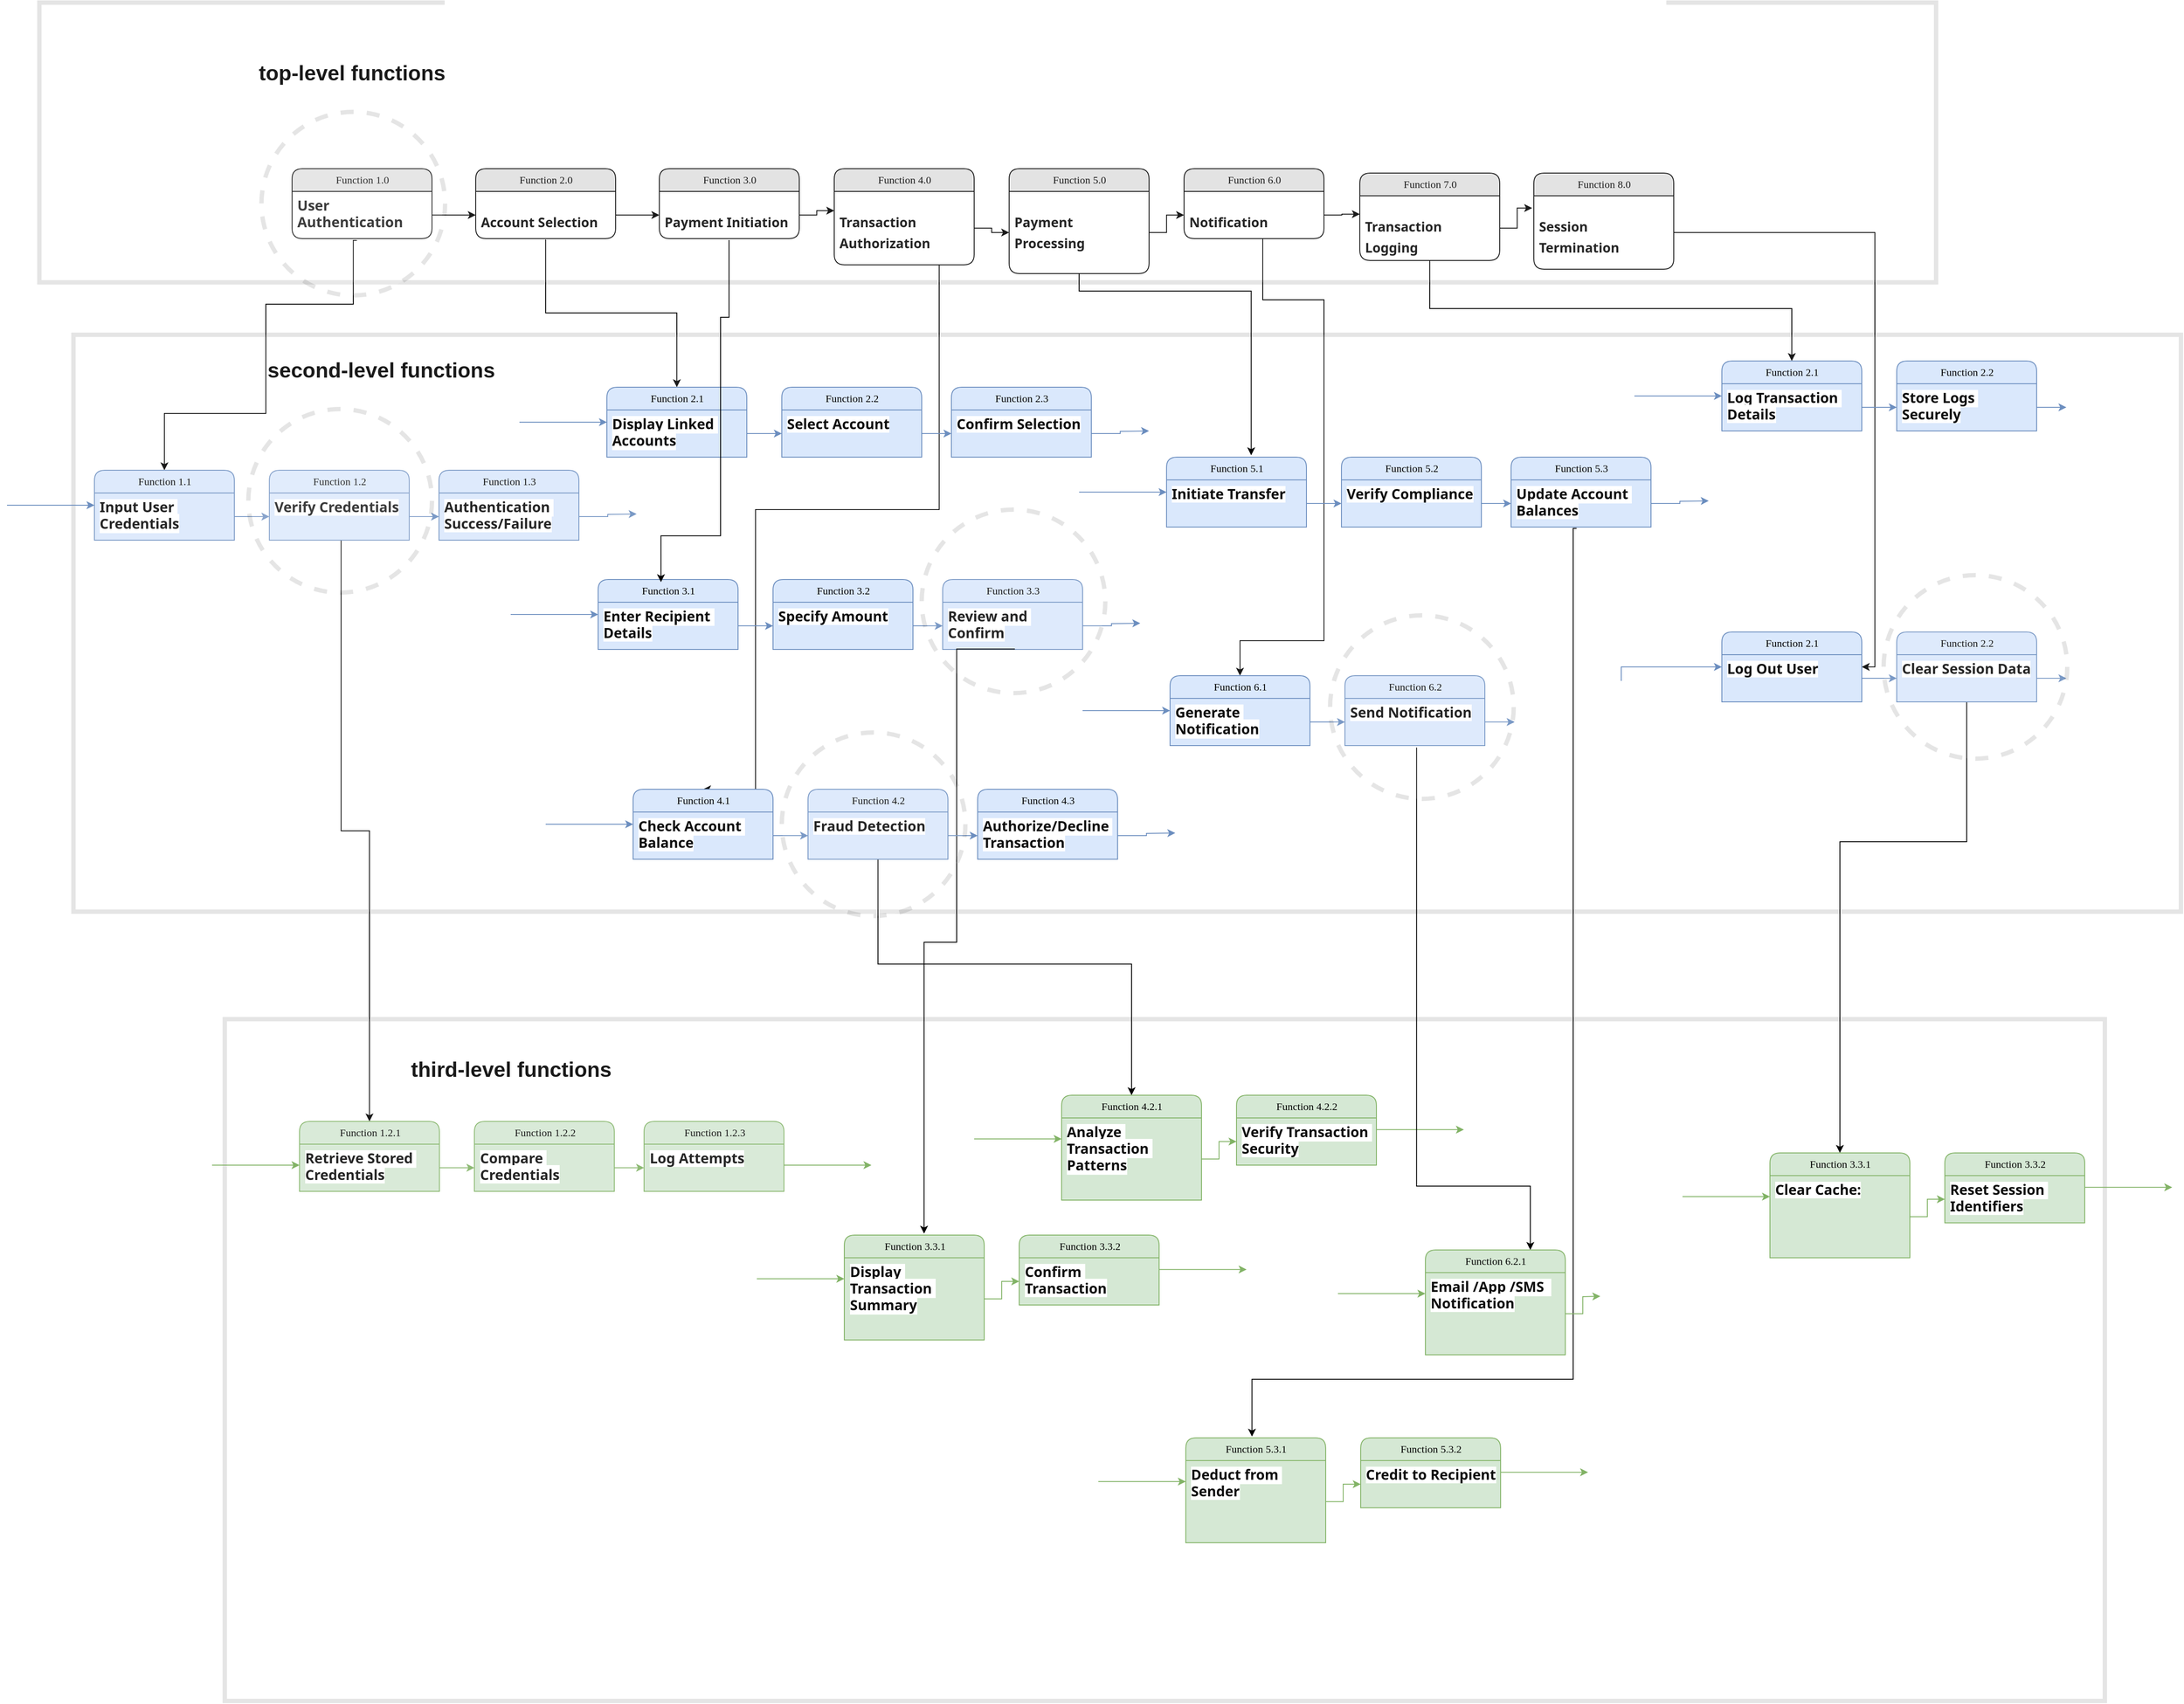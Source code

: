<mxfile version="24.1.0" type="github">
  <diagram name="Page-1" id="_10pndpndqO9Rgd-7_nZ">
    <mxGraphModel dx="2449" dy="1466" grid="0" gridSize="10" guides="1" tooltips="1" connect="1" arrows="1" fold="1" page="0" pageScale="1" pageWidth="827" pageHeight="1169" math="0" shadow="0">
      <root>
        <mxCell id="0" />
        <mxCell id="1" parent="0" />
        <mxCell id="2uX6Rqt7n328oZUtcSQR-39" style="edgeStyle=orthogonalEdgeStyle;rounded=0;orthogonalLoop=1;jettySize=auto;html=1;exitX=0.463;exitY=1.037;exitDx=0;exitDy=0;exitPerimeter=0;entryX=0.5;entryY=0;entryDx=0;entryDy=0;" edge="1" parent="1" source="2uX6Rqt7n328oZUtcSQR-2" target="2uX6Rqt7n328oZUtcSQR-32">
          <mxGeometry relative="1" as="geometry">
            <Array as="points">
              <mxPoint x="90" y="182" />
              <mxPoint x="90" y="255" />
              <mxPoint x="-10" y="255" />
              <mxPoint x="-10" y="380" />
              <mxPoint x="-126" y="380" />
            </Array>
          </mxGeometry>
        </mxCell>
        <mxCell id="2uX6Rqt7n328oZUtcSQR-1" value="Function 1.0" style="swimlane;html=1;fontStyle=0;childLayout=stackLayout;horizontal=1;startSize=26;fillColor=#e0e0e0;horizontalStack=0;resizeParent=1;resizeLast=0;collapsible=1;marginBottom=0;swimlaneFillColor=#ffffff;align=center;rounded=1;shadow=0;comic=0;labelBackgroundColor=none;strokeWidth=1;fontFamily=Verdana;fontSize=12" vertex="1" parent="1">
          <mxGeometry x="20" y="100" width="160" height="80" as="geometry" />
        </mxCell>
        <mxCell id="2uX6Rqt7n328oZUtcSQR-2" value="&lt;div&gt;&lt;span style=&quot;border: 0px solid rgb(227, 227, 227); box-sizing: border-box; --tw-border-spacing-x: 0; --tw-border-spacing-y: 0; --tw-translate-x: 0; --tw-translate-y: 0; --tw-rotate: 0; --tw-skew-x: 0; --tw-skew-y: 0; --tw-scale-x: 1; --tw-scale-y: 1; --tw-pan-x: ; --tw-pan-y: ; --tw-pinch-zoom: ; --tw-scroll-snap-strictness: proximity; --tw-gradient-from-position: ; --tw-gradient-via-position: ; --tw-gradient-to-position: ; --tw-ordinal: ; --tw-slashed-zero: ; --tw-numeric-figure: ; --tw-numeric-spacing: ; --tw-numeric-fraction: ; --tw-ring-inset: ; --tw-ring-offset-width: 0px; --tw-ring-offset-color: #fff; --tw-ring-color: rgba(69,89,164,.5); --tw-ring-offset-shadow: 0 0 transparent; --tw-ring-shadow: 0 0 transparent; --tw-shadow: 0 0 transparent; --tw-shadow-colored: 0 0 transparent; --tw-blur: ; --tw-brightness: ; --tw-contrast: ; --tw-grayscale: ; --tw-hue-rotate: ; --tw-invert: ; --tw-saturate: ; --tw-sepia: ; --tw-drop-shadow: ; --tw-backdrop-blur: ; --tw-backdrop-brightness: ; --tw-backdrop-contrast: ; --tw-backdrop-grayscale: ; --tw-backdrop-hue-rotate: ; --tw-backdrop-invert: ; --tw-backdrop-opacity: ; --tw-backdrop-saturate: ; --tw-backdrop-sepia: ; --tw-contain-size: ; --tw-contain-layout: ; --tw-contain-paint: ; --tw-contain-style: ; font-weight: 600; color: rgb(13, 13, 13); font-family: Söhne, ui-sans-serif, system-ui, -apple-system, &amp;quot;Segoe UI&amp;quot;, Roboto, Ubuntu, Cantarell, &amp;quot;Noto Sans&amp;quot;, sans-serif, &amp;quot;Helvetica Neue&amp;quot;, Arial, &amp;quot;Apple Color Emoji&amp;quot;, &amp;quot;Segoe UI Emoji&amp;quot;, &amp;quot;Segoe UI Symbol&amp;quot;, &amp;quot;Noto Color Emoji&amp;quot;; font-size: 16px; white-space-collapse: preserve; background-color: rgb(255, 255, 255);&quot;&gt;User Authentication&lt;/span&gt;&lt;br&gt;&lt;/div&gt;" style="text;html=1;strokeColor=none;fillColor=none;spacingLeft=4;spacingRight=4;whiteSpace=wrap;overflow=hidden;rotatable=0;points=[[0,0.5],[1,0.5]];portConstraint=eastwest;" vertex="1" parent="2uX6Rqt7n328oZUtcSQR-1">
          <mxGeometry y="26" width="160" height="54" as="geometry" />
        </mxCell>
        <mxCell id="2uX6Rqt7n328oZUtcSQR-203" style="edgeStyle=orthogonalEdgeStyle;rounded=0;orthogonalLoop=1;jettySize=auto;html=1;" edge="1" parent="1" source="2uX6Rqt7n328oZUtcSQR-10" target="2uX6Rqt7n328oZUtcSQR-196">
          <mxGeometry relative="1" as="geometry">
            <Array as="points">
              <mxPoint x="1830" y="173" />
              <mxPoint x="1830" y="670" />
            </Array>
          </mxGeometry>
        </mxCell>
        <mxCell id="2uX6Rqt7n328oZUtcSQR-9" value="Function 8.0" style="swimlane;html=1;fontStyle=0;childLayout=stackLayout;horizontal=1;startSize=26;fillColor=#e0e0e0;horizontalStack=0;resizeParent=1;resizeLast=0;collapsible=1;marginBottom=0;swimlaneFillColor=#ffffff;align=center;rounded=1;shadow=0;comic=0;labelBackgroundColor=none;strokeWidth=1;fontFamily=Verdana;fontSize=12" vertex="1" parent="1">
          <mxGeometry x="1440" y="105" width="160" height="110" as="geometry" />
        </mxCell>
        <mxCell id="2uX6Rqt7n328oZUtcSQR-10" value="&lt;div&gt;&lt;h3 style=&quot;border: 0px solid rgb(227, 227, 227); box-sizing: border-box; --tw-border-spacing-x: 0; --tw-border-spacing-y: 0; --tw-translate-x: 0; --tw-translate-y: 0; --tw-rotate: 0; --tw-skew-x: 0; --tw-skew-y: 0; --tw-scale-x: 1; --tw-scale-y: 1; --tw-pan-x: ; --tw-pan-y: ; --tw-pinch-zoom: ; --tw-scroll-snap-strictness: proximity; --tw-gradient-from-position: ; --tw-gradient-via-position: ; --tw-gradient-to-position: ; --tw-ordinal: ; --tw-slashed-zero: ; --tw-numeric-figure: ; --tw-numeric-spacing: ; --tw-numeric-fraction: ; --tw-ring-inset: ; --tw-ring-offset-width: 0px; --tw-ring-offset-color: #fff; --tw-ring-color: rgba(69,89,164,.5); --tw-ring-offset-shadow: 0 0 transparent; --tw-ring-shadow: 0 0 transparent; --tw-shadow: 0 0 transparent; --tw-shadow-colored: 0 0 transparent; --tw-blur: ; --tw-brightness: ; --tw-contrast: ; --tw-grayscale: ; --tw-hue-rotate: ; --tw-invert: ; --tw-saturate: ; --tw-sepia: ; --tw-drop-shadow: ; --tw-backdrop-blur: ; --tw-backdrop-brightness: ; --tw-backdrop-contrast: ; --tw-backdrop-grayscale: ; --tw-backdrop-hue-rotate: ; --tw-backdrop-invert: ; --tw-backdrop-opacity: ; --tw-backdrop-saturate: ; --tw-backdrop-sepia: ; --tw-contain-size: ; --tw-contain-layout: ; --tw-contain-paint: ; --tw-contain-style: ; font-size: 1.25em; margin: 1rem 0px 0.5rem; line-height: 1.6; color: rgb(13, 13, 13); font-family: Söhne, ui-sans-serif, system-ui, -apple-system, &amp;quot;Segoe UI&amp;quot;, Roboto, Ubuntu, Cantarell, &amp;quot;Noto Sans&amp;quot;, sans-serif, &amp;quot;Helvetica Neue&amp;quot;, Arial, &amp;quot;Apple Color Emoji&amp;quot;, &amp;quot;Segoe UI Emoji&amp;quot;, &amp;quot;Segoe UI Symbol&amp;quot;, &amp;quot;Noto Color Emoji&amp;quot;; white-space-collapse: preserve; background-color: rgb(255, 255, 255);&quot;&gt;Session Termination&lt;/h3&gt;&lt;/div&gt;" style="text;html=1;strokeColor=none;fillColor=none;spacingLeft=4;spacingRight=4;whiteSpace=wrap;overflow=hidden;rotatable=0;points=[[0,0.5],[1,0.5]];portConstraint=eastwest;" vertex="1" parent="2uX6Rqt7n328oZUtcSQR-9">
          <mxGeometry y="26" width="160" height="84" as="geometry" />
        </mxCell>
        <mxCell id="2uX6Rqt7n328oZUtcSQR-195" style="edgeStyle=orthogonalEdgeStyle;rounded=0;orthogonalLoop=1;jettySize=auto;html=1;entryX=0.5;entryY=0;entryDx=0;entryDy=0;" edge="1" parent="1" source="2uX6Rqt7n328oZUtcSQR-12" target="2uX6Rqt7n328oZUtcSQR-185">
          <mxGeometry relative="1" as="geometry">
            <Array as="points">
              <mxPoint x="1321" y="260" />
              <mxPoint x="1735" y="260" />
            </Array>
          </mxGeometry>
        </mxCell>
        <mxCell id="2uX6Rqt7n328oZUtcSQR-11" value="Function 7.0" style="swimlane;html=1;fontStyle=0;childLayout=stackLayout;horizontal=1;startSize=26;fillColor=#e0e0e0;horizontalStack=0;resizeParent=1;resizeLast=0;collapsible=1;marginBottom=0;swimlaneFillColor=#ffffff;align=center;rounded=1;shadow=0;comic=0;labelBackgroundColor=none;strokeWidth=1;fontFamily=Verdana;fontSize=12" vertex="1" parent="1">
          <mxGeometry x="1241" y="105" width="160" height="100" as="geometry" />
        </mxCell>
        <mxCell id="2uX6Rqt7n328oZUtcSQR-12" value="&lt;div&gt;&lt;h3 style=&quot;border: 0px solid rgb(227, 227, 227); box-sizing: border-box; --tw-border-spacing-x: 0; --tw-border-spacing-y: 0; --tw-translate-x: 0; --tw-translate-y: 0; --tw-rotate: 0; --tw-skew-x: 0; --tw-skew-y: 0; --tw-scale-x: 1; --tw-scale-y: 1; --tw-pan-x: ; --tw-pan-y: ; --tw-pinch-zoom: ; --tw-scroll-snap-strictness: proximity; --tw-gradient-from-position: ; --tw-gradient-via-position: ; --tw-gradient-to-position: ; --tw-ordinal: ; --tw-slashed-zero: ; --tw-numeric-figure: ; --tw-numeric-spacing: ; --tw-numeric-fraction: ; --tw-ring-inset: ; --tw-ring-offset-width: 0px; --tw-ring-offset-color: #fff; --tw-ring-color: rgba(69,89,164,.5); --tw-ring-offset-shadow: 0 0 transparent; --tw-ring-shadow: 0 0 transparent; --tw-shadow: 0 0 transparent; --tw-shadow-colored: 0 0 transparent; --tw-blur: ; --tw-brightness: ; --tw-contrast: ; --tw-grayscale: ; --tw-hue-rotate: ; --tw-invert: ; --tw-saturate: ; --tw-sepia: ; --tw-drop-shadow: ; --tw-backdrop-blur: ; --tw-backdrop-brightness: ; --tw-backdrop-contrast: ; --tw-backdrop-grayscale: ; --tw-backdrop-hue-rotate: ; --tw-backdrop-invert: ; --tw-backdrop-opacity: ; --tw-backdrop-saturate: ; --tw-backdrop-sepia: ; --tw-contain-size: ; --tw-contain-layout: ; --tw-contain-paint: ; --tw-contain-style: ; font-size: 1.25em; margin: 1rem 0px 0.5rem; line-height: 1.6; color: rgb(13, 13, 13); font-family: Söhne, ui-sans-serif, system-ui, -apple-system, &amp;quot;Segoe UI&amp;quot;, Roboto, Ubuntu, Cantarell, &amp;quot;Noto Sans&amp;quot;, sans-serif, &amp;quot;Helvetica Neue&amp;quot;, Arial, &amp;quot;Apple Color Emoji&amp;quot;, &amp;quot;Segoe UI Emoji&amp;quot;, &amp;quot;Segoe UI Symbol&amp;quot;, &amp;quot;Noto Color Emoji&amp;quot;; white-space-collapse: preserve; background-color: rgb(255, 255, 255);&quot;&gt;Transaction Logging&lt;/h3&gt;&lt;div&gt;&lt;br&gt;&lt;/div&gt;&lt;ul style=&quot;border: 0px solid rgb(227, 227, 227); box-sizing: border-box; --tw-border-spacing-x: 0; --tw-border-spacing-y: 0; --tw-translate-x: 0; --tw-translate-y: 0; --tw-rotate: 0; --tw-skew-x: 0; --tw-skew-y: 0; --tw-scale-x: 1; --tw-scale-y: 1; --tw-pan-x: ; --tw-pan-y: ; --tw-pinch-zoom: ; --tw-scroll-snap-strictness: proximity; --tw-gradient-from-position: ; --tw-gradient-via-position: ; --tw-gradient-to-position: ; --tw-ordinal: ; --tw-slashed-zero: ; --tw-numeric-figure: ; --tw-numeric-spacing: ; --tw-numeric-fraction: ; --tw-ring-inset: ; --tw-ring-offset-width: 0px; --tw-ring-offset-color: #fff; --tw-ring-color: rgba(69,89,164,.5); --tw-ring-offset-shadow: 0 0 transparent; --tw-ring-shadow: 0 0 transparent; --tw-shadow: 0 0 transparent; --tw-shadow-colored: 0 0 transparent; --tw-blur: ; --tw-brightness: ; --tw-contrast: ; --tw-grayscale: ; --tw-hue-rotate: ; --tw-invert: ; --tw-saturate: ; --tw-sepia: ; --tw-drop-shadow: ; --tw-backdrop-blur: ; --tw-backdrop-brightness: ; --tw-backdrop-contrast: ; --tw-backdrop-grayscale: ; --tw-backdrop-hue-rotate: ; --tw-backdrop-invert: ; --tw-backdrop-opacity: ; --tw-backdrop-saturate: ; --tw-backdrop-sepia: ; --tw-contain-size: ; --tw-contain-layout: ; --tw-contain-paint: ; --tw-contain-style: ; list-style-position: initial; list-style-image: initial; margin: 0px 0px 1rem; padding: 0px 0px 0px 1.25rem; color: rgb(13, 13, 13); font-family: Söhne, ui-sans-serif, system-ui, -apple-system, &amp;quot;Segoe UI&amp;quot;, Roboto, Ubuntu, Cantarell, &amp;quot;Noto Sans&amp;quot;, sans-serif, &amp;quot;Helvetica Neue&amp;quot;, Arial, &amp;quot;Apple Color Emoji&amp;quot;, &amp;quot;Segoe UI Emoji&amp;quot;, &amp;quot;Segoe UI Symbol&amp;quot;, &amp;quot;Noto Color Emoji&amp;quot;; font-size: 16px; white-space-collapse: preserve; background-color: rgb(255, 255, 255);&quot;&gt;&lt;/ul&gt;&lt;/div&gt;" style="text;html=1;strokeColor=none;fillColor=none;spacingLeft=4;spacingRight=4;whiteSpace=wrap;overflow=hidden;rotatable=0;points=[[0,0.5],[1,0.5]];portConstraint=eastwest;" vertex="1" parent="2uX6Rqt7n328oZUtcSQR-11">
          <mxGeometry y="26" width="160" height="74" as="geometry" />
        </mxCell>
        <mxCell id="2uX6Rqt7n328oZUtcSQR-173" style="edgeStyle=orthogonalEdgeStyle;rounded=0;orthogonalLoop=1;jettySize=auto;html=1;entryX=0.5;entryY=0;entryDx=0;entryDy=0;" edge="1" parent="1" source="2uX6Rqt7n328oZUtcSQR-14" target="2uX6Rqt7n328oZUtcSQR-163">
          <mxGeometry relative="1" as="geometry">
            <Array as="points">
              <mxPoint x="1130" y="250" />
              <mxPoint x="1200" y="250" />
              <mxPoint x="1200" y="640" />
              <mxPoint x="1104" y="640" />
            </Array>
          </mxGeometry>
        </mxCell>
        <mxCell id="2uX6Rqt7n328oZUtcSQR-13" value="Function 6.0" style="swimlane;html=1;fontStyle=0;childLayout=stackLayout;horizontal=1;startSize=26;fillColor=#e0e0e0;horizontalStack=0;resizeParent=1;resizeLast=0;collapsible=1;marginBottom=0;swimlaneFillColor=#ffffff;align=center;rounded=1;shadow=0;comic=0;labelBackgroundColor=none;strokeWidth=1;fontFamily=Verdana;fontSize=12" vertex="1" parent="1">
          <mxGeometry x="1040" y="100" width="160" height="80" as="geometry" />
        </mxCell>
        <mxCell id="2uX6Rqt7n328oZUtcSQR-14" value="&lt;div&gt;&lt;h3 style=&quot;border: 0px solid rgb(227, 227, 227); box-sizing: border-box; --tw-border-spacing-x: 0; --tw-border-spacing-y: 0; --tw-translate-x: 0; --tw-translate-y: 0; --tw-rotate: 0; --tw-skew-x: 0; --tw-skew-y: 0; --tw-scale-x: 1; --tw-scale-y: 1; --tw-pan-x: ; --tw-pan-y: ; --tw-pinch-zoom: ; --tw-scroll-snap-strictness: proximity; --tw-gradient-from-position: ; --tw-gradient-via-position: ; --tw-gradient-to-position: ; --tw-ordinal: ; --tw-slashed-zero: ; --tw-numeric-figure: ; --tw-numeric-spacing: ; --tw-numeric-fraction: ; --tw-ring-inset: ; --tw-ring-offset-width: 0px; --tw-ring-offset-color: #fff; --tw-ring-color: rgba(69,89,164,.5); --tw-ring-offset-shadow: 0 0 transparent; --tw-ring-shadow: 0 0 transparent; --tw-shadow: 0 0 transparent; --tw-shadow-colored: 0 0 transparent; --tw-blur: ; --tw-brightness: ; --tw-contrast: ; --tw-grayscale: ; --tw-hue-rotate: ; --tw-invert: ; --tw-saturate: ; --tw-sepia: ; --tw-drop-shadow: ; --tw-backdrop-blur: ; --tw-backdrop-brightness: ; --tw-backdrop-contrast: ; --tw-backdrop-grayscale: ; --tw-backdrop-hue-rotate: ; --tw-backdrop-invert: ; --tw-backdrop-opacity: ; --tw-backdrop-saturate: ; --tw-backdrop-sepia: ; --tw-contain-size: ; --tw-contain-layout: ; --tw-contain-paint: ; --tw-contain-style: ; font-size: 1.25em; margin: 1rem 0px 0.5rem; line-height: 1.6; color: rgb(13, 13, 13); font-family: Söhne, ui-sans-serif, system-ui, -apple-system, &amp;quot;Segoe UI&amp;quot;, Roboto, Ubuntu, Cantarell, &amp;quot;Noto Sans&amp;quot;, sans-serif, &amp;quot;Helvetica Neue&amp;quot;, Arial, &amp;quot;Apple Color Emoji&amp;quot;, &amp;quot;Segoe UI Emoji&amp;quot;, &amp;quot;Segoe UI Symbol&amp;quot;, &amp;quot;Noto Color Emoji&amp;quot;; white-space-collapse: preserve; background-color: rgb(255, 255, 255);&quot;&gt;Notification&lt;/h3&gt;&lt;/div&gt;" style="text;html=1;strokeColor=none;fillColor=none;spacingLeft=4;spacingRight=4;whiteSpace=wrap;overflow=hidden;rotatable=0;points=[[0,0.5],[1,0.5]];portConstraint=eastwest;" vertex="1" parent="2uX6Rqt7n328oZUtcSQR-13">
          <mxGeometry y="26" width="160" height="54" as="geometry" />
        </mxCell>
        <mxCell id="2uX6Rqt7n328oZUtcSQR-15" value="Function 5.0" style="swimlane;html=1;fontStyle=0;childLayout=stackLayout;horizontal=1;startSize=26;fillColor=#e0e0e0;horizontalStack=0;resizeParent=1;resizeLast=0;collapsible=1;marginBottom=0;swimlaneFillColor=#ffffff;align=center;rounded=1;shadow=0;comic=0;labelBackgroundColor=none;strokeWidth=1;fontFamily=Verdana;fontSize=12" vertex="1" parent="1">
          <mxGeometry x="840" y="100" width="160" height="120" as="geometry" />
        </mxCell>
        <mxCell id="2uX6Rqt7n328oZUtcSQR-16" value="&lt;div&gt;&lt;h3 style=&quot;border: 0px solid rgb(227, 227, 227); box-sizing: border-box; --tw-border-spacing-x: 0; --tw-border-spacing-y: 0; --tw-translate-x: 0; --tw-translate-y: 0; --tw-rotate: 0; --tw-skew-x: 0; --tw-skew-y: 0; --tw-scale-x: 1; --tw-scale-y: 1; --tw-pan-x: ; --tw-pan-y: ; --tw-pinch-zoom: ; --tw-scroll-snap-strictness: proximity; --tw-gradient-from-position: ; --tw-gradient-via-position: ; --tw-gradient-to-position: ; --tw-ordinal: ; --tw-slashed-zero: ; --tw-numeric-figure: ; --tw-numeric-spacing: ; --tw-numeric-fraction: ; --tw-ring-inset: ; --tw-ring-offset-width: 0px; --tw-ring-offset-color: #fff; --tw-ring-color: rgba(69,89,164,.5); --tw-ring-offset-shadow: 0 0 transparent; --tw-ring-shadow: 0 0 transparent; --tw-shadow: 0 0 transparent; --tw-shadow-colored: 0 0 transparent; --tw-blur: ; --tw-brightness: ; --tw-contrast: ; --tw-grayscale: ; --tw-hue-rotate: ; --tw-invert: ; --tw-saturate: ; --tw-sepia: ; --tw-drop-shadow: ; --tw-backdrop-blur: ; --tw-backdrop-brightness: ; --tw-backdrop-contrast: ; --tw-backdrop-grayscale: ; --tw-backdrop-hue-rotate: ; --tw-backdrop-invert: ; --tw-backdrop-opacity: ; --tw-backdrop-saturate: ; --tw-backdrop-sepia: ; --tw-contain-size: ; --tw-contain-layout: ; --tw-contain-paint: ; --tw-contain-style: ; font-size: 1.25em; margin: 1rem 0px 0.5rem; line-height: 1.6; color: rgb(13, 13, 13); font-family: Söhne, ui-sans-serif, system-ui, -apple-system, &amp;quot;Segoe UI&amp;quot;, Roboto, Ubuntu, Cantarell, &amp;quot;Noto Sans&amp;quot;, sans-serif, &amp;quot;Helvetica Neue&amp;quot;, Arial, &amp;quot;Apple Color Emoji&amp;quot;, &amp;quot;Segoe UI Emoji&amp;quot;, &amp;quot;Segoe UI Symbol&amp;quot;, &amp;quot;Noto Color Emoji&amp;quot;; white-space-collapse: preserve; background-color: rgb(255, 255, 255);&quot;&gt;Payment Processing&lt;/h3&gt;&lt;div&gt;&lt;br&gt;&lt;/div&gt;&lt;ul style=&quot;border: 0px solid rgb(227, 227, 227); box-sizing: border-box; --tw-border-spacing-x: 0; --tw-border-spacing-y: 0; --tw-translate-x: 0; --tw-translate-y: 0; --tw-rotate: 0; --tw-skew-x: 0; --tw-skew-y: 0; --tw-scale-x: 1; --tw-scale-y: 1; --tw-pan-x: ; --tw-pan-y: ; --tw-pinch-zoom: ; --tw-scroll-snap-strictness: proximity; --tw-gradient-from-position: ; --tw-gradient-via-position: ; --tw-gradient-to-position: ; --tw-ordinal: ; --tw-slashed-zero: ; --tw-numeric-figure: ; --tw-numeric-spacing: ; --tw-numeric-fraction: ; --tw-ring-inset: ; --tw-ring-offset-width: 0px; --tw-ring-offset-color: #fff; --tw-ring-color: rgba(69,89,164,.5); --tw-ring-offset-shadow: 0 0 transparent; --tw-ring-shadow: 0 0 transparent; --tw-shadow: 0 0 transparent; --tw-shadow-colored: 0 0 transparent; --tw-blur: ; --tw-brightness: ; --tw-contrast: ; --tw-grayscale: ; --tw-hue-rotate: ; --tw-invert: ; --tw-saturate: ; --tw-sepia: ; --tw-drop-shadow: ; --tw-backdrop-blur: ; --tw-backdrop-brightness: ; --tw-backdrop-contrast: ; --tw-backdrop-grayscale: ; --tw-backdrop-hue-rotate: ; --tw-backdrop-invert: ; --tw-backdrop-opacity: ; --tw-backdrop-saturate: ; --tw-backdrop-sepia: ; --tw-contain-size: ; --tw-contain-layout: ; --tw-contain-paint: ; --tw-contain-style: ; list-style-position: initial; list-style-image: initial; margin: 0px 0px 1rem; padding: 0px 0px 0px 1.25rem; color: rgb(13, 13, 13); font-family: Söhne, ui-sans-serif, system-ui, -apple-system, &amp;quot;Segoe UI&amp;quot;, Roboto, Ubuntu, Cantarell, &amp;quot;Noto Sans&amp;quot;, sans-serif, &amp;quot;Helvetica Neue&amp;quot;, Arial, &amp;quot;Apple Color Emoji&amp;quot;, &amp;quot;Segoe UI Emoji&amp;quot;, &amp;quot;Segoe UI Symbol&amp;quot;, &amp;quot;Noto Color Emoji&amp;quot;; font-size: 16px; white-space-collapse: preserve; background-color: rgb(255, 255, 255);&quot;&gt;&lt;/ul&gt;&lt;/div&gt;" style="text;html=1;strokeColor=none;fillColor=none;spacingLeft=4;spacingRight=4;whiteSpace=wrap;overflow=hidden;rotatable=0;points=[[0,0.5],[1,0.5]];portConstraint=eastwest;" vertex="1" parent="2uX6Rqt7n328oZUtcSQR-15">
          <mxGeometry y="26" width="160" height="94" as="geometry" />
        </mxCell>
        <mxCell id="2uX6Rqt7n328oZUtcSQR-114" style="edgeStyle=orthogonalEdgeStyle;rounded=0;orthogonalLoop=1;jettySize=auto;html=1;exitX=0.5;exitY=0;exitDx=0;exitDy=0;entryX=0.5;entryY=0;entryDx=0;entryDy=0;" edge="1" parent="1" source="2uX6Rqt7n328oZUtcSQR-17" target="2uX6Rqt7n328oZUtcSQR-104">
          <mxGeometry relative="1" as="geometry">
            <Array as="points">
              <mxPoint x="760" y="100" />
              <mxPoint x="760" y="490" />
              <mxPoint x="550" y="490" />
              <mxPoint x="550" y="810" />
            </Array>
          </mxGeometry>
        </mxCell>
        <mxCell id="2uX6Rqt7n328oZUtcSQR-17" value="Function 4.0" style="swimlane;html=1;fontStyle=0;childLayout=stackLayout;horizontal=1;startSize=26;fillColor=#e0e0e0;horizontalStack=0;resizeParent=1;resizeLast=0;collapsible=1;marginBottom=0;swimlaneFillColor=#ffffff;align=center;rounded=1;shadow=0;comic=0;labelBackgroundColor=none;strokeWidth=1;fontFamily=Verdana;fontSize=12" vertex="1" parent="1">
          <mxGeometry x="640" y="100" width="160" height="110" as="geometry" />
        </mxCell>
        <mxCell id="2uX6Rqt7n328oZUtcSQR-18" value="&lt;div&gt;&lt;h3 style=&quot;border: 0px solid rgb(227, 227, 227); box-sizing: border-box; --tw-border-spacing-x: 0; --tw-border-spacing-y: 0; --tw-translate-x: 0; --tw-translate-y: 0; --tw-rotate: 0; --tw-skew-x: 0; --tw-skew-y: 0; --tw-scale-x: 1; --tw-scale-y: 1; --tw-pan-x: ; --tw-pan-y: ; --tw-pinch-zoom: ; --tw-scroll-snap-strictness: proximity; --tw-gradient-from-position: ; --tw-gradient-via-position: ; --tw-gradient-to-position: ; --tw-ordinal: ; --tw-slashed-zero: ; --tw-numeric-figure: ; --tw-numeric-spacing: ; --tw-numeric-fraction: ; --tw-ring-inset: ; --tw-ring-offset-width: 0px; --tw-ring-offset-color: #fff; --tw-ring-color: rgba(69,89,164,.5); --tw-ring-offset-shadow: 0 0 transparent; --tw-ring-shadow: 0 0 transparent; --tw-shadow: 0 0 transparent; --tw-shadow-colored: 0 0 transparent; --tw-blur: ; --tw-brightness: ; --tw-contrast: ; --tw-grayscale: ; --tw-hue-rotate: ; --tw-invert: ; --tw-saturate: ; --tw-sepia: ; --tw-drop-shadow: ; --tw-backdrop-blur: ; --tw-backdrop-brightness: ; --tw-backdrop-contrast: ; --tw-backdrop-grayscale: ; --tw-backdrop-hue-rotate: ; --tw-backdrop-invert: ; --tw-backdrop-opacity: ; --tw-backdrop-saturate: ; --tw-backdrop-sepia: ; --tw-contain-size: ; --tw-contain-layout: ; --tw-contain-paint: ; --tw-contain-style: ; font-size: 1.25em; margin: 1rem 0px 0.5rem; line-height: 1.6; color: rgb(13, 13, 13); font-family: Söhne, ui-sans-serif, system-ui, -apple-system, &amp;quot;Segoe UI&amp;quot;, Roboto, Ubuntu, Cantarell, &amp;quot;Noto Sans&amp;quot;, sans-serif, &amp;quot;Helvetica Neue&amp;quot;, Arial, &amp;quot;Apple Color Emoji&amp;quot;, &amp;quot;Segoe UI Emoji&amp;quot;, &amp;quot;Segoe UI Symbol&amp;quot;, &amp;quot;Noto Color Emoji&amp;quot;; white-space-collapse: preserve; background-color: rgb(255, 255, 255);&quot;&gt;Transaction Authorization&lt;/h3&gt;&lt;div&gt;&lt;br&gt;&lt;/div&gt;&lt;ul style=&quot;border: 0px solid rgb(227, 227, 227); box-sizing: border-box; --tw-border-spacing-x: 0; --tw-border-spacing-y: 0; --tw-translate-x: 0; --tw-translate-y: 0; --tw-rotate: 0; --tw-skew-x: 0; --tw-skew-y: 0; --tw-scale-x: 1; --tw-scale-y: 1; --tw-pan-x: ; --tw-pan-y: ; --tw-pinch-zoom: ; --tw-scroll-snap-strictness: proximity; --tw-gradient-from-position: ; --tw-gradient-via-position: ; --tw-gradient-to-position: ; --tw-ordinal: ; --tw-slashed-zero: ; --tw-numeric-figure: ; --tw-numeric-spacing: ; --tw-numeric-fraction: ; --tw-ring-inset: ; --tw-ring-offset-width: 0px; --tw-ring-offset-color: #fff; --tw-ring-color: rgba(69,89,164,.5); --tw-ring-offset-shadow: 0 0 transparent; --tw-ring-shadow: 0 0 transparent; --tw-shadow: 0 0 transparent; --tw-shadow-colored: 0 0 transparent; --tw-blur: ; --tw-brightness: ; --tw-contrast: ; --tw-grayscale: ; --tw-hue-rotate: ; --tw-invert: ; --tw-saturate: ; --tw-sepia: ; --tw-drop-shadow: ; --tw-backdrop-blur: ; --tw-backdrop-brightness: ; --tw-backdrop-contrast: ; --tw-backdrop-grayscale: ; --tw-backdrop-hue-rotate: ; --tw-backdrop-invert: ; --tw-backdrop-opacity: ; --tw-backdrop-saturate: ; --tw-backdrop-sepia: ; --tw-contain-size: ; --tw-contain-layout: ; --tw-contain-paint: ; --tw-contain-style: ; list-style-position: initial; list-style-image: initial; margin: 0px 0px 1rem; padding: 0px 0px 0px 1.25rem; color: rgb(13, 13, 13); font-family: Söhne, ui-sans-serif, system-ui, -apple-system, &amp;quot;Segoe UI&amp;quot;, Roboto, Ubuntu, Cantarell, &amp;quot;Noto Sans&amp;quot;, sans-serif, &amp;quot;Helvetica Neue&amp;quot;, Arial, &amp;quot;Apple Color Emoji&amp;quot;, &amp;quot;Segoe UI Emoji&amp;quot;, &amp;quot;Segoe UI Symbol&amp;quot;, &amp;quot;Noto Color Emoji&amp;quot;; font-size: 16px; white-space-collapse: preserve; background-color: rgb(255, 255, 255);&quot;&gt;&lt;/ul&gt;&lt;/div&gt;" style="text;html=1;strokeColor=none;fillColor=none;spacingLeft=4;spacingRight=4;whiteSpace=wrap;overflow=hidden;rotatable=0;points=[[0,0.5],[1,0.5]];portConstraint=eastwest;" vertex="1" parent="2uX6Rqt7n328oZUtcSQR-17">
          <mxGeometry y="26" width="160" height="84" as="geometry" />
        </mxCell>
        <mxCell id="2uX6Rqt7n328oZUtcSQR-19" value="Function 3.0" style="swimlane;html=1;fontStyle=0;childLayout=stackLayout;horizontal=1;startSize=26;fillColor=#e0e0e0;horizontalStack=0;resizeParent=1;resizeLast=0;collapsible=1;marginBottom=0;swimlaneFillColor=#ffffff;align=center;rounded=1;shadow=0;comic=0;labelBackgroundColor=none;strokeWidth=1;fontFamily=Verdana;fontSize=12" vertex="1" parent="1">
          <mxGeometry x="440" y="100" width="160" height="80" as="geometry" />
        </mxCell>
        <mxCell id="2uX6Rqt7n328oZUtcSQR-20" value="&lt;div&gt;&lt;h3 style=&quot;border: 0px solid rgb(227, 227, 227); box-sizing: border-box; --tw-border-spacing-x: 0; --tw-border-spacing-y: 0; --tw-translate-x: 0; --tw-translate-y: 0; --tw-rotate: 0; --tw-skew-x: 0; --tw-skew-y: 0; --tw-scale-x: 1; --tw-scale-y: 1; --tw-pan-x: ; --tw-pan-y: ; --tw-pinch-zoom: ; --tw-scroll-snap-strictness: proximity; --tw-gradient-from-position: ; --tw-gradient-via-position: ; --tw-gradient-to-position: ; --tw-ordinal: ; --tw-slashed-zero: ; --tw-numeric-figure: ; --tw-numeric-spacing: ; --tw-numeric-fraction: ; --tw-ring-inset: ; --tw-ring-offset-width: 0px; --tw-ring-offset-color: #fff; --tw-ring-color: rgba(69,89,164,.5); --tw-ring-offset-shadow: 0 0 transparent; --tw-ring-shadow: 0 0 transparent; --tw-shadow: 0 0 transparent; --tw-shadow-colored: 0 0 transparent; --tw-blur: ; --tw-brightness: ; --tw-contrast: ; --tw-grayscale: ; --tw-hue-rotate: ; --tw-invert: ; --tw-saturate: ; --tw-sepia: ; --tw-drop-shadow: ; --tw-backdrop-blur: ; --tw-backdrop-brightness: ; --tw-backdrop-contrast: ; --tw-backdrop-grayscale: ; --tw-backdrop-hue-rotate: ; --tw-backdrop-invert: ; --tw-backdrop-opacity: ; --tw-backdrop-saturate: ; --tw-backdrop-sepia: ; --tw-contain-size: ; --tw-contain-layout: ; --tw-contain-paint: ; --tw-contain-style: ; font-size: 1.25em; margin: 1rem 0px 0.5rem; line-height: 1.6; color: rgb(13, 13, 13); font-family: Söhne, ui-sans-serif, system-ui, -apple-system, &amp;quot;Segoe UI&amp;quot;, Roboto, Ubuntu, Cantarell, &amp;quot;Noto Sans&amp;quot;, sans-serif, &amp;quot;Helvetica Neue&amp;quot;, Arial, &amp;quot;Apple Color Emoji&amp;quot;, &amp;quot;Segoe UI Emoji&amp;quot;, &amp;quot;Segoe UI Symbol&amp;quot;, &amp;quot;Noto Color Emoji&amp;quot;; white-space-collapse: preserve; background-color: rgb(255, 255, 255);&quot;&gt;Payment Initiation&lt;/h3&gt;&lt;div&gt;&lt;br&gt;&lt;/div&gt;&lt;ul style=&quot;border: 0px solid rgb(227, 227, 227); box-sizing: border-box; --tw-border-spacing-x: 0; --tw-border-spacing-y: 0; --tw-translate-x: 0; --tw-translate-y: 0; --tw-rotate: 0; --tw-skew-x: 0; --tw-skew-y: 0; --tw-scale-x: 1; --tw-scale-y: 1; --tw-pan-x: ; --tw-pan-y: ; --tw-pinch-zoom: ; --tw-scroll-snap-strictness: proximity; --tw-gradient-from-position: ; --tw-gradient-via-position: ; --tw-gradient-to-position: ; --tw-ordinal: ; --tw-slashed-zero: ; --tw-numeric-figure: ; --tw-numeric-spacing: ; --tw-numeric-fraction: ; --tw-ring-inset: ; --tw-ring-offset-width: 0px; --tw-ring-offset-color: #fff; --tw-ring-color: rgba(69,89,164,.5); --tw-ring-offset-shadow: 0 0 transparent; --tw-ring-shadow: 0 0 transparent; --tw-shadow: 0 0 transparent; --tw-shadow-colored: 0 0 transparent; --tw-blur: ; --tw-brightness: ; --tw-contrast: ; --tw-grayscale: ; --tw-hue-rotate: ; --tw-invert: ; --tw-saturate: ; --tw-sepia: ; --tw-drop-shadow: ; --tw-backdrop-blur: ; --tw-backdrop-brightness: ; --tw-backdrop-contrast: ; --tw-backdrop-grayscale: ; --tw-backdrop-hue-rotate: ; --tw-backdrop-invert: ; --tw-backdrop-opacity: ; --tw-backdrop-saturate: ; --tw-backdrop-sepia: ; --tw-contain-size: ; --tw-contain-layout: ; --tw-contain-paint: ; --tw-contain-style: ; list-style-position: initial; list-style-image: initial; margin: 0px 0px 1rem; padding: 0px 0px 0px 1.25rem; color: rgb(13, 13, 13); font-family: Söhne, ui-sans-serif, system-ui, -apple-system, &amp;quot;Segoe UI&amp;quot;, Roboto, Ubuntu, Cantarell, &amp;quot;Noto Sans&amp;quot;, sans-serif, &amp;quot;Helvetica Neue&amp;quot;, Arial, &amp;quot;Apple Color Emoji&amp;quot;, &amp;quot;Segoe UI Emoji&amp;quot;, &amp;quot;Segoe UI Symbol&amp;quot;, &amp;quot;Noto Color Emoji&amp;quot;; font-size: 16px; white-space-collapse: preserve; background-color: rgb(255, 255, 255);&quot;&gt;&lt;/ul&gt;&lt;/div&gt;" style="text;html=1;strokeColor=none;fillColor=none;spacingLeft=4;spacingRight=4;whiteSpace=wrap;overflow=hidden;rotatable=0;points=[[0,0.5],[1,0.5]];portConstraint=eastwest;" vertex="1" parent="2uX6Rqt7n328oZUtcSQR-19">
          <mxGeometry y="26" width="160" height="54" as="geometry" />
        </mxCell>
        <mxCell id="2uX6Rqt7n328oZUtcSQR-79" style="edgeStyle=orthogonalEdgeStyle;rounded=0;orthogonalLoop=1;jettySize=auto;html=1;exitX=0.5;exitY=1.019;exitDx=0;exitDy=0;entryX=0.5;entryY=0;entryDx=0;entryDy=0;exitPerimeter=0;" edge="1" parent="1" source="2uX6Rqt7n328oZUtcSQR-22" target="2uX6Rqt7n328oZUtcSQR-66">
          <mxGeometry relative="1" as="geometry" />
        </mxCell>
        <mxCell id="2uX6Rqt7n328oZUtcSQR-21" value="Function 2.0" style="swimlane;html=1;fontStyle=0;childLayout=stackLayout;horizontal=1;startSize=26;fillColor=#e0e0e0;horizontalStack=0;resizeParent=1;resizeLast=0;collapsible=1;marginBottom=0;swimlaneFillColor=#ffffff;align=center;rounded=1;shadow=0;comic=0;labelBackgroundColor=none;strokeWidth=1;fontFamily=Verdana;fontSize=12" vertex="1" parent="1">
          <mxGeometry x="230" y="100" width="160" height="80" as="geometry" />
        </mxCell>
        <mxCell id="2uX6Rqt7n328oZUtcSQR-22" value="&lt;div&gt;&lt;h3 style=&quot;border: 0px solid rgb(227, 227, 227); box-sizing: border-box; --tw-border-spacing-x: 0; --tw-border-spacing-y: 0; --tw-translate-x: 0; --tw-translate-y: 0; --tw-rotate: 0; --tw-skew-x: 0; --tw-skew-y: 0; --tw-scale-x: 1; --tw-scale-y: 1; --tw-pan-x: ; --tw-pan-y: ; --tw-pinch-zoom: ; --tw-scroll-snap-strictness: proximity; --tw-gradient-from-position: ; --tw-gradient-via-position: ; --tw-gradient-to-position: ; --tw-ordinal: ; --tw-slashed-zero: ; --tw-numeric-figure: ; --tw-numeric-spacing: ; --tw-numeric-fraction: ; --tw-ring-inset: ; --tw-ring-offset-width: 0px; --tw-ring-offset-color: #fff; --tw-ring-color: rgba(69,89,164,.5); --tw-ring-offset-shadow: 0 0 transparent; --tw-ring-shadow: 0 0 transparent; --tw-shadow: 0 0 transparent; --tw-shadow-colored: 0 0 transparent; --tw-blur: ; --tw-brightness: ; --tw-contrast: ; --tw-grayscale: ; --tw-hue-rotate: ; --tw-invert: ; --tw-saturate: ; --tw-sepia: ; --tw-drop-shadow: ; --tw-backdrop-blur: ; --tw-backdrop-brightness: ; --tw-backdrop-contrast: ; --tw-backdrop-grayscale: ; --tw-backdrop-hue-rotate: ; --tw-backdrop-invert: ; --tw-backdrop-opacity: ; --tw-backdrop-saturate: ; --tw-backdrop-sepia: ; --tw-contain-size: ; --tw-contain-layout: ; --tw-contain-paint: ; --tw-contain-style: ; font-size: 1.25em; margin: 1rem 0px 0.5rem; line-height: 1.6; color: rgb(13, 13, 13); font-family: Söhne, ui-sans-serif, system-ui, -apple-system, &amp;quot;Segoe UI&amp;quot;, Roboto, Ubuntu, Cantarell, &amp;quot;Noto Sans&amp;quot;, sans-serif, &amp;quot;Helvetica Neue&amp;quot;, Arial, &amp;quot;Apple Color Emoji&amp;quot;, &amp;quot;Segoe UI Emoji&amp;quot;, &amp;quot;Segoe UI Symbol&amp;quot;, &amp;quot;Noto Color Emoji&amp;quot;; white-space-collapse: preserve; background-color: rgb(255, 255, 255);&quot;&gt;Account Selection&lt;/h3&gt;&lt;div&gt;&lt;br&gt;&lt;/div&gt;&lt;ul style=&quot;border: 0px solid rgb(227, 227, 227); box-sizing: border-box; --tw-border-spacing-x: 0; --tw-border-spacing-y: 0; --tw-translate-x: 0; --tw-translate-y: 0; --tw-rotate: 0; --tw-skew-x: 0; --tw-skew-y: 0; --tw-scale-x: 1; --tw-scale-y: 1; --tw-pan-x: ; --tw-pan-y: ; --tw-pinch-zoom: ; --tw-scroll-snap-strictness: proximity; --tw-gradient-from-position: ; --tw-gradient-via-position: ; --tw-gradient-to-position: ; --tw-ordinal: ; --tw-slashed-zero: ; --tw-numeric-figure: ; --tw-numeric-spacing: ; --tw-numeric-fraction: ; --tw-ring-inset: ; --tw-ring-offset-width: 0px; --tw-ring-offset-color: #fff; --tw-ring-color: rgba(69,89,164,.5); --tw-ring-offset-shadow: 0 0 transparent; --tw-ring-shadow: 0 0 transparent; --tw-shadow: 0 0 transparent; --tw-shadow-colored: 0 0 transparent; --tw-blur: ; --tw-brightness: ; --tw-contrast: ; --tw-grayscale: ; --tw-hue-rotate: ; --tw-invert: ; --tw-saturate: ; --tw-sepia: ; --tw-drop-shadow: ; --tw-backdrop-blur: ; --tw-backdrop-brightness: ; --tw-backdrop-contrast: ; --tw-backdrop-grayscale: ; --tw-backdrop-hue-rotate: ; --tw-backdrop-invert: ; --tw-backdrop-opacity: ; --tw-backdrop-saturate: ; --tw-backdrop-sepia: ; --tw-contain-size: ; --tw-contain-layout: ; --tw-contain-paint: ; --tw-contain-style: ; list-style-position: initial; list-style-image: initial; margin: 0px 0px 1rem; padding: 0px 0px 0px 1.25rem; color: rgb(13, 13, 13); font-family: Söhne, ui-sans-serif, system-ui, -apple-system, &amp;quot;Segoe UI&amp;quot;, Roboto, Ubuntu, Cantarell, &amp;quot;Noto Sans&amp;quot;, sans-serif, &amp;quot;Helvetica Neue&amp;quot;, Arial, &amp;quot;Apple Color Emoji&amp;quot;, &amp;quot;Segoe UI Emoji&amp;quot;, &amp;quot;Segoe UI Symbol&amp;quot;, &amp;quot;Noto Color Emoji&amp;quot;; font-size: 16px; white-space-collapse: preserve; background-color: rgb(255, 255, 255);&quot;&gt;&lt;/ul&gt;&lt;/div&gt;" style="text;html=1;strokeColor=none;fillColor=none;spacingLeft=4;spacingRight=4;whiteSpace=wrap;overflow=hidden;rotatable=0;points=[[0,0.5],[1,0.5]];portConstraint=eastwest;" vertex="1" parent="2uX6Rqt7n328oZUtcSQR-21">
          <mxGeometry y="26" width="160" height="54" as="geometry" />
        </mxCell>
        <mxCell id="2uX6Rqt7n328oZUtcSQR-23" style="edgeStyle=orthogonalEdgeStyle;rounded=0;orthogonalLoop=1;jettySize=auto;html=1;exitX=1;exitY=0.5;exitDx=0;exitDy=0;entryX=0;entryY=0.5;entryDx=0;entryDy=0;" edge="1" parent="1" source="2uX6Rqt7n328oZUtcSQR-2" target="2uX6Rqt7n328oZUtcSQR-22">
          <mxGeometry relative="1" as="geometry" />
        </mxCell>
        <mxCell id="2uX6Rqt7n328oZUtcSQR-24" style="edgeStyle=orthogonalEdgeStyle;rounded=0;orthogonalLoop=1;jettySize=auto;html=1;exitX=1;exitY=0.5;exitDx=0;exitDy=0;entryX=0;entryY=0.5;entryDx=0;entryDy=0;" edge="1" parent="1" source="2uX6Rqt7n328oZUtcSQR-22" target="2uX6Rqt7n328oZUtcSQR-20">
          <mxGeometry relative="1" as="geometry" />
        </mxCell>
        <mxCell id="2uX6Rqt7n328oZUtcSQR-25" style="edgeStyle=orthogonalEdgeStyle;rounded=0;orthogonalLoop=1;jettySize=auto;html=1;exitX=1;exitY=0.5;exitDx=0;exitDy=0;entryX=0;entryY=0.262;entryDx=0;entryDy=0;entryPerimeter=0;" edge="1" parent="1" source="2uX6Rqt7n328oZUtcSQR-20" target="2uX6Rqt7n328oZUtcSQR-18">
          <mxGeometry relative="1" as="geometry" />
        </mxCell>
        <mxCell id="2uX6Rqt7n328oZUtcSQR-26" style="edgeStyle=orthogonalEdgeStyle;rounded=0;orthogonalLoop=1;jettySize=auto;html=1;exitX=1;exitY=0.5;exitDx=0;exitDy=0;" edge="1" parent="1" source="2uX6Rqt7n328oZUtcSQR-18" target="2uX6Rqt7n328oZUtcSQR-16">
          <mxGeometry relative="1" as="geometry" />
        </mxCell>
        <mxCell id="2uX6Rqt7n328oZUtcSQR-27" style="edgeStyle=orthogonalEdgeStyle;rounded=0;orthogonalLoop=1;jettySize=auto;html=1;exitX=1;exitY=0.5;exitDx=0;exitDy=0;" edge="1" parent="1" source="2uX6Rqt7n328oZUtcSQR-16" target="2uX6Rqt7n328oZUtcSQR-14">
          <mxGeometry relative="1" as="geometry" />
        </mxCell>
        <mxCell id="2uX6Rqt7n328oZUtcSQR-28" style="edgeStyle=orthogonalEdgeStyle;rounded=0;orthogonalLoop=1;jettySize=auto;html=1;exitX=1;exitY=0.5;exitDx=0;exitDy=0;entryX=0;entryY=0.284;entryDx=0;entryDy=0;entryPerimeter=0;" edge="1" parent="1" source="2uX6Rqt7n328oZUtcSQR-14" target="2uX6Rqt7n328oZUtcSQR-12">
          <mxGeometry relative="1" as="geometry" />
        </mxCell>
        <mxCell id="2uX6Rqt7n328oZUtcSQR-30" style="edgeStyle=orthogonalEdgeStyle;rounded=0;orthogonalLoop=1;jettySize=auto;html=1;exitX=1;exitY=0.5;exitDx=0;exitDy=0;entryX=-0.012;entryY=0.167;entryDx=0;entryDy=0;entryPerimeter=0;" edge="1" parent="1" source="2uX6Rqt7n328oZUtcSQR-12" target="2uX6Rqt7n328oZUtcSQR-10">
          <mxGeometry relative="1" as="geometry" />
        </mxCell>
        <mxCell id="2uX6Rqt7n328oZUtcSQR-31" value="&lt;h1 style=&quot;margin-top: 0px;&quot;&gt;&lt;span style=&quot;background-color: initial;&quot;&gt;top-level functions&lt;/span&gt;&lt;br&gt;&lt;/h1&gt;" style="text;html=1;whiteSpace=wrap;overflow=hidden;rounded=0;" vertex="1" parent="1">
          <mxGeometry x="-20" y="-30" width="270" height="50" as="geometry" />
        </mxCell>
        <mxCell id="2uX6Rqt7n328oZUtcSQR-32" value="Function 1.1" style="swimlane;html=1;fontStyle=0;childLayout=stackLayout;horizontal=1;startSize=26;fillColor=#dae8fc;horizontalStack=0;resizeParent=1;resizeLast=0;collapsible=1;marginBottom=0;swimlaneFillColor=#ffffff;align=center;rounded=1;shadow=0;comic=0;labelBackgroundColor=none;strokeWidth=1;fontFamily=Verdana;fontSize=12;strokeColor=#6c8ebf;" vertex="1" parent="1">
          <mxGeometry x="-206" y="445" width="160" height="80" as="geometry" />
        </mxCell>
        <mxCell id="2uX6Rqt7n328oZUtcSQR-33" value="&lt;div&gt;&lt;span style=&quot;border: 0px solid rgb(227, 227, 227); box-sizing: border-box; --tw-border-spacing-x: 0; --tw-border-spacing-y: 0; --tw-translate-x: 0; --tw-translate-y: 0; --tw-rotate: 0; --tw-skew-x: 0; --tw-skew-y: 0; --tw-scale-x: 1; --tw-scale-y: 1; --tw-pan-x: ; --tw-pan-y: ; --tw-pinch-zoom: ; --tw-scroll-snap-strictness: proximity; --tw-gradient-from-position: ; --tw-gradient-via-position: ; --tw-gradient-to-position: ; --tw-ordinal: ; --tw-slashed-zero: ; --tw-numeric-figure: ; --tw-numeric-spacing: ; --tw-numeric-fraction: ; --tw-ring-inset: ; --tw-ring-offset-width: 0px; --tw-ring-offset-color: #fff; --tw-ring-color: rgba(69,89,164,.5); --tw-ring-offset-shadow: 0 0 transparent; --tw-ring-shadow: 0 0 transparent; --tw-shadow: 0 0 transparent; --tw-shadow-colored: 0 0 transparent; --tw-blur: ; --tw-brightness: ; --tw-contrast: ; --tw-grayscale: ; --tw-hue-rotate: ; --tw-invert: ; --tw-saturate: ; --tw-sepia: ; --tw-drop-shadow: ; --tw-backdrop-blur: ; --tw-backdrop-brightness: ; --tw-backdrop-contrast: ; --tw-backdrop-grayscale: ; --tw-backdrop-hue-rotate: ; --tw-backdrop-invert: ; --tw-backdrop-opacity: ; --tw-backdrop-saturate: ; --tw-backdrop-sepia: ; --tw-contain-size: ; --tw-contain-layout: ; --tw-contain-paint: ; --tw-contain-style: ; font-weight: 600; color: rgb(13, 13, 13); font-family: Söhne, ui-sans-serif, system-ui, -apple-system, &amp;quot;Segoe UI&amp;quot;, Roboto, Ubuntu, Cantarell, &amp;quot;Noto Sans&amp;quot;, sans-serif, &amp;quot;Helvetica Neue&amp;quot;, Arial, &amp;quot;Apple Color Emoji&amp;quot;, &amp;quot;Segoe UI Emoji&amp;quot;, &amp;quot;Segoe UI Symbol&amp;quot;, &amp;quot;Noto Color Emoji&amp;quot;; font-size: 16px; white-space-collapse: preserve; background-color: rgb(255, 255, 255);&quot;&gt;Input User Credentials&lt;/span&gt;&lt;br&gt;&lt;/div&gt;&lt;div&gt;&lt;span style=&quot;border: 0px solid rgb(227, 227, 227); box-sizing: border-box; --tw-border-spacing-x: 0; --tw-border-spacing-y: 0; --tw-translate-x: 0; --tw-translate-y: 0; --tw-rotate: 0; --tw-skew-x: 0; --tw-skew-y: 0; --tw-scale-x: 1; --tw-scale-y: 1; --tw-pan-x: ; --tw-pan-y: ; --tw-pinch-zoom: ; --tw-scroll-snap-strictness: proximity; --tw-gradient-from-position: ; --tw-gradient-via-position: ; --tw-gradient-to-position: ; --tw-ordinal: ; --tw-slashed-zero: ; --tw-numeric-figure: ; --tw-numeric-spacing: ; --tw-numeric-fraction: ; --tw-ring-inset: ; --tw-ring-offset-width: 0px; --tw-ring-offset-color: #fff; --tw-ring-color: rgba(69,89,164,.5); --tw-ring-offset-shadow: 0 0 transparent; --tw-ring-shadow: 0 0 transparent; --tw-shadow: 0 0 transparent; --tw-shadow-colored: 0 0 transparent; --tw-blur: ; --tw-brightness: ; --tw-contrast: ; --tw-grayscale: ; --tw-hue-rotate: ; --tw-invert: ; --tw-saturate: ; --tw-sepia: ; --tw-drop-shadow: ; --tw-backdrop-blur: ; --tw-backdrop-brightness: ; --tw-backdrop-contrast: ; --tw-backdrop-grayscale: ; --tw-backdrop-hue-rotate: ; --tw-backdrop-invert: ; --tw-backdrop-opacity: ; --tw-backdrop-saturate: ; --tw-backdrop-sepia: ; --tw-contain-size: ; --tw-contain-layout: ; --tw-contain-paint: ; --tw-contain-style: ; font-weight: 600; color: rgb(13, 13, 13); font-family: Söhne, ui-sans-serif, system-ui, -apple-system, &amp;quot;Segoe UI&amp;quot;, Roboto, Ubuntu, Cantarell, &amp;quot;Noto Sans&amp;quot;, sans-serif, &amp;quot;Helvetica Neue&amp;quot;, Arial, &amp;quot;Apple Color Emoji&amp;quot;, &amp;quot;Segoe UI Emoji&amp;quot;, &amp;quot;Segoe UI Symbol&amp;quot;, &amp;quot;Noto Color Emoji&amp;quot;; font-size: 16px; white-space-collapse: preserve; background-color: rgb(255, 255, 255);&quot;&gt;&lt;br&gt;&lt;/span&gt;&lt;/div&gt;" style="text;html=1;strokeColor=#6c8ebf;fillColor=#dae8fc;spacingLeft=4;spacingRight=4;whiteSpace=wrap;overflow=hidden;rotatable=0;points=[[0,0.5],[1,0.5]];portConstraint=eastwest;" vertex="1" parent="2uX6Rqt7n328oZUtcSQR-32">
          <mxGeometry y="26" width="160" height="54" as="geometry" />
        </mxCell>
        <mxCell id="2uX6Rqt7n328oZUtcSQR-65" style="edgeStyle=orthogonalEdgeStyle;rounded=0;orthogonalLoop=1;jettySize=auto;html=1;exitX=0.513;exitY=1;exitDx=0;exitDy=0;exitPerimeter=0;" edge="1" parent="1" source="2uX6Rqt7n328oZUtcSQR-35" target="2uX6Rqt7n328oZUtcSQR-43">
          <mxGeometry relative="1" as="geometry" />
        </mxCell>
        <mxCell id="2uX6Rqt7n328oZUtcSQR-34" value="Function 1.2" style="swimlane;html=1;fontStyle=0;childLayout=stackLayout;horizontal=1;startSize=26;fillColor=#dae8fc;horizontalStack=0;resizeParent=1;resizeLast=0;collapsible=1;marginBottom=0;swimlaneFillColor=#ffffff;align=center;rounded=1;shadow=0;comic=0;labelBackgroundColor=none;strokeWidth=1;fontFamily=Verdana;fontSize=12;strokeColor=#6c8ebf;" vertex="1" parent="1">
          <mxGeometry x="-6" y="445" width="160" height="80" as="geometry" />
        </mxCell>
        <mxCell id="2uX6Rqt7n328oZUtcSQR-35" value="&lt;div&gt;&lt;span style=&quot;border: 0px solid rgb(227, 227, 227); box-sizing: border-box; --tw-border-spacing-x: 0; --tw-border-spacing-y: 0; --tw-translate-x: 0; --tw-translate-y: 0; --tw-rotate: 0; --tw-skew-x: 0; --tw-skew-y: 0; --tw-scale-x: 1; --tw-scale-y: 1; --tw-pan-x: ; --tw-pan-y: ; --tw-pinch-zoom: ; --tw-scroll-snap-strictness: proximity; --tw-gradient-from-position: ; --tw-gradient-via-position: ; --tw-gradient-to-position: ; --tw-ordinal: ; --tw-slashed-zero: ; --tw-numeric-figure: ; --tw-numeric-spacing: ; --tw-numeric-fraction: ; --tw-ring-inset: ; --tw-ring-offset-width: 0px; --tw-ring-offset-color: #fff; --tw-ring-color: rgba(69,89,164,.5); --tw-ring-offset-shadow: 0 0 transparent; --tw-ring-shadow: 0 0 transparent; --tw-shadow: 0 0 transparent; --tw-shadow-colored: 0 0 transparent; --tw-blur: ; --tw-brightness: ; --tw-contrast: ; --tw-grayscale: ; --tw-hue-rotate: ; --tw-invert: ; --tw-saturate: ; --tw-sepia: ; --tw-drop-shadow: ; --tw-backdrop-blur: ; --tw-backdrop-brightness: ; --tw-backdrop-contrast: ; --tw-backdrop-grayscale: ; --tw-backdrop-hue-rotate: ; --tw-backdrop-invert: ; --tw-backdrop-opacity: ; --tw-backdrop-saturate: ; --tw-backdrop-sepia: ; --tw-contain-size: ; --tw-contain-layout: ; --tw-contain-paint: ; --tw-contain-style: ; font-weight: 600; color: rgb(13, 13, 13); font-family: Söhne, ui-sans-serif, system-ui, -apple-system, &amp;quot;Segoe UI&amp;quot;, Roboto, Ubuntu, Cantarell, &amp;quot;Noto Sans&amp;quot;, sans-serif, &amp;quot;Helvetica Neue&amp;quot;, Arial, &amp;quot;Apple Color Emoji&amp;quot;, &amp;quot;Segoe UI Emoji&amp;quot;, &amp;quot;Segoe UI Symbol&amp;quot;, &amp;quot;Noto Color Emoji&amp;quot;; font-size: 16px; white-space-collapse: preserve; background-color: rgb(255, 255, 255);&quot;&gt;Verify Credentials&lt;/span&gt;&lt;br&gt;&lt;/div&gt;" style="text;html=1;strokeColor=#6c8ebf;fillColor=#dae8fc;spacingLeft=4;spacingRight=4;whiteSpace=wrap;overflow=hidden;rotatable=0;points=[[0,0.5],[1,0.5]];portConstraint=eastwest;" vertex="1" parent="2uX6Rqt7n328oZUtcSQR-34">
          <mxGeometry y="26" width="160" height="54" as="geometry" />
        </mxCell>
        <mxCell id="2uX6Rqt7n328oZUtcSQR-36" value="Function 1.3" style="swimlane;html=1;fontStyle=0;childLayout=stackLayout;horizontal=1;startSize=26;fillColor=#dae8fc;horizontalStack=0;resizeParent=1;resizeLast=0;collapsible=1;marginBottom=0;swimlaneFillColor=#ffffff;align=center;rounded=1;shadow=0;comic=0;labelBackgroundColor=none;strokeWidth=1;fontFamily=Verdana;fontSize=12;strokeColor=#6c8ebf;" vertex="1" parent="1">
          <mxGeometry x="188" y="445" width="160" height="80" as="geometry" />
        </mxCell>
        <mxCell id="2uX6Rqt7n328oZUtcSQR-37" value="&lt;div&gt;&lt;span style=&quot;border: 0px solid rgb(227, 227, 227); box-sizing: border-box; --tw-border-spacing-x: 0; --tw-border-spacing-y: 0; --tw-translate-x: 0; --tw-translate-y: 0; --tw-rotate: 0; --tw-skew-x: 0; --tw-skew-y: 0; --tw-scale-x: 1; --tw-scale-y: 1; --tw-pan-x: ; --tw-pan-y: ; --tw-pinch-zoom: ; --tw-scroll-snap-strictness: proximity; --tw-gradient-from-position: ; --tw-gradient-via-position: ; --tw-gradient-to-position: ; --tw-ordinal: ; --tw-slashed-zero: ; --tw-numeric-figure: ; --tw-numeric-spacing: ; --tw-numeric-fraction: ; --tw-ring-inset: ; --tw-ring-offset-width: 0px; --tw-ring-offset-color: #fff; --tw-ring-color: rgba(69,89,164,.5); --tw-ring-offset-shadow: 0 0 transparent; --tw-ring-shadow: 0 0 transparent; --tw-shadow: 0 0 transparent; --tw-shadow-colored: 0 0 transparent; --tw-blur: ; --tw-brightness: ; --tw-contrast: ; --tw-grayscale: ; --tw-hue-rotate: ; --tw-invert: ; --tw-saturate: ; --tw-sepia: ; --tw-drop-shadow: ; --tw-backdrop-blur: ; --tw-backdrop-brightness: ; --tw-backdrop-contrast: ; --tw-backdrop-grayscale: ; --tw-backdrop-hue-rotate: ; --tw-backdrop-invert: ; --tw-backdrop-opacity: ; --tw-backdrop-saturate: ; --tw-backdrop-sepia: ; --tw-contain-size: ; --tw-contain-layout: ; --tw-contain-paint: ; --tw-contain-style: ; font-weight: 600; color: rgb(13, 13, 13); font-family: Söhne, ui-sans-serif, system-ui, -apple-system, &amp;quot;Segoe UI&amp;quot;, Roboto, Ubuntu, Cantarell, &amp;quot;Noto Sans&amp;quot;, sans-serif, &amp;quot;Helvetica Neue&amp;quot;, Arial, &amp;quot;Apple Color Emoji&amp;quot;, &amp;quot;Segoe UI Emoji&amp;quot;, &amp;quot;Segoe UI Symbol&amp;quot;, &amp;quot;Noto Color Emoji&amp;quot;; font-size: 16px; white-space-collapse: preserve; background-color: rgb(255, 255, 255);&quot;&gt;Authentication Success/Failure&lt;/span&gt;&lt;br&gt;&lt;/div&gt;" style="text;html=1;strokeColor=#6c8ebf;fillColor=#dae8fc;spacingLeft=4;spacingRight=4;whiteSpace=wrap;overflow=hidden;rotatable=0;points=[[0,0.5],[1,0.5]];portConstraint=eastwest;" vertex="1" parent="2uX6Rqt7n328oZUtcSQR-36">
          <mxGeometry y="26" width="160" height="54" as="geometry" />
        </mxCell>
        <mxCell id="2uX6Rqt7n328oZUtcSQR-40" style="edgeStyle=orthogonalEdgeStyle;rounded=0;orthogonalLoop=1;jettySize=auto;html=1;exitX=1;exitY=0.5;exitDx=0;exitDy=0;entryX=0;entryY=0.5;entryDx=0;entryDy=0;fillColor=#dae8fc;strokeColor=#6c8ebf;" edge="1" parent="1" source="2uX6Rqt7n328oZUtcSQR-33" target="2uX6Rqt7n328oZUtcSQR-35">
          <mxGeometry relative="1" as="geometry" />
        </mxCell>
        <mxCell id="2uX6Rqt7n328oZUtcSQR-41" style="edgeStyle=orthogonalEdgeStyle;rounded=0;orthogonalLoop=1;jettySize=auto;html=1;exitX=1;exitY=0.5;exitDx=0;exitDy=0;entryX=0;entryY=0.5;entryDx=0;entryDy=0;fillColor=#dae8fc;strokeColor=#6c8ebf;" edge="1" parent="1" source="2uX6Rqt7n328oZUtcSQR-35" target="2uX6Rqt7n328oZUtcSQR-37">
          <mxGeometry relative="1" as="geometry" />
        </mxCell>
        <mxCell id="2uX6Rqt7n328oZUtcSQR-42" style="edgeStyle=orthogonalEdgeStyle;rounded=0;orthogonalLoop=1;jettySize=auto;html=1;exitX=1;exitY=0.5;exitDx=0;exitDy=0;fillColor=#dae8fc;strokeColor=#6c8ebf;" edge="1" parent="1" source="2uX6Rqt7n328oZUtcSQR-37">
          <mxGeometry relative="1" as="geometry">
            <mxPoint x="414" y="495" as="targetPoint" />
          </mxGeometry>
        </mxCell>
        <mxCell id="2uX6Rqt7n328oZUtcSQR-43" value="Function 1.2.1" style="swimlane;html=1;fontStyle=0;childLayout=stackLayout;horizontal=1;startSize=26;fillColor=#d5e8d4;horizontalStack=0;resizeParent=1;resizeLast=0;collapsible=1;marginBottom=0;swimlaneFillColor=#ffffff;align=center;rounded=1;shadow=0;comic=0;labelBackgroundColor=none;strokeWidth=1;fontFamily=Verdana;fontSize=12;strokeColor=#82b366;" vertex="1" parent="1">
          <mxGeometry x="28.5" y="1190" width="160" height="80" as="geometry" />
        </mxCell>
        <mxCell id="2uX6Rqt7n328oZUtcSQR-44" value="&lt;div&gt;&lt;span style=&quot;border: 0px solid rgb(227, 227, 227); box-sizing: border-box; --tw-border-spacing-x: 0; --tw-border-spacing-y: 0; --tw-translate-x: 0; --tw-translate-y: 0; --tw-rotate: 0; --tw-skew-x: 0; --tw-skew-y: 0; --tw-scale-x: 1; --tw-scale-y: 1; --tw-pan-x: ; --tw-pan-y: ; --tw-pinch-zoom: ; --tw-scroll-snap-strictness: proximity; --tw-gradient-from-position: ; --tw-gradient-via-position: ; --tw-gradient-to-position: ; --tw-ordinal: ; --tw-slashed-zero: ; --tw-numeric-figure: ; --tw-numeric-spacing: ; --tw-numeric-fraction: ; --tw-ring-inset: ; --tw-ring-offset-width: 0px; --tw-ring-offset-color: #fff; --tw-ring-color: rgba(69,89,164,.5); --tw-ring-offset-shadow: 0 0 transparent; --tw-ring-shadow: 0 0 transparent; --tw-shadow: 0 0 transparent; --tw-shadow-colored: 0 0 transparent; --tw-blur: ; --tw-brightness: ; --tw-contrast: ; --tw-grayscale: ; --tw-hue-rotate: ; --tw-invert: ; --tw-saturate: ; --tw-sepia: ; --tw-drop-shadow: ; --tw-backdrop-blur: ; --tw-backdrop-brightness: ; --tw-backdrop-contrast: ; --tw-backdrop-grayscale: ; --tw-backdrop-hue-rotate: ; --tw-backdrop-invert: ; --tw-backdrop-opacity: ; --tw-backdrop-saturate: ; --tw-backdrop-sepia: ; --tw-contain-size: ; --tw-contain-layout: ; --tw-contain-paint: ; --tw-contain-style: ; font-weight: 600; color: rgb(13, 13, 13); font-family: Söhne, ui-sans-serif, system-ui, -apple-system, &amp;quot;Segoe UI&amp;quot;, Roboto, Ubuntu, Cantarell, &amp;quot;Noto Sans&amp;quot;, sans-serif, &amp;quot;Helvetica Neue&amp;quot;, Arial, &amp;quot;Apple Color Emoji&amp;quot;, &amp;quot;Segoe UI Emoji&amp;quot;, &amp;quot;Segoe UI Symbol&amp;quot;, &amp;quot;Noto Color Emoji&amp;quot;; font-size: 16px; white-space-collapse: preserve; background-color: rgb(255, 255, 255);&quot;&gt;Retrieve Stored Credentials&lt;/span&gt;&lt;br&gt;&lt;/div&gt;" style="text;html=1;strokeColor=#82b366;fillColor=#d5e8d4;spacingLeft=4;spacingRight=4;whiteSpace=wrap;overflow=hidden;rotatable=0;points=[[0,0.5],[1,0.5]];portConstraint=eastwest;" vertex="1" parent="2uX6Rqt7n328oZUtcSQR-43">
          <mxGeometry y="26" width="160" height="54" as="geometry" />
        </mxCell>
        <mxCell id="2uX6Rqt7n328oZUtcSQR-45" value="Function 1.2.2" style="swimlane;html=1;fontStyle=0;childLayout=stackLayout;horizontal=1;startSize=26;fillColor=#d5e8d4;horizontalStack=0;resizeParent=1;resizeLast=0;collapsible=1;marginBottom=0;swimlaneFillColor=#ffffff;align=center;rounded=1;shadow=0;comic=0;labelBackgroundColor=none;strokeWidth=1;fontFamily=Verdana;fontSize=12;strokeColor=#82b366;" vertex="1" parent="1">
          <mxGeometry x="228.5" y="1190" width="160" height="80" as="geometry" />
        </mxCell>
        <mxCell id="2uX6Rqt7n328oZUtcSQR-46" value="&lt;div&gt;&lt;span style=&quot;border: 0px solid rgb(227, 227, 227); box-sizing: border-box; --tw-border-spacing-x: 0; --tw-border-spacing-y: 0; --tw-translate-x: 0; --tw-translate-y: 0; --tw-rotate: 0; --tw-skew-x: 0; --tw-skew-y: 0; --tw-scale-x: 1; --tw-scale-y: 1; --tw-pan-x: ; --tw-pan-y: ; --tw-pinch-zoom: ; --tw-scroll-snap-strictness: proximity; --tw-gradient-from-position: ; --tw-gradient-via-position: ; --tw-gradient-to-position: ; --tw-ordinal: ; --tw-slashed-zero: ; --tw-numeric-figure: ; --tw-numeric-spacing: ; --tw-numeric-fraction: ; --tw-ring-inset: ; --tw-ring-offset-width: 0px; --tw-ring-offset-color: #fff; --tw-ring-color: rgba(69,89,164,.5); --tw-ring-offset-shadow: 0 0 transparent; --tw-ring-shadow: 0 0 transparent; --tw-shadow: 0 0 transparent; --tw-shadow-colored: 0 0 transparent; --tw-blur: ; --tw-brightness: ; --tw-contrast: ; --tw-grayscale: ; --tw-hue-rotate: ; --tw-invert: ; --tw-saturate: ; --tw-sepia: ; --tw-drop-shadow: ; --tw-backdrop-blur: ; --tw-backdrop-brightness: ; --tw-backdrop-contrast: ; --tw-backdrop-grayscale: ; --tw-backdrop-hue-rotate: ; --tw-backdrop-invert: ; --tw-backdrop-opacity: ; --tw-backdrop-saturate: ; --tw-backdrop-sepia: ; --tw-contain-size: ; --tw-contain-layout: ; --tw-contain-paint: ; --tw-contain-style: ; font-weight: 600; color: rgb(13, 13, 13); font-family: Söhne, ui-sans-serif, system-ui, -apple-system, &amp;quot;Segoe UI&amp;quot;, Roboto, Ubuntu, Cantarell, &amp;quot;Noto Sans&amp;quot;, sans-serif, &amp;quot;Helvetica Neue&amp;quot;, Arial, &amp;quot;Apple Color Emoji&amp;quot;, &amp;quot;Segoe UI Emoji&amp;quot;, &amp;quot;Segoe UI Symbol&amp;quot;, &amp;quot;Noto Color Emoji&amp;quot;; font-size: 16px; white-space-collapse: preserve; background-color: rgb(255, 255, 255);&quot;&gt;Compare Credentials&lt;/span&gt;&lt;br&gt;&lt;/div&gt;" style="text;html=1;strokeColor=#82b366;fillColor=#d5e8d4;spacingLeft=4;spacingRight=4;whiteSpace=wrap;overflow=hidden;rotatable=0;points=[[0,0.5],[1,0.5]];portConstraint=eastwest;" vertex="1" parent="2uX6Rqt7n328oZUtcSQR-45">
          <mxGeometry y="26" width="160" height="54" as="geometry" />
        </mxCell>
        <mxCell id="2uX6Rqt7n328oZUtcSQR-47" value="Function 1.2.3" style="swimlane;html=1;fontStyle=0;childLayout=stackLayout;horizontal=1;startSize=26;fillColor=#d5e8d4;horizontalStack=0;resizeParent=1;resizeLast=0;collapsible=1;marginBottom=0;swimlaneFillColor=#ffffff;align=center;rounded=1;shadow=0;comic=0;labelBackgroundColor=none;strokeWidth=1;fontFamily=Verdana;fontSize=12;strokeColor=#82b366;" vertex="1" parent="1">
          <mxGeometry x="422.5" y="1190" width="160" height="80" as="geometry" />
        </mxCell>
        <mxCell id="2uX6Rqt7n328oZUtcSQR-48" value="&lt;div&gt;&lt;span style=&quot;border: 0px solid rgb(227, 227, 227); box-sizing: border-box; --tw-border-spacing-x: 0; --tw-border-spacing-y: 0; --tw-translate-x: 0; --tw-translate-y: 0; --tw-rotate: 0; --tw-skew-x: 0; --tw-skew-y: 0; --tw-scale-x: 1; --tw-scale-y: 1; --tw-pan-x: ; --tw-pan-y: ; --tw-pinch-zoom: ; --tw-scroll-snap-strictness: proximity; --tw-gradient-from-position: ; --tw-gradient-via-position: ; --tw-gradient-to-position: ; --tw-ordinal: ; --tw-slashed-zero: ; --tw-numeric-figure: ; --tw-numeric-spacing: ; --tw-numeric-fraction: ; --tw-ring-inset: ; --tw-ring-offset-width: 0px; --tw-ring-offset-color: #fff; --tw-ring-color: rgba(69,89,164,.5); --tw-ring-offset-shadow: 0 0 transparent; --tw-ring-shadow: 0 0 transparent; --tw-shadow: 0 0 transparent; --tw-shadow-colored: 0 0 transparent; --tw-blur: ; --tw-brightness: ; --tw-contrast: ; --tw-grayscale: ; --tw-hue-rotate: ; --tw-invert: ; --tw-saturate: ; --tw-sepia: ; --tw-drop-shadow: ; --tw-backdrop-blur: ; --tw-backdrop-brightness: ; --tw-backdrop-contrast: ; --tw-backdrop-grayscale: ; --tw-backdrop-hue-rotate: ; --tw-backdrop-invert: ; --tw-backdrop-opacity: ; --tw-backdrop-saturate: ; --tw-backdrop-sepia: ; --tw-contain-size: ; --tw-contain-layout: ; --tw-contain-paint: ; --tw-contain-style: ; font-weight: 600; color: rgb(13, 13, 13); font-family: Söhne, ui-sans-serif, system-ui, -apple-system, &amp;quot;Segoe UI&amp;quot;, Roboto, Ubuntu, Cantarell, &amp;quot;Noto Sans&amp;quot;, sans-serif, &amp;quot;Helvetica Neue&amp;quot;, Arial, &amp;quot;Apple Color Emoji&amp;quot;, &amp;quot;Segoe UI Emoji&amp;quot;, &amp;quot;Segoe UI Symbol&amp;quot;, &amp;quot;Noto Color Emoji&amp;quot;; font-size: 16px; white-space-collapse: preserve; background-color: rgb(255, 255, 255);&quot;&gt;Log Attempts&lt;/span&gt;&lt;br&gt;&lt;/div&gt;" style="text;html=1;strokeColor=#82b366;fillColor=#d5e8d4;spacingLeft=4;spacingRight=4;whiteSpace=wrap;overflow=hidden;rotatable=0;points=[[0,0.5],[1,0.5]];portConstraint=eastwest;" vertex="1" parent="2uX6Rqt7n328oZUtcSQR-47">
          <mxGeometry y="26" width="160" height="54" as="geometry" />
        </mxCell>
        <mxCell id="2uX6Rqt7n328oZUtcSQR-49" style="edgeStyle=orthogonalEdgeStyle;rounded=0;orthogonalLoop=1;jettySize=auto;html=1;exitX=1;exitY=0.5;exitDx=0;exitDy=0;entryX=0;entryY=0.5;entryDx=0;entryDy=0;fillColor=#d5e8d4;strokeColor=#82b366;" edge="1" parent="1" source="2uX6Rqt7n328oZUtcSQR-44" target="2uX6Rqt7n328oZUtcSQR-46">
          <mxGeometry relative="1" as="geometry" />
        </mxCell>
        <mxCell id="2uX6Rqt7n328oZUtcSQR-50" style="edgeStyle=orthogonalEdgeStyle;rounded=0;orthogonalLoop=1;jettySize=auto;html=1;exitX=1;exitY=0.5;exitDx=0;exitDy=0;entryX=0;entryY=0.5;entryDx=0;entryDy=0;fillColor=#d5e8d4;strokeColor=#82b366;" edge="1" parent="1" source="2uX6Rqt7n328oZUtcSQR-46" target="2uX6Rqt7n328oZUtcSQR-48">
          <mxGeometry relative="1" as="geometry" />
        </mxCell>
        <mxCell id="2uX6Rqt7n328oZUtcSQR-51" value="&lt;h1 style=&quot;margin-top: 0px;&quot;&gt;&lt;span style=&quot;background-color: initial;&quot;&gt;second-level functions&lt;/span&gt;&lt;br&gt;&lt;/h1&gt;" style="text;html=1;whiteSpace=wrap;overflow=hidden;rounded=0;" vertex="1" parent="1">
          <mxGeometry x="-10" y="310" width="270" height="50" as="geometry" />
        </mxCell>
        <mxCell id="2uX6Rqt7n328oZUtcSQR-52" value="&lt;h1 style=&quot;margin-top: 0px;&quot;&gt;&lt;span style=&quot;background-color: initial;&quot;&gt;third&lt;/span&gt;-level functions&lt;/h1&gt;" style="text;html=1;whiteSpace=wrap;overflow=hidden;rounded=0;" vertex="1" parent="1">
          <mxGeometry x="154" y="1110" width="270" height="50" as="geometry" />
        </mxCell>
        <mxCell id="2uX6Rqt7n328oZUtcSQR-54" value="" style="verticalLabelPosition=bottom;verticalAlign=top;html=1;shape=mxgraph.basic.rect;fillColor2=none;strokeWidth=5;size=20;indent=5;fillStyle=auto;strokeColor=default;opacity=10;" vertex="1" parent="1">
          <mxGeometry x="-269" y="-90" width="2169" height="320" as="geometry" />
        </mxCell>
        <mxCell id="2uX6Rqt7n328oZUtcSQR-55" value="" style="verticalLabelPosition=bottom;verticalAlign=top;html=1;shape=mxgraph.basic.rect;fillColor2=none;strokeWidth=5;size=20;indent=5;fillStyle=auto;strokeColor=default;opacity=10;" vertex="1" parent="1">
          <mxGeometry x="-230" y="290" width="2410" height="660" as="geometry" />
        </mxCell>
        <mxCell id="2uX6Rqt7n328oZUtcSQR-56" value="" style="verticalLabelPosition=bottom;verticalAlign=top;html=1;shape=mxgraph.basic.rect;fillColor2=none;strokeWidth=5;size=20;indent=5;fillStyle=auto;strokeColor=default;opacity=10;" vertex="1" parent="1">
          <mxGeometry x="-57" y="1073" width="2150" height="780" as="geometry" />
        </mxCell>
        <mxCell id="2uX6Rqt7n328oZUtcSQR-57" value="" style="ellipse;whiteSpace=wrap;html=1;aspect=fixed;strokeWidth=5;opacity=10;dashed=1;" vertex="1" parent="1">
          <mxGeometry x="-15" y="35" width="210" height="210" as="geometry" />
        </mxCell>
        <mxCell id="2uX6Rqt7n328oZUtcSQR-61" style="edgeStyle=orthogonalEdgeStyle;rounded=0;orthogonalLoop=1;jettySize=auto;html=1;fillColor=#dae8fc;strokeColor=#6c8ebf;" edge="1" parent="1">
          <mxGeometry relative="1" as="geometry">
            <mxPoint x="-306" y="485" as="sourcePoint" />
            <mxPoint x="-206" y="485" as="targetPoint" />
          </mxGeometry>
        </mxCell>
        <mxCell id="2uX6Rqt7n328oZUtcSQR-62" value="" style="ellipse;whiteSpace=wrap;html=1;aspect=fixed;strokeWidth=5;opacity=10;dashed=1;" vertex="1" parent="1">
          <mxGeometry x="-30" y="375" width="210" height="210" as="geometry" />
        </mxCell>
        <mxCell id="2uX6Rqt7n328oZUtcSQR-63" style="edgeStyle=orthogonalEdgeStyle;rounded=0;orthogonalLoop=1;jettySize=auto;html=1;fillColor=#d5e8d4;strokeColor=#82b366;" edge="1" parent="1">
          <mxGeometry relative="1" as="geometry">
            <mxPoint x="582.5" y="1240" as="sourcePoint" />
            <mxPoint x="682.5" y="1240" as="targetPoint" />
          </mxGeometry>
        </mxCell>
        <mxCell id="2uX6Rqt7n328oZUtcSQR-64" style="edgeStyle=orthogonalEdgeStyle;rounded=0;orthogonalLoop=1;jettySize=auto;html=1;fillColor=#d5e8d4;strokeColor=#82b366;" edge="1" parent="1">
          <mxGeometry relative="1" as="geometry">
            <mxPoint x="-71.5" y="1240" as="sourcePoint" />
            <mxPoint x="28.5" y="1240" as="targetPoint" />
          </mxGeometry>
        </mxCell>
        <mxCell id="2uX6Rqt7n328oZUtcSQR-66" value="Function 2.1" style="swimlane;html=1;fontStyle=0;childLayout=stackLayout;horizontal=1;startSize=26;fillColor=#dae8fc;horizontalStack=0;resizeParent=1;resizeLast=0;collapsible=1;marginBottom=0;swimlaneFillColor=#ffffff;align=center;rounded=1;shadow=0;comic=0;labelBackgroundColor=none;strokeWidth=1;fontFamily=Verdana;fontSize=12;strokeColor=#6c8ebf;" vertex="1" parent="1">
          <mxGeometry x="380" y="350" width="160" height="80" as="geometry" />
        </mxCell>
        <mxCell id="2uX6Rqt7n328oZUtcSQR-67" value="&lt;div&gt;&lt;span style=&quot;border: 0px solid rgb(227, 227, 227); box-sizing: border-box; --tw-border-spacing-x: 0; --tw-border-spacing-y: 0; --tw-translate-x: 0; --tw-translate-y: 0; --tw-rotate: 0; --tw-skew-x: 0; --tw-skew-y: 0; --tw-scale-x: 1; --tw-scale-y: 1; --tw-pan-x: ; --tw-pan-y: ; --tw-pinch-zoom: ; --tw-scroll-snap-strictness: proximity; --tw-gradient-from-position: ; --tw-gradient-via-position: ; --tw-gradient-to-position: ; --tw-ordinal: ; --tw-slashed-zero: ; --tw-numeric-figure: ; --tw-numeric-spacing: ; --tw-numeric-fraction: ; --tw-ring-inset: ; --tw-ring-offset-width: 0px; --tw-ring-offset-color: #fff; --tw-ring-color: rgba(69,89,164,.5); --tw-ring-offset-shadow: 0 0 transparent; --tw-ring-shadow: 0 0 transparent; --tw-shadow: 0 0 transparent; --tw-shadow-colored: 0 0 transparent; --tw-blur: ; --tw-brightness: ; --tw-contrast: ; --tw-grayscale: ; --tw-hue-rotate: ; --tw-invert: ; --tw-saturate: ; --tw-sepia: ; --tw-drop-shadow: ; --tw-backdrop-blur: ; --tw-backdrop-brightness: ; --tw-backdrop-contrast: ; --tw-backdrop-grayscale: ; --tw-backdrop-hue-rotate: ; --tw-backdrop-invert: ; --tw-backdrop-opacity: ; --tw-backdrop-saturate: ; --tw-backdrop-sepia: ; --tw-contain-size: ; --tw-contain-layout: ; --tw-contain-paint: ; --tw-contain-style: ; font-weight: 600; color: rgb(13, 13, 13); font-family: Söhne, ui-sans-serif, system-ui, -apple-system, &amp;quot;Segoe UI&amp;quot;, Roboto, Ubuntu, Cantarell, &amp;quot;Noto Sans&amp;quot;, sans-serif, &amp;quot;Helvetica Neue&amp;quot;, Arial, &amp;quot;Apple Color Emoji&amp;quot;, &amp;quot;Segoe UI Emoji&amp;quot;, &amp;quot;Segoe UI Symbol&amp;quot;, &amp;quot;Noto Color Emoji&amp;quot;; font-size: 16px; white-space-collapse: preserve; background-color: rgb(255, 255, 255);&quot;&gt;Display Linked Accounts&lt;/span&gt;&lt;br&gt;&lt;/div&gt;&lt;div&gt;&lt;span style=&quot;border: 0px solid rgb(227, 227, 227); box-sizing: border-box; --tw-border-spacing-x: 0; --tw-border-spacing-y: 0; --tw-translate-x: 0; --tw-translate-y: 0; --tw-rotate: 0; --tw-skew-x: 0; --tw-skew-y: 0; --tw-scale-x: 1; --tw-scale-y: 1; --tw-pan-x: ; --tw-pan-y: ; --tw-pinch-zoom: ; --tw-scroll-snap-strictness: proximity; --tw-gradient-from-position: ; --tw-gradient-via-position: ; --tw-gradient-to-position: ; --tw-ordinal: ; --tw-slashed-zero: ; --tw-numeric-figure: ; --tw-numeric-spacing: ; --tw-numeric-fraction: ; --tw-ring-inset: ; --tw-ring-offset-width: 0px; --tw-ring-offset-color: #fff; --tw-ring-color: rgba(69,89,164,.5); --tw-ring-offset-shadow: 0 0 transparent; --tw-ring-shadow: 0 0 transparent; --tw-shadow: 0 0 transparent; --tw-shadow-colored: 0 0 transparent; --tw-blur: ; --tw-brightness: ; --tw-contrast: ; --tw-grayscale: ; --tw-hue-rotate: ; --tw-invert: ; --tw-saturate: ; --tw-sepia: ; --tw-drop-shadow: ; --tw-backdrop-blur: ; --tw-backdrop-brightness: ; --tw-backdrop-contrast: ; --tw-backdrop-grayscale: ; --tw-backdrop-hue-rotate: ; --tw-backdrop-invert: ; --tw-backdrop-opacity: ; --tw-backdrop-saturate: ; --tw-backdrop-sepia: ; --tw-contain-size: ; --tw-contain-layout: ; --tw-contain-paint: ; --tw-contain-style: ; font-weight: 600; color: rgb(13, 13, 13); font-family: Söhne, ui-sans-serif, system-ui, -apple-system, &amp;quot;Segoe UI&amp;quot;, Roboto, Ubuntu, Cantarell, &amp;quot;Noto Sans&amp;quot;, sans-serif, &amp;quot;Helvetica Neue&amp;quot;, Arial, &amp;quot;Apple Color Emoji&amp;quot;, &amp;quot;Segoe UI Emoji&amp;quot;, &amp;quot;Segoe UI Symbol&amp;quot;, &amp;quot;Noto Color Emoji&amp;quot;; font-size: 16px; white-space-collapse: preserve; background-color: rgb(255, 255, 255);&quot;&gt;&lt;br&gt;&lt;/span&gt;&lt;/div&gt;" style="text;html=1;strokeColor=#6c8ebf;fillColor=#dae8fc;spacingLeft=4;spacingRight=4;whiteSpace=wrap;overflow=hidden;rotatable=0;points=[[0,0.5],[1,0.5]];portConstraint=eastwest;" vertex="1" parent="2uX6Rqt7n328oZUtcSQR-66">
          <mxGeometry y="26" width="160" height="54" as="geometry" />
        </mxCell>
        <mxCell id="2uX6Rqt7n328oZUtcSQR-68" value="Function 2.2" style="swimlane;html=1;fontStyle=0;childLayout=stackLayout;horizontal=1;startSize=26;fillColor=#dae8fc;horizontalStack=0;resizeParent=1;resizeLast=0;collapsible=1;marginBottom=0;swimlaneFillColor=#ffffff;align=center;rounded=1;shadow=0;comic=0;labelBackgroundColor=none;strokeWidth=1;fontFamily=Verdana;fontSize=12;strokeColor=#6c8ebf;" vertex="1" parent="1">
          <mxGeometry x="580" y="350" width="160" height="80" as="geometry" />
        </mxCell>
        <mxCell id="2uX6Rqt7n328oZUtcSQR-69" value="&lt;div&gt;&lt;span style=&quot;border: 0px solid rgb(227, 227, 227); box-sizing: border-box; --tw-border-spacing-x: 0; --tw-border-spacing-y: 0; --tw-translate-x: 0; --tw-translate-y: 0; --tw-rotate: 0; --tw-skew-x: 0; --tw-skew-y: 0; --tw-scale-x: 1; --tw-scale-y: 1; --tw-pan-x: ; --tw-pan-y: ; --tw-pinch-zoom: ; --tw-scroll-snap-strictness: proximity; --tw-gradient-from-position: ; --tw-gradient-via-position: ; --tw-gradient-to-position: ; --tw-ordinal: ; --tw-slashed-zero: ; --tw-numeric-figure: ; --tw-numeric-spacing: ; --tw-numeric-fraction: ; --tw-ring-inset: ; --tw-ring-offset-width: 0px; --tw-ring-offset-color: #fff; --tw-ring-color: rgba(69,89,164,.5); --tw-ring-offset-shadow: 0 0 transparent; --tw-ring-shadow: 0 0 transparent; --tw-shadow: 0 0 transparent; --tw-shadow-colored: 0 0 transparent; --tw-blur: ; --tw-brightness: ; --tw-contrast: ; --tw-grayscale: ; --tw-hue-rotate: ; --tw-invert: ; --tw-saturate: ; --tw-sepia: ; --tw-drop-shadow: ; --tw-backdrop-blur: ; --tw-backdrop-brightness: ; --tw-backdrop-contrast: ; --tw-backdrop-grayscale: ; --tw-backdrop-hue-rotate: ; --tw-backdrop-invert: ; --tw-backdrop-opacity: ; --tw-backdrop-saturate: ; --tw-backdrop-sepia: ; --tw-contain-size: ; --tw-contain-layout: ; --tw-contain-paint: ; --tw-contain-style: ; font-weight: 600; color: rgb(13, 13, 13); font-family: Söhne, ui-sans-serif, system-ui, -apple-system, &amp;quot;Segoe UI&amp;quot;, Roboto, Ubuntu, Cantarell, &amp;quot;Noto Sans&amp;quot;, sans-serif, &amp;quot;Helvetica Neue&amp;quot;, Arial, &amp;quot;Apple Color Emoji&amp;quot;, &amp;quot;Segoe UI Emoji&amp;quot;, &amp;quot;Segoe UI Symbol&amp;quot;, &amp;quot;Noto Color Emoji&amp;quot;; font-size: 16px; white-space-collapse: preserve; background-color: rgb(255, 255, 255);&quot;&gt;Select Account&lt;/span&gt;&lt;br&gt;&lt;/div&gt;" style="text;html=1;strokeColor=#6c8ebf;fillColor=#dae8fc;spacingLeft=4;spacingRight=4;whiteSpace=wrap;overflow=hidden;rotatable=0;points=[[0,0.5],[1,0.5]];portConstraint=eastwest;" vertex="1" parent="2uX6Rqt7n328oZUtcSQR-68">
          <mxGeometry y="26" width="160" height="54" as="geometry" />
        </mxCell>
        <mxCell id="2uX6Rqt7n328oZUtcSQR-70" value="Function 2.3" style="swimlane;html=1;fontStyle=0;childLayout=stackLayout;horizontal=1;startSize=26;fillColor=#dae8fc;horizontalStack=0;resizeParent=1;resizeLast=0;collapsible=1;marginBottom=0;swimlaneFillColor=#ffffff;align=center;rounded=1;shadow=0;comic=0;labelBackgroundColor=none;strokeWidth=1;fontFamily=Verdana;fontSize=12;strokeColor=#6c8ebf;" vertex="1" parent="1">
          <mxGeometry x="774" y="350" width="160" height="80" as="geometry" />
        </mxCell>
        <mxCell id="2uX6Rqt7n328oZUtcSQR-71" value="&lt;div&gt;&lt;span style=&quot;border: 0px solid rgb(227, 227, 227); box-sizing: border-box; --tw-border-spacing-x: 0; --tw-border-spacing-y: 0; --tw-translate-x: 0; --tw-translate-y: 0; --tw-rotate: 0; --tw-skew-x: 0; --tw-skew-y: 0; --tw-scale-x: 1; --tw-scale-y: 1; --tw-pan-x: ; --tw-pan-y: ; --tw-pinch-zoom: ; --tw-scroll-snap-strictness: proximity; --tw-gradient-from-position: ; --tw-gradient-via-position: ; --tw-gradient-to-position: ; --tw-ordinal: ; --tw-slashed-zero: ; --tw-numeric-figure: ; --tw-numeric-spacing: ; --tw-numeric-fraction: ; --tw-ring-inset: ; --tw-ring-offset-width: 0px; --tw-ring-offset-color: #fff; --tw-ring-color: rgba(69,89,164,.5); --tw-ring-offset-shadow: 0 0 transparent; --tw-ring-shadow: 0 0 transparent; --tw-shadow: 0 0 transparent; --tw-shadow-colored: 0 0 transparent; --tw-blur: ; --tw-brightness: ; --tw-contrast: ; --tw-grayscale: ; --tw-hue-rotate: ; --tw-invert: ; --tw-saturate: ; --tw-sepia: ; --tw-drop-shadow: ; --tw-backdrop-blur: ; --tw-backdrop-brightness: ; --tw-backdrop-contrast: ; --tw-backdrop-grayscale: ; --tw-backdrop-hue-rotate: ; --tw-backdrop-invert: ; --tw-backdrop-opacity: ; --tw-backdrop-saturate: ; --tw-backdrop-sepia: ; --tw-contain-size: ; --tw-contain-layout: ; --tw-contain-paint: ; --tw-contain-style: ; font-weight: 600; color: rgb(13, 13, 13); font-family: Söhne, ui-sans-serif, system-ui, -apple-system, &amp;quot;Segoe UI&amp;quot;, Roboto, Ubuntu, Cantarell, &amp;quot;Noto Sans&amp;quot;, sans-serif, &amp;quot;Helvetica Neue&amp;quot;, Arial, &amp;quot;Apple Color Emoji&amp;quot;, &amp;quot;Segoe UI Emoji&amp;quot;, &amp;quot;Segoe UI Symbol&amp;quot;, &amp;quot;Noto Color Emoji&amp;quot;; font-size: 16px; white-space-collapse: preserve; background-color: rgb(255, 255, 255);&quot;&gt;Confirm Selection&lt;/span&gt;&lt;br&gt;&lt;/div&gt;" style="text;html=1;strokeColor=#6c8ebf;fillColor=#dae8fc;spacingLeft=4;spacingRight=4;whiteSpace=wrap;overflow=hidden;rotatable=0;points=[[0,0.5],[1,0.5]];portConstraint=eastwest;" vertex="1" parent="2uX6Rqt7n328oZUtcSQR-70">
          <mxGeometry y="26" width="160" height="54" as="geometry" />
        </mxCell>
        <mxCell id="2uX6Rqt7n328oZUtcSQR-72" style="edgeStyle=orthogonalEdgeStyle;rounded=0;orthogonalLoop=1;jettySize=auto;html=1;exitX=1;exitY=0.5;exitDx=0;exitDy=0;entryX=0;entryY=0.5;entryDx=0;entryDy=0;fillColor=#dae8fc;strokeColor=#6c8ebf;" edge="1" parent="1" source="2uX6Rqt7n328oZUtcSQR-67" target="2uX6Rqt7n328oZUtcSQR-69">
          <mxGeometry relative="1" as="geometry" />
        </mxCell>
        <mxCell id="2uX6Rqt7n328oZUtcSQR-73" style="edgeStyle=orthogonalEdgeStyle;rounded=0;orthogonalLoop=1;jettySize=auto;html=1;exitX=1;exitY=0.5;exitDx=0;exitDy=0;entryX=0;entryY=0.5;entryDx=0;entryDy=0;fillColor=#dae8fc;strokeColor=#6c8ebf;" edge="1" parent="1" source="2uX6Rqt7n328oZUtcSQR-69" target="2uX6Rqt7n328oZUtcSQR-71">
          <mxGeometry relative="1" as="geometry" />
        </mxCell>
        <mxCell id="2uX6Rqt7n328oZUtcSQR-74" style="edgeStyle=orthogonalEdgeStyle;rounded=0;orthogonalLoop=1;jettySize=auto;html=1;exitX=1;exitY=0.5;exitDx=0;exitDy=0;fillColor=#dae8fc;strokeColor=#6c8ebf;" edge="1" parent="1" source="2uX6Rqt7n328oZUtcSQR-71">
          <mxGeometry relative="1" as="geometry">
            <mxPoint x="1000" y="400" as="targetPoint" />
          </mxGeometry>
        </mxCell>
        <mxCell id="2uX6Rqt7n328oZUtcSQR-75" style="edgeStyle=orthogonalEdgeStyle;rounded=0;orthogonalLoop=1;jettySize=auto;html=1;fillColor=#dae8fc;strokeColor=#6c8ebf;" edge="1" parent="1">
          <mxGeometry relative="1" as="geometry">
            <mxPoint x="280" y="390" as="sourcePoint" />
            <mxPoint x="380" y="390" as="targetPoint" />
          </mxGeometry>
        </mxCell>
        <mxCell id="2uX6Rqt7n328oZUtcSQR-80" value="Function 3.1" style="swimlane;html=1;fontStyle=0;childLayout=stackLayout;horizontal=1;startSize=26;fillColor=#dae8fc;horizontalStack=0;resizeParent=1;resizeLast=0;collapsible=1;marginBottom=0;swimlaneFillColor=#ffffff;align=center;rounded=1;shadow=0;comic=0;labelBackgroundColor=none;strokeWidth=1;fontFamily=Verdana;fontSize=12;strokeColor=#6c8ebf;" vertex="1" parent="1">
          <mxGeometry x="370" y="570" width="160" height="80" as="geometry" />
        </mxCell>
        <mxCell id="2uX6Rqt7n328oZUtcSQR-81" value="&lt;div&gt;&lt;span style=&quot;border: 0px solid rgb(227, 227, 227); box-sizing: border-box; --tw-border-spacing-x: 0; --tw-border-spacing-y: 0; --tw-translate-x: 0; --tw-translate-y: 0; --tw-rotate: 0; --tw-skew-x: 0; --tw-skew-y: 0; --tw-scale-x: 1; --tw-scale-y: 1; --tw-pan-x: ; --tw-pan-y: ; --tw-pinch-zoom: ; --tw-scroll-snap-strictness: proximity; --tw-gradient-from-position: ; --tw-gradient-via-position: ; --tw-gradient-to-position: ; --tw-ordinal: ; --tw-slashed-zero: ; --tw-numeric-figure: ; --tw-numeric-spacing: ; --tw-numeric-fraction: ; --tw-ring-inset: ; --tw-ring-offset-width: 0px; --tw-ring-offset-color: #fff; --tw-ring-color: rgba(69,89,164,.5); --tw-ring-offset-shadow: 0 0 transparent; --tw-ring-shadow: 0 0 transparent; --tw-shadow: 0 0 transparent; --tw-shadow-colored: 0 0 transparent; --tw-blur: ; --tw-brightness: ; --tw-contrast: ; --tw-grayscale: ; --tw-hue-rotate: ; --tw-invert: ; --tw-saturate: ; --tw-sepia: ; --tw-drop-shadow: ; --tw-backdrop-blur: ; --tw-backdrop-brightness: ; --tw-backdrop-contrast: ; --tw-backdrop-grayscale: ; --tw-backdrop-hue-rotate: ; --tw-backdrop-invert: ; --tw-backdrop-opacity: ; --tw-backdrop-saturate: ; --tw-backdrop-sepia: ; --tw-contain-size: ; --tw-contain-layout: ; --tw-contain-paint: ; --tw-contain-style: ; font-weight: 600; color: rgb(13, 13, 13); font-family: Söhne, ui-sans-serif, system-ui, -apple-system, &amp;quot;Segoe UI&amp;quot;, Roboto, Ubuntu, Cantarell, &amp;quot;Noto Sans&amp;quot;, sans-serif, &amp;quot;Helvetica Neue&amp;quot;, Arial, &amp;quot;Apple Color Emoji&amp;quot;, &amp;quot;Segoe UI Emoji&amp;quot;, &amp;quot;Segoe UI Symbol&amp;quot;, &amp;quot;Noto Color Emoji&amp;quot;; font-size: 16px; white-space-collapse: preserve; background-color: rgb(255, 255, 255);&quot;&gt;Enter Recipient Details&lt;/span&gt;&lt;br&gt;&lt;/div&gt;" style="text;html=1;strokeColor=#6c8ebf;fillColor=#dae8fc;spacingLeft=4;spacingRight=4;whiteSpace=wrap;overflow=hidden;rotatable=0;points=[[0,0.5],[1,0.5]];portConstraint=eastwest;" vertex="1" parent="2uX6Rqt7n328oZUtcSQR-80">
          <mxGeometry y="26" width="160" height="54" as="geometry" />
        </mxCell>
        <mxCell id="2uX6Rqt7n328oZUtcSQR-82" value="Function 3.2" style="swimlane;html=1;fontStyle=0;childLayout=stackLayout;horizontal=1;startSize=26;fillColor=#dae8fc;horizontalStack=0;resizeParent=1;resizeLast=0;collapsible=1;marginBottom=0;swimlaneFillColor=#ffffff;align=center;rounded=1;shadow=0;comic=0;labelBackgroundColor=none;strokeWidth=1;fontFamily=Verdana;fontSize=12;strokeColor=#6c8ebf;" vertex="1" parent="1">
          <mxGeometry x="570" y="570" width="160" height="80" as="geometry" />
        </mxCell>
        <mxCell id="2uX6Rqt7n328oZUtcSQR-83" value="&lt;div&gt;&lt;span style=&quot;border: 0px solid rgb(227, 227, 227); box-sizing: border-box; --tw-border-spacing-x: 0; --tw-border-spacing-y: 0; --tw-translate-x: 0; --tw-translate-y: 0; --tw-rotate: 0; --tw-skew-x: 0; --tw-skew-y: 0; --tw-scale-x: 1; --tw-scale-y: 1; --tw-pan-x: ; --tw-pan-y: ; --tw-pinch-zoom: ; --tw-scroll-snap-strictness: proximity; --tw-gradient-from-position: ; --tw-gradient-via-position: ; --tw-gradient-to-position: ; --tw-ordinal: ; --tw-slashed-zero: ; --tw-numeric-figure: ; --tw-numeric-spacing: ; --tw-numeric-fraction: ; --tw-ring-inset: ; --tw-ring-offset-width: 0px; --tw-ring-offset-color: #fff; --tw-ring-color: rgba(69,89,164,.5); --tw-ring-offset-shadow: 0 0 transparent; --tw-ring-shadow: 0 0 transparent; --tw-shadow: 0 0 transparent; --tw-shadow-colored: 0 0 transparent; --tw-blur: ; --tw-brightness: ; --tw-contrast: ; --tw-grayscale: ; --tw-hue-rotate: ; --tw-invert: ; --tw-saturate: ; --tw-sepia: ; --tw-drop-shadow: ; --tw-backdrop-blur: ; --tw-backdrop-brightness: ; --tw-backdrop-contrast: ; --tw-backdrop-grayscale: ; --tw-backdrop-hue-rotate: ; --tw-backdrop-invert: ; --tw-backdrop-opacity: ; --tw-backdrop-saturate: ; --tw-backdrop-sepia: ; --tw-contain-size: ; --tw-contain-layout: ; --tw-contain-paint: ; --tw-contain-style: ; font-weight: 600; color: rgb(13, 13, 13); font-family: Söhne, ui-sans-serif, system-ui, -apple-system, &amp;quot;Segoe UI&amp;quot;, Roboto, Ubuntu, Cantarell, &amp;quot;Noto Sans&amp;quot;, sans-serif, &amp;quot;Helvetica Neue&amp;quot;, Arial, &amp;quot;Apple Color Emoji&amp;quot;, &amp;quot;Segoe UI Emoji&amp;quot;, &amp;quot;Segoe UI Symbol&amp;quot;, &amp;quot;Noto Color Emoji&amp;quot;; font-size: 16px; white-space-collapse: preserve; background-color: rgb(255, 255, 255);&quot;&gt;Specify Amount&lt;/span&gt;&lt;br&gt;&lt;/div&gt;" style="text;html=1;strokeColor=#6c8ebf;fillColor=#dae8fc;spacingLeft=4;spacingRight=4;whiteSpace=wrap;overflow=hidden;rotatable=0;points=[[0,0.5],[1,0.5]];portConstraint=eastwest;" vertex="1" parent="2uX6Rqt7n328oZUtcSQR-82">
          <mxGeometry y="26" width="160" height="54" as="geometry" />
        </mxCell>
        <mxCell id="2uX6Rqt7n328oZUtcSQR-84" value="Function 3.3" style="swimlane;html=1;fontStyle=0;childLayout=stackLayout;horizontal=1;startSize=26;fillColor=#dae8fc;horizontalStack=0;resizeParent=1;resizeLast=0;collapsible=1;marginBottom=0;swimlaneFillColor=#ffffff;align=center;rounded=1;shadow=0;comic=0;labelBackgroundColor=none;strokeWidth=1;fontFamily=Verdana;fontSize=12;strokeColor=#6c8ebf;" vertex="1" parent="1">
          <mxGeometry x="764" y="570" width="160" height="80" as="geometry" />
        </mxCell>
        <mxCell id="2uX6Rqt7n328oZUtcSQR-85" value="&lt;div&gt;&lt;span style=&quot;border: 0px solid rgb(227, 227, 227); box-sizing: border-box; --tw-border-spacing-x: 0; --tw-border-spacing-y: 0; --tw-translate-x: 0; --tw-translate-y: 0; --tw-rotate: 0; --tw-skew-x: 0; --tw-skew-y: 0; --tw-scale-x: 1; --tw-scale-y: 1; --tw-pan-x: ; --tw-pan-y: ; --tw-pinch-zoom: ; --tw-scroll-snap-strictness: proximity; --tw-gradient-from-position: ; --tw-gradient-via-position: ; --tw-gradient-to-position: ; --tw-ordinal: ; --tw-slashed-zero: ; --tw-numeric-figure: ; --tw-numeric-spacing: ; --tw-numeric-fraction: ; --tw-ring-inset: ; --tw-ring-offset-width: 0px; --tw-ring-offset-color: #fff; --tw-ring-color: rgba(69,89,164,.5); --tw-ring-offset-shadow: 0 0 transparent; --tw-ring-shadow: 0 0 transparent; --tw-shadow: 0 0 transparent; --tw-shadow-colored: 0 0 transparent; --tw-blur: ; --tw-brightness: ; --tw-contrast: ; --tw-grayscale: ; --tw-hue-rotate: ; --tw-invert: ; --tw-saturate: ; --tw-sepia: ; --tw-drop-shadow: ; --tw-backdrop-blur: ; --tw-backdrop-brightness: ; --tw-backdrop-contrast: ; --tw-backdrop-grayscale: ; --tw-backdrop-hue-rotate: ; --tw-backdrop-invert: ; --tw-backdrop-opacity: ; --tw-backdrop-saturate: ; --tw-backdrop-sepia: ; --tw-contain-size: ; --tw-contain-layout: ; --tw-contain-paint: ; --tw-contain-style: ; font-weight: 600; color: rgb(13, 13, 13); font-family: Söhne, ui-sans-serif, system-ui, -apple-system, &amp;quot;Segoe UI&amp;quot;, Roboto, Ubuntu, Cantarell, &amp;quot;Noto Sans&amp;quot;, sans-serif, &amp;quot;Helvetica Neue&amp;quot;, Arial, &amp;quot;Apple Color Emoji&amp;quot;, &amp;quot;Segoe UI Emoji&amp;quot;, &amp;quot;Segoe UI Symbol&amp;quot;, &amp;quot;Noto Color Emoji&amp;quot;; font-size: 16px; white-space-collapse: preserve; background-color: rgb(255, 255, 255);&quot;&gt;Review and Confirm&lt;/span&gt;&lt;br&gt;&lt;/div&gt;" style="text;html=1;strokeColor=#6c8ebf;fillColor=#dae8fc;spacingLeft=4;spacingRight=4;whiteSpace=wrap;overflow=hidden;rotatable=0;points=[[0,0.5],[1,0.5]];portConstraint=eastwest;" vertex="1" parent="2uX6Rqt7n328oZUtcSQR-84">
          <mxGeometry y="26" width="160" height="54" as="geometry" />
        </mxCell>
        <mxCell id="2uX6Rqt7n328oZUtcSQR-86" style="edgeStyle=orthogonalEdgeStyle;rounded=0;orthogonalLoop=1;jettySize=auto;html=1;exitX=1;exitY=0.5;exitDx=0;exitDy=0;entryX=0;entryY=0.5;entryDx=0;entryDy=0;fillColor=#dae8fc;strokeColor=#6c8ebf;" edge="1" parent="1" source="2uX6Rqt7n328oZUtcSQR-81" target="2uX6Rqt7n328oZUtcSQR-83">
          <mxGeometry relative="1" as="geometry" />
        </mxCell>
        <mxCell id="2uX6Rqt7n328oZUtcSQR-87" style="edgeStyle=orthogonalEdgeStyle;rounded=0;orthogonalLoop=1;jettySize=auto;html=1;exitX=1;exitY=0.5;exitDx=0;exitDy=0;entryX=0;entryY=0.5;entryDx=0;entryDy=0;fillColor=#dae8fc;strokeColor=#6c8ebf;" edge="1" parent="1" source="2uX6Rqt7n328oZUtcSQR-83" target="2uX6Rqt7n328oZUtcSQR-85">
          <mxGeometry relative="1" as="geometry" />
        </mxCell>
        <mxCell id="2uX6Rqt7n328oZUtcSQR-88" style="edgeStyle=orthogonalEdgeStyle;rounded=0;orthogonalLoop=1;jettySize=auto;html=1;exitX=1;exitY=0.5;exitDx=0;exitDy=0;fillColor=#dae8fc;strokeColor=#6c8ebf;" edge="1" parent="1" source="2uX6Rqt7n328oZUtcSQR-85">
          <mxGeometry relative="1" as="geometry">
            <mxPoint x="990" y="620" as="targetPoint" />
          </mxGeometry>
        </mxCell>
        <mxCell id="2uX6Rqt7n328oZUtcSQR-89" style="edgeStyle=orthogonalEdgeStyle;rounded=0;orthogonalLoop=1;jettySize=auto;html=1;fillColor=#dae8fc;strokeColor=#6c8ebf;" edge="1" parent="1">
          <mxGeometry relative="1" as="geometry">
            <mxPoint x="270" y="610" as="sourcePoint" />
            <mxPoint x="370" y="610" as="targetPoint" />
          </mxGeometry>
        </mxCell>
        <mxCell id="2uX6Rqt7n328oZUtcSQR-90" style="edgeStyle=orthogonalEdgeStyle;rounded=0;orthogonalLoop=1;jettySize=auto;html=1;exitX=0.498;exitY=1.029;exitDx=0;exitDy=0;entryX=0.449;entryY=0.038;entryDx=0;entryDy=0;entryPerimeter=0;exitPerimeter=0;" edge="1" parent="1" source="2uX6Rqt7n328oZUtcSQR-20" target="2uX6Rqt7n328oZUtcSQR-80">
          <mxGeometry relative="1" as="geometry">
            <Array as="points">
              <mxPoint x="520" y="270" />
              <mxPoint x="510" y="270" />
              <mxPoint x="510" y="520" />
              <mxPoint x="442" y="520" />
            </Array>
          </mxGeometry>
        </mxCell>
        <mxCell id="2uX6Rqt7n328oZUtcSQR-91" value="Function 3.3.1" style="swimlane;html=1;fontStyle=0;childLayout=stackLayout;horizontal=1;startSize=26;fillColor=#d5e8d4;horizontalStack=0;resizeParent=1;resizeLast=0;collapsible=1;marginBottom=0;swimlaneFillColor=#ffffff;align=center;rounded=1;shadow=0;comic=0;labelBackgroundColor=none;strokeWidth=1;fontFamily=Verdana;fontSize=12;strokeColor=#82b366;" vertex="1" parent="1">
          <mxGeometry x="651.5" y="1320" width="160" height="120" as="geometry" />
        </mxCell>
        <mxCell id="2uX6Rqt7n328oZUtcSQR-92" value="&lt;div&gt;&lt;span style=&quot;border: 0px solid rgb(227, 227, 227); box-sizing: border-box; --tw-border-spacing-x: 0; --tw-border-spacing-y: 0; --tw-translate-x: 0; --tw-translate-y: 0; --tw-rotate: 0; --tw-skew-x: 0; --tw-skew-y: 0; --tw-scale-x: 1; --tw-scale-y: 1; --tw-pan-x: ; --tw-pan-y: ; --tw-pinch-zoom: ; --tw-scroll-snap-strictness: proximity; --tw-gradient-from-position: ; --tw-gradient-via-position: ; --tw-gradient-to-position: ; --tw-ordinal: ; --tw-slashed-zero: ; --tw-numeric-figure: ; --tw-numeric-spacing: ; --tw-numeric-fraction: ; --tw-ring-inset: ; --tw-ring-offset-width: 0px; --tw-ring-offset-color: #fff; --tw-ring-color: rgba(69,89,164,.5); --tw-ring-offset-shadow: 0 0 transparent; --tw-ring-shadow: 0 0 transparent; --tw-shadow: 0 0 transparent; --tw-shadow-colored: 0 0 transparent; --tw-blur: ; --tw-brightness: ; --tw-contrast: ; --tw-grayscale: ; --tw-hue-rotate: ; --tw-invert: ; --tw-saturate: ; --tw-sepia: ; --tw-drop-shadow: ; --tw-backdrop-blur: ; --tw-backdrop-brightness: ; --tw-backdrop-contrast: ; --tw-backdrop-grayscale: ; --tw-backdrop-hue-rotate: ; --tw-backdrop-invert: ; --tw-backdrop-opacity: ; --tw-backdrop-saturate: ; --tw-backdrop-sepia: ; --tw-contain-size: ; --tw-contain-layout: ; --tw-contain-paint: ; --tw-contain-style: ; font-weight: 600; color: rgb(13, 13, 13); font-family: Söhne, ui-sans-serif, system-ui, -apple-system, &amp;quot;Segoe UI&amp;quot;, Roboto, Ubuntu, Cantarell, &amp;quot;Noto Sans&amp;quot;, sans-serif, &amp;quot;Helvetica Neue&amp;quot;, Arial, &amp;quot;Apple Color Emoji&amp;quot;, &amp;quot;Segoe UI Emoji&amp;quot;, &amp;quot;Segoe UI Symbol&amp;quot;, &amp;quot;Noto Color Emoji&amp;quot;; font-size: 16px; white-space-collapse: preserve; background-color: rgb(255, 255, 255);&quot;&gt;Display Transaction Summary&lt;/span&gt;&lt;br&gt;&lt;/div&gt;" style="text;html=1;strokeColor=#82b366;fillColor=#d5e8d4;spacingLeft=4;spacingRight=4;whiteSpace=wrap;overflow=hidden;rotatable=0;points=[[0,0.5],[1,0.5]];portConstraint=eastwest;" vertex="1" parent="2uX6Rqt7n328oZUtcSQR-91">
          <mxGeometry y="26" width="160" height="94" as="geometry" />
        </mxCell>
        <mxCell id="2uX6Rqt7n328oZUtcSQR-93" value="Function 3.3.2" style="swimlane;html=1;fontStyle=0;childLayout=stackLayout;horizontal=1;startSize=26;fillColor=#d5e8d4;horizontalStack=0;resizeParent=1;resizeLast=0;collapsible=1;marginBottom=0;swimlaneFillColor=#ffffff;align=center;rounded=1;shadow=0;comic=0;labelBackgroundColor=none;strokeWidth=1;fontFamily=Verdana;fontSize=12;strokeColor=#82b366;" vertex="1" parent="1">
          <mxGeometry x="851.5" y="1320" width="160" height="80" as="geometry" />
        </mxCell>
        <mxCell id="2uX6Rqt7n328oZUtcSQR-94" value="&lt;div&gt;&lt;span style=&quot;border: 0px solid rgb(227, 227, 227); box-sizing: border-box; --tw-border-spacing-x: 0; --tw-border-spacing-y: 0; --tw-translate-x: 0; --tw-translate-y: 0; --tw-rotate: 0; --tw-skew-x: 0; --tw-skew-y: 0; --tw-scale-x: 1; --tw-scale-y: 1; --tw-pan-x: ; --tw-pan-y: ; --tw-pinch-zoom: ; --tw-scroll-snap-strictness: proximity; --tw-gradient-from-position: ; --tw-gradient-via-position: ; --tw-gradient-to-position: ; --tw-ordinal: ; --tw-slashed-zero: ; --tw-numeric-figure: ; --tw-numeric-spacing: ; --tw-numeric-fraction: ; --tw-ring-inset: ; --tw-ring-offset-width: 0px; --tw-ring-offset-color: #fff; --tw-ring-color: rgba(69,89,164,.5); --tw-ring-offset-shadow: 0 0 transparent; --tw-ring-shadow: 0 0 transparent; --tw-shadow: 0 0 transparent; --tw-shadow-colored: 0 0 transparent; --tw-blur: ; --tw-brightness: ; --tw-contrast: ; --tw-grayscale: ; --tw-hue-rotate: ; --tw-invert: ; --tw-saturate: ; --tw-sepia: ; --tw-drop-shadow: ; --tw-backdrop-blur: ; --tw-backdrop-brightness: ; --tw-backdrop-contrast: ; --tw-backdrop-grayscale: ; --tw-backdrop-hue-rotate: ; --tw-backdrop-invert: ; --tw-backdrop-opacity: ; --tw-backdrop-saturate: ; --tw-backdrop-sepia: ; --tw-contain-size: ; --tw-contain-layout: ; --tw-contain-paint: ; --tw-contain-style: ; font-weight: 600; color: rgb(13, 13, 13); font-family: Söhne, ui-sans-serif, system-ui, -apple-system, &amp;quot;Segoe UI&amp;quot;, Roboto, Ubuntu, Cantarell, &amp;quot;Noto Sans&amp;quot;, sans-serif, &amp;quot;Helvetica Neue&amp;quot;, Arial, &amp;quot;Apple Color Emoji&amp;quot;, &amp;quot;Segoe UI Emoji&amp;quot;, &amp;quot;Segoe UI Symbol&amp;quot;, &amp;quot;Noto Color Emoji&amp;quot;; font-size: 16px; white-space-collapse: preserve; background-color: rgb(255, 255, 255);&quot;&gt;Confirm Transaction&lt;/span&gt;&lt;br&gt;&lt;/div&gt;" style="text;html=1;strokeColor=#82b366;fillColor=#d5e8d4;spacingLeft=4;spacingRight=4;whiteSpace=wrap;overflow=hidden;rotatable=0;points=[[0,0.5],[1,0.5]];portConstraint=eastwest;" vertex="1" parent="2uX6Rqt7n328oZUtcSQR-93">
          <mxGeometry y="26" width="160" height="54" as="geometry" />
        </mxCell>
        <mxCell id="2uX6Rqt7n328oZUtcSQR-97" style="edgeStyle=orthogonalEdgeStyle;rounded=0;orthogonalLoop=1;jettySize=auto;html=1;exitX=1;exitY=0.5;exitDx=0;exitDy=0;entryX=0;entryY=0.5;entryDx=0;entryDy=0;fillColor=#d5e8d4;strokeColor=#82b366;" edge="1" parent="1" source="2uX6Rqt7n328oZUtcSQR-92" target="2uX6Rqt7n328oZUtcSQR-94">
          <mxGeometry relative="1" as="geometry" />
        </mxCell>
        <mxCell id="2uX6Rqt7n328oZUtcSQR-99" style="edgeStyle=orthogonalEdgeStyle;rounded=0;orthogonalLoop=1;jettySize=auto;html=1;fillColor=#d5e8d4;strokeColor=#82b366;" edge="1" parent="1">
          <mxGeometry relative="1" as="geometry">
            <mxPoint x="1011.5" y="1359.41" as="sourcePoint" />
            <mxPoint x="1111.5" y="1359.41" as="targetPoint" />
          </mxGeometry>
        </mxCell>
        <mxCell id="2uX6Rqt7n328oZUtcSQR-100" style="edgeStyle=orthogonalEdgeStyle;rounded=0;orthogonalLoop=1;jettySize=auto;html=1;fillColor=#d5e8d4;strokeColor=#82b366;" edge="1" parent="1">
          <mxGeometry relative="1" as="geometry">
            <mxPoint x="551.5" y="1370" as="sourcePoint" />
            <mxPoint x="651.5" y="1370" as="targetPoint" />
          </mxGeometry>
        </mxCell>
        <mxCell id="2uX6Rqt7n328oZUtcSQR-101" style="edgeStyle=orthogonalEdgeStyle;rounded=0;orthogonalLoop=1;jettySize=auto;html=1;exitX=0.516;exitY=0.99;exitDx=0;exitDy=0;entryX=0.57;entryY=-0.014;entryDx=0;entryDy=0;entryPerimeter=0;exitPerimeter=0;" edge="1" parent="1" source="2uX6Rqt7n328oZUtcSQR-85" target="2uX6Rqt7n328oZUtcSQR-91">
          <mxGeometry relative="1" as="geometry">
            <Array as="points">
              <mxPoint x="780" y="650" />
              <mxPoint x="780" y="985" />
              <mxPoint x="743" y="985" />
            </Array>
          </mxGeometry>
        </mxCell>
        <mxCell id="2uX6Rqt7n328oZUtcSQR-103" value="" style="ellipse;whiteSpace=wrap;html=1;aspect=fixed;strokeWidth=5;opacity=10;dashed=1;" vertex="1" parent="1">
          <mxGeometry x="740" y="490" width="210" height="210" as="geometry" />
        </mxCell>
        <mxCell id="2uX6Rqt7n328oZUtcSQR-104" value="Function 4.1" style="swimlane;html=1;fontStyle=0;childLayout=stackLayout;horizontal=1;startSize=26;fillColor=#dae8fc;horizontalStack=0;resizeParent=1;resizeLast=0;collapsible=1;marginBottom=0;swimlaneFillColor=#ffffff;align=center;rounded=1;shadow=0;comic=0;labelBackgroundColor=none;strokeWidth=1;fontFamily=Verdana;fontSize=12;strokeColor=#6c8ebf;" vertex="1" parent="1">
          <mxGeometry x="410" y="810" width="160" height="80" as="geometry" />
        </mxCell>
        <mxCell id="2uX6Rqt7n328oZUtcSQR-105" value="&lt;div&gt;&lt;span style=&quot;border: 0px solid rgb(227, 227, 227); box-sizing: border-box; --tw-border-spacing-x: 0; --tw-border-spacing-y: 0; --tw-translate-x: 0; --tw-translate-y: 0; --tw-rotate: 0; --tw-skew-x: 0; --tw-skew-y: 0; --tw-scale-x: 1; --tw-scale-y: 1; --tw-pan-x: ; --tw-pan-y: ; --tw-pinch-zoom: ; --tw-scroll-snap-strictness: proximity; --tw-gradient-from-position: ; --tw-gradient-via-position: ; --tw-gradient-to-position: ; --tw-ordinal: ; --tw-slashed-zero: ; --tw-numeric-figure: ; --tw-numeric-spacing: ; --tw-numeric-fraction: ; --tw-ring-inset: ; --tw-ring-offset-width: 0px; --tw-ring-offset-color: #fff; --tw-ring-color: rgba(69,89,164,.5); --tw-ring-offset-shadow: 0 0 transparent; --tw-ring-shadow: 0 0 transparent; --tw-shadow: 0 0 transparent; --tw-shadow-colored: 0 0 transparent; --tw-blur: ; --tw-brightness: ; --tw-contrast: ; --tw-grayscale: ; --tw-hue-rotate: ; --tw-invert: ; --tw-saturate: ; --tw-sepia: ; --tw-drop-shadow: ; --tw-backdrop-blur: ; --tw-backdrop-brightness: ; --tw-backdrop-contrast: ; --tw-backdrop-grayscale: ; --tw-backdrop-hue-rotate: ; --tw-backdrop-invert: ; --tw-backdrop-opacity: ; --tw-backdrop-saturate: ; --tw-backdrop-sepia: ; --tw-contain-size: ; --tw-contain-layout: ; --tw-contain-paint: ; --tw-contain-style: ; font-weight: 600; color: rgb(13, 13, 13); font-family: Söhne, ui-sans-serif, system-ui, -apple-system, &amp;quot;Segoe UI&amp;quot;, Roboto, Ubuntu, Cantarell, &amp;quot;Noto Sans&amp;quot;, sans-serif, &amp;quot;Helvetica Neue&amp;quot;, Arial, &amp;quot;Apple Color Emoji&amp;quot;, &amp;quot;Segoe UI Emoji&amp;quot;, &amp;quot;Segoe UI Symbol&amp;quot;, &amp;quot;Noto Color Emoji&amp;quot;; font-size: 16px; white-space-collapse: preserve; background-color: rgb(255, 255, 255);&quot;&gt;Check Account Balance&lt;/span&gt;&lt;br&gt;&lt;/div&gt;" style="text;html=1;strokeColor=#6c8ebf;fillColor=#dae8fc;spacingLeft=4;spacingRight=4;whiteSpace=wrap;overflow=hidden;rotatable=0;points=[[0,0.5],[1,0.5]];portConstraint=eastwest;" vertex="1" parent="2uX6Rqt7n328oZUtcSQR-104">
          <mxGeometry y="26" width="160" height="54" as="geometry" />
        </mxCell>
        <mxCell id="2uX6Rqt7n328oZUtcSQR-122" style="edgeStyle=orthogonalEdgeStyle;rounded=0;orthogonalLoop=1;jettySize=auto;html=1;" edge="1" parent="1" source="2uX6Rqt7n328oZUtcSQR-107" target="2uX6Rqt7n328oZUtcSQR-115">
          <mxGeometry relative="1" as="geometry">
            <Array as="points">
              <mxPoint x="690" y="1010" />
              <mxPoint x="980" y="1010" />
            </Array>
          </mxGeometry>
        </mxCell>
        <mxCell id="2uX6Rqt7n328oZUtcSQR-106" value="Function 4.2" style="swimlane;html=1;fontStyle=0;childLayout=stackLayout;horizontal=1;startSize=26;fillColor=#dae8fc;horizontalStack=0;resizeParent=1;resizeLast=0;collapsible=1;marginBottom=0;swimlaneFillColor=#ffffff;align=center;rounded=1;shadow=0;comic=0;labelBackgroundColor=none;strokeWidth=1;fontFamily=Verdana;fontSize=12;strokeColor=#6c8ebf;" vertex="1" parent="1">
          <mxGeometry x="610" y="810" width="160" height="80" as="geometry" />
        </mxCell>
        <mxCell id="2uX6Rqt7n328oZUtcSQR-107" value="&lt;div&gt;&lt;span style=&quot;border: 0px solid rgb(227, 227, 227); box-sizing: border-box; --tw-border-spacing-x: 0; --tw-border-spacing-y: 0; --tw-translate-x: 0; --tw-translate-y: 0; --tw-rotate: 0; --tw-skew-x: 0; --tw-skew-y: 0; --tw-scale-x: 1; --tw-scale-y: 1; --tw-pan-x: ; --tw-pan-y: ; --tw-pinch-zoom: ; --tw-scroll-snap-strictness: proximity; --tw-gradient-from-position: ; --tw-gradient-via-position: ; --tw-gradient-to-position: ; --tw-ordinal: ; --tw-slashed-zero: ; --tw-numeric-figure: ; --tw-numeric-spacing: ; --tw-numeric-fraction: ; --tw-ring-inset: ; --tw-ring-offset-width: 0px; --tw-ring-offset-color: #fff; --tw-ring-color: rgba(69,89,164,.5); --tw-ring-offset-shadow: 0 0 transparent; --tw-ring-shadow: 0 0 transparent; --tw-shadow: 0 0 transparent; --tw-shadow-colored: 0 0 transparent; --tw-blur: ; --tw-brightness: ; --tw-contrast: ; --tw-grayscale: ; --tw-hue-rotate: ; --tw-invert: ; --tw-saturate: ; --tw-sepia: ; --tw-drop-shadow: ; --tw-backdrop-blur: ; --tw-backdrop-brightness: ; --tw-backdrop-contrast: ; --tw-backdrop-grayscale: ; --tw-backdrop-hue-rotate: ; --tw-backdrop-invert: ; --tw-backdrop-opacity: ; --tw-backdrop-saturate: ; --tw-backdrop-sepia: ; --tw-contain-size: ; --tw-contain-layout: ; --tw-contain-paint: ; --tw-contain-style: ; font-weight: 600; color: rgb(13, 13, 13); font-family: Söhne, ui-sans-serif, system-ui, -apple-system, &amp;quot;Segoe UI&amp;quot;, Roboto, Ubuntu, Cantarell, &amp;quot;Noto Sans&amp;quot;, sans-serif, &amp;quot;Helvetica Neue&amp;quot;, Arial, &amp;quot;Apple Color Emoji&amp;quot;, &amp;quot;Segoe UI Emoji&amp;quot;, &amp;quot;Segoe UI Symbol&amp;quot;, &amp;quot;Noto Color Emoji&amp;quot;; font-size: 16px; white-space-collapse: preserve; background-color: rgb(255, 255, 255);&quot;&gt;Fraud Detection&lt;/span&gt;&lt;br&gt;&lt;/div&gt;" style="text;html=1;strokeColor=#6c8ebf;fillColor=#dae8fc;spacingLeft=4;spacingRight=4;whiteSpace=wrap;overflow=hidden;rotatable=0;points=[[0,0.5],[1,0.5]];portConstraint=eastwest;" vertex="1" parent="2uX6Rqt7n328oZUtcSQR-106">
          <mxGeometry y="26" width="160" height="54" as="geometry" />
        </mxCell>
        <mxCell id="2uX6Rqt7n328oZUtcSQR-108" value="Function 4.3" style="swimlane;html=1;fontStyle=0;childLayout=stackLayout;horizontal=1;startSize=26;fillColor=#dae8fc;horizontalStack=0;resizeParent=1;resizeLast=0;collapsible=1;marginBottom=0;swimlaneFillColor=#ffffff;align=center;rounded=1;shadow=0;comic=0;labelBackgroundColor=none;strokeWidth=1;fontFamily=Verdana;fontSize=12;strokeColor=#6c8ebf;" vertex="1" parent="1">
          <mxGeometry x="804" y="810" width="160" height="80" as="geometry" />
        </mxCell>
        <mxCell id="2uX6Rqt7n328oZUtcSQR-109" value="&lt;div&gt;&lt;span style=&quot;border: 0px solid rgb(227, 227, 227); box-sizing: border-box; --tw-border-spacing-x: 0; --tw-border-spacing-y: 0; --tw-translate-x: 0; --tw-translate-y: 0; --tw-rotate: 0; --tw-skew-x: 0; --tw-skew-y: 0; --tw-scale-x: 1; --tw-scale-y: 1; --tw-pan-x: ; --tw-pan-y: ; --tw-pinch-zoom: ; --tw-scroll-snap-strictness: proximity; --tw-gradient-from-position: ; --tw-gradient-via-position: ; --tw-gradient-to-position: ; --tw-ordinal: ; --tw-slashed-zero: ; --tw-numeric-figure: ; --tw-numeric-spacing: ; --tw-numeric-fraction: ; --tw-ring-inset: ; --tw-ring-offset-width: 0px; --tw-ring-offset-color: #fff; --tw-ring-color: rgba(69,89,164,.5); --tw-ring-offset-shadow: 0 0 transparent; --tw-ring-shadow: 0 0 transparent; --tw-shadow: 0 0 transparent; --tw-shadow-colored: 0 0 transparent; --tw-blur: ; --tw-brightness: ; --tw-contrast: ; --tw-grayscale: ; --tw-hue-rotate: ; --tw-invert: ; --tw-saturate: ; --tw-sepia: ; --tw-drop-shadow: ; --tw-backdrop-blur: ; --tw-backdrop-brightness: ; --tw-backdrop-contrast: ; --tw-backdrop-grayscale: ; --tw-backdrop-hue-rotate: ; --tw-backdrop-invert: ; --tw-backdrop-opacity: ; --tw-backdrop-saturate: ; --tw-backdrop-sepia: ; --tw-contain-size: ; --tw-contain-layout: ; --tw-contain-paint: ; --tw-contain-style: ; font-weight: 600; color: rgb(13, 13, 13); font-family: Söhne, ui-sans-serif, system-ui, -apple-system, &amp;quot;Segoe UI&amp;quot;, Roboto, Ubuntu, Cantarell, &amp;quot;Noto Sans&amp;quot;, sans-serif, &amp;quot;Helvetica Neue&amp;quot;, Arial, &amp;quot;Apple Color Emoji&amp;quot;, &amp;quot;Segoe UI Emoji&amp;quot;, &amp;quot;Segoe UI Symbol&amp;quot;, &amp;quot;Noto Color Emoji&amp;quot;; font-size: 16px; white-space-collapse: preserve; background-color: rgb(255, 255, 255);&quot;&gt;Authorize/Decline Transaction&lt;/span&gt;&lt;br&gt;&lt;/div&gt;" style="text;html=1;strokeColor=#6c8ebf;fillColor=#dae8fc;spacingLeft=4;spacingRight=4;whiteSpace=wrap;overflow=hidden;rotatable=0;points=[[0,0.5],[1,0.5]];portConstraint=eastwest;" vertex="1" parent="2uX6Rqt7n328oZUtcSQR-108">
          <mxGeometry y="26" width="160" height="54" as="geometry" />
        </mxCell>
        <mxCell id="2uX6Rqt7n328oZUtcSQR-110" style="edgeStyle=orthogonalEdgeStyle;rounded=0;orthogonalLoop=1;jettySize=auto;html=1;exitX=1;exitY=0.5;exitDx=0;exitDy=0;entryX=0;entryY=0.5;entryDx=0;entryDy=0;fillColor=#dae8fc;strokeColor=#6c8ebf;" edge="1" parent="1" source="2uX6Rqt7n328oZUtcSQR-105" target="2uX6Rqt7n328oZUtcSQR-107">
          <mxGeometry relative="1" as="geometry" />
        </mxCell>
        <mxCell id="2uX6Rqt7n328oZUtcSQR-111" style="edgeStyle=orthogonalEdgeStyle;rounded=0;orthogonalLoop=1;jettySize=auto;html=1;exitX=1;exitY=0.5;exitDx=0;exitDy=0;entryX=0;entryY=0.5;entryDx=0;entryDy=0;fillColor=#dae8fc;strokeColor=#6c8ebf;" edge="1" parent="1" source="2uX6Rqt7n328oZUtcSQR-107" target="2uX6Rqt7n328oZUtcSQR-109">
          <mxGeometry relative="1" as="geometry" />
        </mxCell>
        <mxCell id="2uX6Rqt7n328oZUtcSQR-112" style="edgeStyle=orthogonalEdgeStyle;rounded=0;orthogonalLoop=1;jettySize=auto;html=1;exitX=1;exitY=0.5;exitDx=0;exitDy=0;fillColor=#dae8fc;strokeColor=#6c8ebf;" edge="1" parent="1" source="2uX6Rqt7n328oZUtcSQR-109">
          <mxGeometry relative="1" as="geometry">
            <mxPoint x="1030" y="860" as="targetPoint" />
          </mxGeometry>
        </mxCell>
        <mxCell id="2uX6Rqt7n328oZUtcSQR-113" style="edgeStyle=orthogonalEdgeStyle;rounded=0;orthogonalLoop=1;jettySize=auto;html=1;fillColor=#dae8fc;strokeColor=#6c8ebf;" edge="1" parent="1">
          <mxGeometry relative="1" as="geometry">
            <mxPoint x="310" y="850" as="sourcePoint" />
            <mxPoint x="410" y="850" as="targetPoint" />
          </mxGeometry>
        </mxCell>
        <mxCell id="2uX6Rqt7n328oZUtcSQR-115" value="Function 4.2.1" style="swimlane;html=1;fontStyle=0;childLayout=stackLayout;horizontal=1;startSize=26;fillColor=#d5e8d4;horizontalStack=0;resizeParent=1;resizeLast=0;collapsible=1;marginBottom=0;swimlaneFillColor=#ffffff;align=center;rounded=1;shadow=0;comic=0;labelBackgroundColor=none;strokeWidth=1;fontFamily=Verdana;fontSize=12;strokeColor=#82b366;" vertex="1" parent="1">
          <mxGeometry x="900" y="1160" width="160" height="120" as="geometry" />
        </mxCell>
        <mxCell id="2uX6Rqt7n328oZUtcSQR-116" value="&lt;div&gt;&lt;span style=&quot;border: 0px solid rgb(227, 227, 227); box-sizing: border-box; --tw-border-spacing-x: 0; --tw-border-spacing-y: 0; --tw-translate-x: 0; --tw-translate-y: 0; --tw-rotate: 0; --tw-skew-x: 0; --tw-skew-y: 0; --tw-scale-x: 1; --tw-scale-y: 1; --tw-pan-x: ; --tw-pan-y: ; --tw-pinch-zoom: ; --tw-scroll-snap-strictness: proximity; --tw-gradient-from-position: ; --tw-gradient-via-position: ; --tw-gradient-to-position: ; --tw-ordinal: ; --tw-slashed-zero: ; --tw-numeric-figure: ; --tw-numeric-spacing: ; --tw-numeric-fraction: ; --tw-ring-inset: ; --tw-ring-offset-width: 0px; --tw-ring-offset-color: #fff; --tw-ring-color: rgba(69,89,164,.5); --tw-ring-offset-shadow: 0 0 transparent; --tw-ring-shadow: 0 0 transparent; --tw-shadow: 0 0 transparent; --tw-shadow-colored: 0 0 transparent; --tw-blur: ; --tw-brightness: ; --tw-contrast: ; --tw-grayscale: ; --tw-hue-rotate: ; --tw-invert: ; --tw-saturate: ; --tw-sepia: ; --tw-drop-shadow: ; --tw-backdrop-blur: ; --tw-backdrop-brightness: ; --tw-backdrop-contrast: ; --tw-backdrop-grayscale: ; --tw-backdrop-hue-rotate: ; --tw-backdrop-invert: ; --tw-backdrop-opacity: ; --tw-backdrop-saturate: ; --tw-backdrop-sepia: ; --tw-contain-size: ; --tw-contain-layout: ; --tw-contain-paint: ; --tw-contain-style: ; font-weight: 600; color: rgb(13, 13, 13); font-family: Söhne, ui-sans-serif, system-ui, -apple-system, &amp;quot;Segoe UI&amp;quot;, Roboto, Ubuntu, Cantarell, &amp;quot;Noto Sans&amp;quot;, sans-serif, &amp;quot;Helvetica Neue&amp;quot;, Arial, &amp;quot;Apple Color Emoji&amp;quot;, &amp;quot;Segoe UI Emoji&amp;quot;, &amp;quot;Segoe UI Symbol&amp;quot;, &amp;quot;Noto Color Emoji&amp;quot;; font-size: 16px; white-space-collapse: preserve; background-color: rgb(255, 255, 255);&quot;&gt;Analyze Transaction Patterns&lt;/span&gt;&lt;br&gt;&lt;/div&gt;" style="text;html=1;strokeColor=#82b366;fillColor=#d5e8d4;spacingLeft=4;spacingRight=4;whiteSpace=wrap;overflow=hidden;rotatable=0;points=[[0,0.5],[1,0.5]];portConstraint=eastwest;" vertex="1" parent="2uX6Rqt7n328oZUtcSQR-115">
          <mxGeometry y="26" width="160" height="94" as="geometry" />
        </mxCell>
        <mxCell id="2uX6Rqt7n328oZUtcSQR-117" value="Function 4.2.2" style="swimlane;html=1;fontStyle=0;childLayout=stackLayout;horizontal=1;startSize=26;fillColor=#d5e8d4;horizontalStack=0;resizeParent=1;resizeLast=0;collapsible=1;marginBottom=0;swimlaneFillColor=#ffffff;align=center;rounded=1;shadow=0;comic=0;labelBackgroundColor=none;strokeWidth=1;fontFamily=Verdana;fontSize=12;strokeColor=#82b366;" vertex="1" parent="1">
          <mxGeometry x="1100" y="1160" width="160" height="80" as="geometry" />
        </mxCell>
        <mxCell id="2uX6Rqt7n328oZUtcSQR-118" value="&lt;div&gt;&lt;span style=&quot;border: 0px solid rgb(227, 227, 227); box-sizing: border-box; --tw-border-spacing-x: 0; --tw-border-spacing-y: 0; --tw-translate-x: 0; --tw-translate-y: 0; --tw-rotate: 0; --tw-skew-x: 0; --tw-skew-y: 0; --tw-scale-x: 1; --tw-scale-y: 1; --tw-pan-x: ; --tw-pan-y: ; --tw-pinch-zoom: ; --tw-scroll-snap-strictness: proximity; --tw-gradient-from-position: ; --tw-gradient-via-position: ; --tw-gradient-to-position: ; --tw-ordinal: ; --tw-slashed-zero: ; --tw-numeric-figure: ; --tw-numeric-spacing: ; --tw-numeric-fraction: ; --tw-ring-inset: ; --tw-ring-offset-width: 0px; --tw-ring-offset-color: #fff; --tw-ring-color: rgba(69,89,164,.5); --tw-ring-offset-shadow: 0 0 transparent; --tw-ring-shadow: 0 0 transparent; --tw-shadow: 0 0 transparent; --tw-shadow-colored: 0 0 transparent; --tw-blur: ; --tw-brightness: ; --tw-contrast: ; --tw-grayscale: ; --tw-hue-rotate: ; --tw-invert: ; --tw-saturate: ; --tw-sepia: ; --tw-drop-shadow: ; --tw-backdrop-blur: ; --tw-backdrop-brightness: ; --tw-backdrop-contrast: ; --tw-backdrop-grayscale: ; --tw-backdrop-hue-rotate: ; --tw-backdrop-invert: ; --tw-backdrop-opacity: ; --tw-backdrop-saturate: ; --tw-backdrop-sepia: ; --tw-contain-size: ; --tw-contain-layout: ; --tw-contain-paint: ; --tw-contain-style: ; font-weight: 600; color: rgb(13, 13, 13); font-family: Söhne, ui-sans-serif, system-ui, -apple-system, &amp;quot;Segoe UI&amp;quot;, Roboto, Ubuntu, Cantarell, &amp;quot;Noto Sans&amp;quot;, sans-serif, &amp;quot;Helvetica Neue&amp;quot;, Arial, &amp;quot;Apple Color Emoji&amp;quot;, &amp;quot;Segoe UI Emoji&amp;quot;, &amp;quot;Segoe UI Symbol&amp;quot;, &amp;quot;Noto Color Emoji&amp;quot;; font-size: 16px; white-space-collapse: preserve; background-color: rgb(255, 255, 255);&quot;&gt;Verify Transaction Security&lt;/span&gt;&lt;br&gt;&lt;/div&gt;" style="text;html=1;strokeColor=#82b366;fillColor=#d5e8d4;spacingLeft=4;spacingRight=4;whiteSpace=wrap;overflow=hidden;rotatable=0;points=[[0,0.5],[1,0.5]];portConstraint=eastwest;" vertex="1" parent="2uX6Rqt7n328oZUtcSQR-117">
          <mxGeometry y="26" width="160" height="54" as="geometry" />
        </mxCell>
        <mxCell id="2uX6Rqt7n328oZUtcSQR-119" style="edgeStyle=orthogonalEdgeStyle;rounded=0;orthogonalLoop=1;jettySize=auto;html=1;exitX=1;exitY=0.5;exitDx=0;exitDy=0;entryX=0;entryY=0.5;entryDx=0;entryDy=0;fillColor=#d5e8d4;strokeColor=#82b366;" edge="1" parent="1" source="2uX6Rqt7n328oZUtcSQR-116" target="2uX6Rqt7n328oZUtcSQR-118">
          <mxGeometry relative="1" as="geometry" />
        </mxCell>
        <mxCell id="2uX6Rqt7n328oZUtcSQR-120" style="edgeStyle=orthogonalEdgeStyle;rounded=0;orthogonalLoop=1;jettySize=auto;html=1;fillColor=#d5e8d4;strokeColor=#82b366;" edge="1" parent="1">
          <mxGeometry relative="1" as="geometry">
            <mxPoint x="1260" y="1199.41" as="sourcePoint" />
            <mxPoint x="1360" y="1199.41" as="targetPoint" />
          </mxGeometry>
        </mxCell>
        <mxCell id="2uX6Rqt7n328oZUtcSQR-121" style="edgeStyle=orthogonalEdgeStyle;rounded=0;orthogonalLoop=1;jettySize=auto;html=1;fillColor=#d5e8d4;strokeColor=#82b366;" edge="1" parent="1">
          <mxGeometry relative="1" as="geometry">
            <mxPoint x="800" y="1210" as="sourcePoint" />
            <mxPoint x="900" y="1210" as="targetPoint" />
          </mxGeometry>
        </mxCell>
        <mxCell id="2uX6Rqt7n328oZUtcSQR-123" value="" style="ellipse;whiteSpace=wrap;html=1;aspect=fixed;strokeWidth=5;opacity=10;dashed=1;" vertex="1" parent="1">
          <mxGeometry x="580" y="745" width="210" height="210" as="geometry" />
        </mxCell>
        <mxCell id="2uX6Rqt7n328oZUtcSQR-144" value="Function 5.1" style="swimlane;html=1;fontStyle=0;childLayout=stackLayout;horizontal=1;startSize=26;fillColor=#dae8fc;horizontalStack=0;resizeParent=1;resizeLast=0;collapsible=1;marginBottom=0;swimlaneFillColor=#ffffff;align=center;rounded=1;shadow=0;comic=0;labelBackgroundColor=none;strokeWidth=1;fontFamily=Verdana;fontSize=12;strokeColor=#6c8ebf;" vertex="1" parent="1">
          <mxGeometry x="1020" y="430" width="160" height="80" as="geometry" />
        </mxCell>
        <mxCell id="2uX6Rqt7n328oZUtcSQR-145" value="&lt;div&gt;&lt;span style=&quot;border: 0px solid rgb(227, 227, 227); box-sizing: border-box; --tw-border-spacing-x: 0; --tw-border-spacing-y: 0; --tw-translate-x: 0; --tw-translate-y: 0; --tw-rotate: 0; --tw-skew-x: 0; --tw-skew-y: 0; --tw-scale-x: 1; --tw-scale-y: 1; --tw-pan-x: ; --tw-pan-y: ; --tw-pinch-zoom: ; --tw-scroll-snap-strictness: proximity; --tw-gradient-from-position: ; --tw-gradient-via-position: ; --tw-gradient-to-position: ; --tw-ordinal: ; --tw-slashed-zero: ; --tw-numeric-figure: ; --tw-numeric-spacing: ; --tw-numeric-fraction: ; --tw-ring-inset: ; --tw-ring-offset-width: 0px; --tw-ring-offset-color: #fff; --tw-ring-color: rgba(69,89,164,.5); --tw-ring-offset-shadow: 0 0 transparent; --tw-ring-shadow: 0 0 transparent; --tw-shadow: 0 0 transparent; --tw-shadow-colored: 0 0 transparent; --tw-blur: ; --tw-brightness: ; --tw-contrast: ; --tw-grayscale: ; --tw-hue-rotate: ; --tw-invert: ; --tw-saturate: ; --tw-sepia: ; --tw-drop-shadow: ; --tw-backdrop-blur: ; --tw-backdrop-brightness: ; --tw-backdrop-contrast: ; --tw-backdrop-grayscale: ; --tw-backdrop-hue-rotate: ; --tw-backdrop-invert: ; --tw-backdrop-opacity: ; --tw-backdrop-saturate: ; --tw-backdrop-sepia: ; --tw-contain-size: ; --tw-contain-layout: ; --tw-contain-paint: ; --tw-contain-style: ; font-weight: 600; color: rgb(13, 13, 13); font-family: Söhne, ui-sans-serif, system-ui, -apple-system, &amp;quot;Segoe UI&amp;quot;, Roboto, Ubuntu, Cantarell, &amp;quot;Noto Sans&amp;quot;, sans-serif, &amp;quot;Helvetica Neue&amp;quot;, Arial, &amp;quot;Apple Color Emoji&amp;quot;, &amp;quot;Segoe UI Emoji&amp;quot;, &amp;quot;Segoe UI Symbol&amp;quot;, &amp;quot;Noto Color Emoji&amp;quot;; font-size: 16px; white-space-collapse: preserve; background-color: rgb(255, 255, 255);&quot;&gt;Initiate Transfer&lt;/span&gt;&lt;br&gt;&lt;/div&gt;" style="text;html=1;strokeColor=#6c8ebf;fillColor=#dae8fc;spacingLeft=4;spacingRight=4;whiteSpace=wrap;overflow=hidden;rotatable=0;points=[[0,0.5],[1,0.5]];portConstraint=eastwest;" vertex="1" parent="2uX6Rqt7n328oZUtcSQR-144">
          <mxGeometry y="26" width="160" height="54" as="geometry" />
        </mxCell>
        <mxCell id="2uX6Rqt7n328oZUtcSQR-146" value="Function 5.2" style="swimlane;html=1;fontStyle=0;childLayout=stackLayout;horizontal=1;startSize=26;fillColor=#dae8fc;horizontalStack=0;resizeParent=1;resizeLast=0;collapsible=1;marginBottom=0;swimlaneFillColor=#ffffff;align=center;rounded=1;shadow=0;comic=0;labelBackgroundColor=none;strokeWidth=1;fontFamily=Verdana;fontSize=12;strokeColor=#6c8ebf;" vertex="1" parent="1">
          <mxGeometry x="1220" y="430" width="160" height="80" as="geometry" />
        </mxCell>
        <mxCell id="2uX6Rqt7n328oZUtcSQR-147" value="&lt;div&gt;&lt;span style=&quot;border: 0px solid rgb(227, 227, 227); box-sizing: border-box; --tw-border-spacing-x: 0; --tw-border-spacing-y: 0; --tw-translate-x: 0; --tw-translate-y: 0; --tw-rotate: 0; --tw-skew-x: 0; --tw-skew-y: 0; --tw-scale-x: 1; --tw-scale-y: 1; --tw-pan-x: ; --tw-pan-y: ; --tw-pinch-zoom: ; --tw-scroll-snap-strictness: proximity; --tw-gradient-from-position: ; --tw-gradient-via-position: ; --tw-gradient-to-position: ; --tw-ordinal: ; --tw-slashed-zero: ; --tw-numeric-figure: ; --tw-numeric-spacing: ; --tw-numeric-fraction: ; --tw-ring-inset: ; --tw-ring-offset-width: 0px; --tw-ring-offset-color: #fff; --tw-ring-color: rgba(69,89,164,.5); --tw-ring-offset-shadow: 0 0 transparent; --tw-ring-shadow: 0 0 transparent; --tw-shadow: 0 0 transparent; --tw-shadow-colored: 0 0 transparent; --tw-blur: ; --tw-brightness: ; --tw-contrast: ; --tw-grayscale: ; --tw-hue-rotate: ; --tw-invert: ; --tw-saturate: ; --tw-sepia: ; --tw-drop-shadow: ; --tw-backdrop-blur: ; --tw-backdrop-brightness: ; --tw-backdrop-contrast: ; --tw-backdrop-grayscale: ; --tw-backdrop-hue-rotate: ; --tw-backdrop-invert: ; --tw-backdrop-opacity: ; --tw-backdrop-saturate: ; --tw-backdrop-sepia: ; --tw-contain-size: ; --tw-contain-layout: ; --tw-contain-paint: ; --tw-contain-style: ; font-weight: 600; color: rgb(13, 13, 13); font-family: Söhne, ui-sans-serif, system-ui, -apple-system, &amp;quot;Segoe UI&amp;quot;, Roboto, Ubuntu, Cantarell, &amp;quot;Noto Sans&amp;quot;, sans-serif, &amp;quot;Helvetica Neue&amp;quot;, Arial, &amp;quot;Apple Color Emoji&amp;quot;, &amp;quot;Segoe UI Emoji&amp;quot;, &amp;quot;Segoe UI Symbol&amp;quot;, &amp;quot;Noto Color Emoji&amp;quot;; font-size: 16px; white-space-collapse: preserve; background-color: rgb(255, 255, 255);&quot;&gt;Verify Compliance&lt;/span&gt;&lt;br&gt;&lt;/div&gt;" style="text;html=1;strokeColor=#6c8ebf;fillColor=#dae8fc;spacingLeft=4;spacingRight=4;whiteSpace=wrap;overflow=hidden;rotatable=0;points=[[0,0.5],[1,0.5]];portConstraint=eastwest;" vertex="1" parent="2uX6Rqt7n328oZUtcSQR-146">
          <mxGeometry y="26" width="160" height="54" as="geometry" />
        </mxCell>
        <mxCell id="2uX6Rqt7n328oZUtcSQR-162" style="edgeStyle=orthogonalEdgeStyle;rounded=0;orthogonalLoop=1;jettySize=auto;html=1;exitX=0.468;exitY=1.027;exitDx=0;exitDy=0;exitPerimeter=0;entryX=0.473;entryY=-0.012;entryDx=0;entryDy=0;entryPerimeter=0;" edge="1" parent="1" source="2uX6Rqt7n328oZUtcSQR-149" target="2uX6Rqt7n328oZUtcSQR-155">
          <mxGeometry relative="1" as="geometry">
            <Array as="points">
              <mxPoint x="1485" y="511" />
              <mxPoint x="1485" y="1485" />
              <mxPoint x="1118" y="1485" />
            </Array>
          </mxGeometry>
        </mxCell>
        <mxCell id="2uX6Rqt7n328oZUtcSQR-148" value="Function 5.3" style="swimlane;html=1;fontStyle=0;childLayout=stackLayout;horizontal=1;startSize=26;fillColor=#dae8fc;horizontalStack=0;resizeParent=1;resizeLast=0;collapsible=1;marginBottom=0;swimlaneFillColor=#ffffff;align=center;rounded=1;shadow=0;comic=0;labelBackgroundColor=none;strokeWidth=1;fontFamily=Verdana;fontSize=12;strokeColor=#6c8ebf;" vertex="1" parent="1">
          <mxGeometry x="1414" y="430" width="160" height="80" as="geometry" />
        </mxCell>
        <mxCell id="2uX6Rqt7n328oZUtcSQR-149" value="&lt;div&gt;&lt;span style=&quot;border: 0px solid rgb(227, 227, 227); box-sizing: border-box; --tw-border-spacing-x: 0; --tw-border-spacing-y: 0; --tw-translate-x: 0; --tw-translate-y: 0; --tw-rotate: 0; --tw-skew-x: 0; --tw-skew-y: 0; --tw-scale-x: 1; --tw-scale-y: 1; --tw-pan-x: ; --tw-pan-y: ; --tw-pinch-zoom: ; --tw-scroll-snap-strictness: proximity; --tw-gradient-from-position: ; --tw-gradient-via-position: ; --tw-gradient-to-position: ; --tw-ordinal: ; --tw-slashed-zero: ; --tw-numeric-figure: ; --tw-numeric-spacing: ; --tw-numeric-fraction: ; --tw-ring-inset: ; --tw-ring-offset-width: 0px; --tw-ring-offset-color: #fff; --tw-ring-color: rgba(69,89,164,.5); --tw-ring-offset-shadow: 0 0 transparent; --tw-ring-shadow: 0 0 transparent; --tw-shadow: 0 0 transparent; --tw-shadow-colored: 0 0 transparent; --tw-blur: ; --tw-brightness: ; --tw-contrast: ; --tw-grayscale: ; --tw-hue-rotate: ; --tw-invert: ; --tw-saturate: ; --tw-sepia: ; --tw-drop-shadow: ; --tw-backdrop-blur: ; --tw-backdrop-brightness: ; --tw-backdrop-contrast: ; --tw-backdrop-grayscale: ; --tw-backdrop-hue-rotate: ; --tw-backdrop-invert: ; --tw-backdrop-opacity: ; --tw-backdrop-saturate: ; --tw-backdrop-sepia: ; --tw-contain-size: ; --tw-contain-layout: ; --tw-contain-paint: ; --tw-contain-style: ; font-weight: 600; color: rgb(13, 13, 13); font-family: Söhne, ui-sans-serif, system-ui, -apple-system, &amp;quot;Segoe UI&amp;quot;, Roboto, Ubuntu, Cantarell, &amp;quot;Noto Sans&amp;quot;, sans-serif, &amp;quot;Helvetica Neue&amp;quot;, Arial, &amp;quot;Apple Color Emoji&amp;quot;, &amp;quot;Segoe UI Emoji&amp;quot;, &amp;quot;Segoe UI Symbol&amp;quot;, &amp;quot;Noto Color Emoji&amp;quot;; font-size: 16px; white-space-collapse: preserve; background-color: rgb(255, 255, 255);&quot;&gt;Update Account Balances&lt;/span&gt;&lt;br&gt;&lt;/div&gt;" style="text;html=1;strokeColor=#6c8ebf;fillColor=#dae8fc;spacingLeft=4;spacingRight=4;whiteSpace=wrap;overflow=hidden;rotatable=0;points=[[0,0.5],[1,0.5]];portConstraint=eastwest;" vertex="1" parent="2uX6Rqt7n328oZUtcSQR-148">
          <mxGeometry y="26" width="160" height="54" as="geometry" />
        </mxCell>
        <mxCell id="2uX6Rqt7n328oZUtcSQR-150" style="edgeStyle=orthogonalEdgeStyle;rounded=0;orthogonalLoop=1;jettySize=auto;html=1;exitX=1;exitY=0.5;exitDx=0;exitDy=0;entryX=0;entryY=0.5;entryDx=0;entryDy=0;fillColor=#dae8fc;strokeColor=#6c8ebf;" edge="1" parent="1" source="2uX6Rqt7n328oZUtcSQR-145" target="2uX6Rqt7n328oZUtcSQR-147">
          <mxGeometry relative="1" as="geometry" />
        </mxCell>
        <mxCell id="2uX6Rqt7n328oZUtcSQR-151" style="edgeStyle=orthogonalEdgeStyle;rounded=0;orthogonalLoop=1;jettySize=auto;html=1;exitX=1;exitY=0.5;exitDx=0;exitDy=0;entryX=0;entryY=0.5;entryDx=0;entryDy=0;fillColor=#dae8fc;strokeColor=#6c8ebf;" edge="1" parent="1" source="2uX6Rqt7n328oZUtcSQR-147" target="2uX6Rqt7n328oZUtcSQR-149">
          <mxGeometry relative="1" as="geometry" />
        </mxCell>
        <mxCell id="2uX6Rqt7n328oZUtcSQR-152" style="edgeStyle=orthogonalEdgeStyle;rounded=0;orthogonalLoop=1;jettySize=auto;html=1;exitX=1;exitY=0.5;exitDx=0;exitDy=0;fillColor=#dae8fc;strokeColor=#6c8ebf;" edge="1" parent="1" source="2uX6Rqt7n328oZUtcSQR-149">
          <mxGeometry relative="1" as="geometry">
            <mxPoint x="1640" y="480" as="targetPoint" />
          </mxGeometry>
        </mxCell>
        <mxCell id="2uX6Rqt7n328oZUtcSQR-153" style="edgeStyle=orthogonalEdgeStyle;rounded=0;orthogonalLoop=1;jettySize=auto;html=1;fillColor=#dae8fc;strokeColor=#6c8ebf;" edge="1" parent="1">
          <mxGeometry relative="1" as="geometry">
            <mxPoint x="920" y="470" as="sourcePoint" />
            <mxPoint x="1020" y="470" as="targetPoint" />
          </mxGeometry>
        </mxCell>
        <mxCell id="2uX6Rqt7n328oZUtcSQR-154" style="edgeStyle=orthogonalEdgeStyle;rounded=0;orthogonalLoop=1;jettySize=auto;html=1;entryX=0.605;entryY=-0.027;entryDx=0;entryDy=0;entryPerimeter=0;" edge="1" parent="1" source="2uX6Rqt7n328oZUtcSQR-16" target="2uX6Rqt7n328oZUtcSQR-144">
          <mxGeometry relative="1" as="geometry">
            <Array as="points">
              <mxPoint x="920" y="240" />
              <mxPoint x="1117" y="240" />
            </Array>
          </mxGeometry>
        </mxCell>
        <mxCell id="2uX6Rqt7n328oZUtcSQR-155" value="Function 5.3.1" style="swimlane;html=1;fontStyle=0;childLayout=stackLayout;horizontal=1;startSize=26;fillColor=#d5e8d4;horizontalStack=0;resizeParent=1;resizeLast=0;collapsible=1;marginBottom=0;swimlaneFillColor=#ffffff;align=center;rounded=1;shadow=0;comic=0;labelBackgroundColor=none;strokeWidth=1;fontFamily=Verdana;fontSize=12;strokeColor=#82b366;" vertex="1" parent="1">
          <mxGeometry x="1042" y="1552" width="160" height="120" as="geometry" />
        </mxCell>
        <mxCell id="2uX6Rqt7n328oZUtcSQR-156" value="&lt;div&gt;&lt;span style=&quot;border: 0px solid rgb(227, 227, 227); box-sizing: border-box; --tw-border-spacing-x: 0; --tw-border-spacing-y: 0; --tw-translate-x: 0; --tw-translate-y: 0; --tw-rotate: 0; --tw-skew-x: 0; --tw-skew-y: 0; --tw-scale-x: 1; --tw-scale-y: 1; --tw-pan-x: ; --tw-pan-y: ; --tw-pinch-zoom: ; --tw-scroll-snap-strictness: proximity; --tw-gradient-from-position: ; --tw-gradient-via-position: ; --tw-gradient-to-position: ; --tw-ordinal: ; --tw-slashed-zero: ; --tw-numeric-figure: ; --tw-numeric-spacing: ; --tw-numeric-fraction: ; --tw-ring-inset: ; --tw-ring-offset-width: 0px; --tw-ring-offset-color: #fff; --tw-ring-color: rgba(69,89,164,.5); --tw-ring-offset-shadow: 0 0 transparent; --tw-ring-shadow: 0 0 transparent; --tw-shadow: 0 0 transparent; --tw-shadow-colored: 0 0 transparent; --tw-blur: ; --tw-brightness: ; --tw-contrast: ; --tw-grayscale: ; --tw-hue-rotate: ; --tw-invert: ; --tw-saturate: ; --tw-sepia: ; --tw-drop-shadow: ; --tw-backdrop-blur: ; --tw-backdrop-brightness: ; --tw-backdrop-contrast: ; --tw-backdrop-grayscale: ; --tw-backdrop-hue-rotate: ; --tw-backdrop-invert: ; --tw-backdrop-opacity: ; --tw-backdrop-saturate: ; --tw-backdrop-sepia: ; --tw-contain-size: ; --tw-contain-layout: ; --tw-contain-paint: ; --tw-contain-style: ; font-weight: 600; color: rgb(13, 13, 13); font-family: Söhne, ui-sans-serif, system-ui, -apple-system, &amp;quot;Segoe UI&amp;quot;, Roboto, Ubuntu, Cantarell, &amp;quot;Noto Sans&amp;quot;, sans-serif, &amp;quot;Helvetica Neue&amp;quot;, Arial, &amp;quot;Apple Color Emoji&amp;quot;, &amp;quot;Segoe UI Emoji&amp;quot;, &amp;quot;Segoe UI Symbol&amp;quot;, &amp;quot;Noto Color Emoji&amp;quot;; font-size: 16px; white-space-collapse: preserve; background-color: rgb(255, 255, 255);&quot;&gt;Deduct from Sender&lt;/span&gt;&lt;br&gt;&lt;/div&gt;" style="text;html=1;strokeColor=#82b366;fillColor=#d5e8d4;spacingLeft=4;spacingRight=4;whiteSpace=wrap;overflow=hidden;rotatable=0;points=[[0,0.5],[1,0.5]];portConstraint=eastwest;" vertex="1" parent="2uX6Rqt7n328oZUtcSQR-155">
          <mxGeometry y="26" width="160" height="94" as="geometry" />
        </mxCell>
        <mxCell id="2uX6Rqt7n328oZUtcSQR-157" value="Function 5.3.2" style="swimlane;html=1;fontStyle=0;childLayout=stackLayout;horizontal=1;startSize=26;fillColor=#d5e8d4;horizontalStack=0;resizeParent=1;resizeLast=0;collapsible=1;marginBottom=0;swimlaneFillColor=#ffffff;align=center;rounded=1;shadow=0;comic=0;labelBackgroundColor=none;strokeWidth=1;fontFamily=Verdana;fontSize=12;strokeColor=#82b366;" vertex="1" parent="1">
          <mxGeometry x="1242" y="1552" width="160" height="80" as="geometry" />
        </mxCell>
        <mxCell id="2uX6Rqt7n328oZUtcSQR-158" value="&lt;div&gt;&lt;span style=&quot;border: 0px solid rgb(227, 227, 227); box-sizing: border-box; --tw-border-spacing-x: 0; --tw-border-spacing-y: 0; --tw-translate-x: 0; --tw-translate-y: 0; --tw-rotate: 0; --tw-skew-x: 0; --tw-skew-y: 0; --tw-scale-x: 1; --tw-scale-y: 1; --tw-pan-x: ; --tw-pan-y: ; --tw-pinch-zoom: ; --tw-scroll-snap-strictness: proximity; --tw-gradient-from-position: ; --tw-gradient-via-position: ; --tw-gradient-to-position: ; --tw-ordinal: ; --tw-slashed-zero: ; --tw-numeric-figure: ; --tw-numeric-spacing: ; --tw-numeric-fraction: ; --tw-ring-inset: ; --tw-ring-offset-width: 0px; --tw-ring-offset-color: #fff; --tw-ring-color: rgba(69,89,164,.5); --tw-ring-offset-shadow: 0 0 transparent; --tw-ring-shadow: 0 0 transparent; --tw-shadow: 0 0 transparent; --tw-shadow-colored: 0 0 transparent; --tw-blur: ; --tw-brightness: ; --tw-contrast: ; --tw-grayscale: ; --tw-hue-rotate: ; --tw-invert: ; --tw-saturate: ; --tw-sepia: ; --tw-drop-shadow: ; --tw-backdrop-blur: ; --tw-backdrop-brightness: ; --tw-backdrop-contrast: ; --tw-backdrop-grayscale: ; --tw-backdrop-hue-rotate: ; --tw-backdrop-invert: ; --tw-backdrop-opacity: ; --tw-backdrop-saturate: ; --tw-backdrop-sepia: ; --tw-contain-size: ; --tw-contain-layout: ; --tw-contain-paint: ; --tw-contain-style: ; font-weight: 600; color: rgb(13, 13, 13); font-family: Söhne, ui-sans-serif, system-ui, -apple-system, &amp;quot;Segoe UI&amp;quot;, Roboto, Ubuntu, Cantarell, &amp;quot;Noto Sans&amp;quot;, sans-serif, &amp;quot;Helvetica Neue&amp;quot;, Arial, &amp;quot;Apple Color Emoji&amp;quot;, &amp;quot;Segoe UI Emoji&amp;quot;, &amp;quot;Segoe UI Symbol&amp;quot;, &amp;quot;Noto Color Emoji&amp;quot;; font-size: 16px; white-space-collapse: preserve; background-color: rgb(255, 255, 255);&quot;&gt;Credit to Recipient&lt;/span&gt;&lt;br&gt;&lt;/div&gt;" style="text;html=1;strokeColor=#82b366;fillColor=#d5e8d4;spacingLeft=4;spacingRight=4;whiteSpace=wrap;overflow=hidden;rotatable=0;points=[[0,0.5],[1,0.5]];portConstraint=eastwest;" vertex="1" parent="2uX6Rqt7n328oZUtcSQR-157">
          <mxGeometry y="26" width="160" height="54" as="geometry" />
        </mxCell>
        <mxCell id="2uX6Rqt7n328oZUtcSQR-159" style="edgeStyle=orthogonalEdgeStyle;rounded=0;orthogonalLoop=1;jettySize=auto;html=1;exitX=1;exitY=0.5;exitDx=0;exitDy=0;entryX=0;entryY=0.5;entryDx=0;entryDy=0;fillColor=#d5e8d4;strokeColor=#82b366;" edge="1" parent="1" source="2uX6Rqt7n328oZUtcSQR-156" target="2uX6Rqt7n328oZUtcSQR-158">
          <mxGeometry relative="1" as="geometry" />
        </mxCell>
        <mxCell id="2uX6Rqt7n328oZUtcSQR-160" style="edgeStyle=orthogonalEdgeStyle;rounded=0;orthogonalLoop=1;jettySize=auto;html=1;fillColor=#d5e8d4;strokeColor=#82b366;" edge="1" parent="1">
          <mxGeometry relative="1" as="geometry">
            <mxPoint x="1402" y="1591.41" as="sourcePoint" />
            <mxPoint x="1502" y="1591.41" as="targetPoint" />
          </mxGeometry>
        </mxCell>
        <mxCell id="2uX6Rqt7n328oZUtcSQR-161" style="edgeStyle=orthogonalEdgeStyle;rounded=0;orthogonalLoop=1;jettySize=auto;html=1;fillColor=#d5e8d4;strokeColor=#82b366;" edge="1" parent="1">
          <mxGeometry relative="1" as="geometry">
            <mxPoint x="942" y="1602" as="sourcePoint" />
            <mxPoint x="1042" y="1602" as="targetPoint" />
          </mxGeometry>
        </mxCell>
        <mxCell id="2uX6Rqt7n328oZUtcSQR-163" value="Function 6.1" style="swimlane;html=1;fontStyle=0;childLayout=stackLayout;horizontal=1;startSize=26;fillColor=#dae8fc;horizontalStack=0;resizeParent=1;resizeLast=0;collapsible=1;marginBottom=0;swimlaneFillColor=#ffffff;align=center;rounded=1;shadow=0;comic=0;labelBackgroundColor=none;strokeWidth=1;fontFamily=Verdana;fontSize=12;strokeColor=#6c8ebf;" vertex="1" parent="1">
          <mxGeometry x="1024" y="680" width="160" height="80" as="geometry" />
        </mxCell>
        <mxCell id="2uX6Rqt7n328oZUtcSQR-164" value="&lt;div&gt;&lt;span style=&quot;border: 0px solid rgb(227, 227, 227); box-sizing: border-box; --tw-border-spacing-x: 0; --tw-border-spacing-y: 0; --tw-translate-x: 0; --tw-translate-y: 0; --tw-rotate: 0; --tw-skew-x: 0; --tw-skew-y: 0; --tw-scale-x: 1; --tw-scale-y: 1; --tw-pan-x: ; --tw-pan-y: ; --tw-pinch-zoom: ; --tw-scroll-snap-strictness: proximity; --tw-gradient-from-position: ; --tw-gradient-via-position: ; --tw-gradient-to-position: ; --tw-ordinal: ; --tw-slashed-zero: ; --tw-numeric-figure: ; --tw-numeric-spacing: ; --tw-numeric-fraction: ; --tw-ring-inset: ; --tw-ring-offset-width: 0px; --tw-ring-offset-color: #fff; --tw-ring-color: rgba(69,89,164,.5); --tw-ring-offset-shadow: 0 0 transparent; --tw-ring-shadow: 0 0 transparent; --tw-shadow: 0 0 transparent; --tw-shadow-colored: 0 0 transparent; --tw-blur: ; --tw-brightness: ; --tw-contrast: ; --tw-grayscale: ; --tw-hue-rotate: ; --tw-invert: ; --tw-saturate: ; --tw-sepia: ; --tw-drop-shadow: ; --tw-backdrop-blur: ; --tw-backdrop-brightness: ; --tw-backdrop-contrast: ; --tw-backdrop-grayscale: ; --tw-backdrop-hue-rotate: ; --tw-backdrop-invert: ; --tw-backdrop-opacity: ; --tw-backdrop-saturate: ; --tw-backdrop-sepia: ; --tw-contain-size: ; --tw-contain-layout: ; --tw-contain-paint: ; --tw-contain-style: ; font-weight: 600; color: rgb(13, 13, 13); font-family: Söhne, ui-sans-serif, system-ui, -apple-system, &amp;quot;Segoe UI&amp;quot;, Roboto, Ubuntu, Cantarell, &amp;quot;Noto Sans&amp;quot;, sans-serif, &amp;quot;Helvetica Neue&amp;quot;, Arial, &amp;quot;Apple Color Emoji&amp;quot;, &amp;quot;Segoe UI Emoji&amp;quot;, &amp;quot;Segoe UI Symbol&amp;quot;, &amp;quot;Noto Color Emoji&amp;quot;; font-size: 16px; white-space-collapse: preserve; background-color: rgb(255, 255, 255);&quot;&gt;Generate Notification&lt;/span&gt;&lt;br&gt;&lt;/div&gt;&lt;div&gt;&lt;span style=&quot;border: 0px solid rgb(227, 227, 227); box-sizing: border-box; --tw-border-spacing-x: 0; --tw-border-spacing-y: 0; --tw-translate-x: 0; --tw-translate-y: 0; --tw-rotate: 0; --tw-skew-x: 0; --tw-skew-y: 0; --tw-scale-x: 1; --tw-scale-y: 1; --tw-pan-x: ; --tw-pan-y: ; --tw-pinch-zoom: ; --tw-scroll-snap-strictness: proximity; --tw-gradient-from-position: ; --tw-gradient-via-position: ; --tw-gradient-to-position: ; --tw-ordinal: ; --tw-slashed-zero: ; --tw-numeric-figure: ; --tw-numeric-spacing: ; --tw-numeric-fraction: ; --tw-ring-inset: ; --tw-ring-offset-width: 0px; --tw-ring-offset-color: #fff; --tw-ring-color: rgba(69,89,164,.5); --tw-ring-offset-shadow: 0 0 transparent; --tw-ring-shadow: 0 0 transparent; --tw-shadow: 0 0 transparent; --tw-shadow-colored: 0 0 transparent; --tw-blur: ; --tw-brightness: ; --tw-contrast: ; --tw-grayscale: ; --tw-hue-rotate: ; --tw-invert: ; --tw-saturate: ; --tw-sepia: ; --tw-drop-shadow: ; --tw-backdrop-blur: ; --tw-backdrop-brightness: ; --tw-backdrop-contrast: ; --tw-backdrop-grayscale: ; --tw-backdrop-hue-rotate: ; --tw-backdrop-invert: ; --tw-backdrop-opacity: ; --tw-backdrop-saturate: ; --tw-backdrop-sepia: ; --tw-contain-size: ; --tw-contain-layout: ; --tw-contain-paint: ; --tw-contain-style: ; font-weight: 600; color: rgb(13, 13, 13); font-family: Söhne, ui-sans-serif, system-ui, -apple-system, &amp;quot;Segoe UI&amp;quot;, Roboto, Ubuntu, Cantarell, &amp;quot;Noto Sans&amp;quot;, sans-serif, &amp;quot;Helvetica Neue&amp;quot;, Arial, &amp;quot;Apple Color Emoji&amp;quot;, &amp;quot;Segoe UI Emoji&amp;quot;, &amp;quot;Segoe UI Symbol&amp;quot;, &amp;quot;Noto Color Emoji&amp;quot;; font-size: 16px; white-space-collapse: preserve; background-color: rgb(255, 255, 255);&quot;&gt;&lt;br&gt;&lt;/span&gt;&lt;/div&gt;" style="text;html=1;strokeColor=#6c8ebf;fillColor=#dae8fc;spacingLeft=4;spacingRight=4;whiteSpace=wrap;overflow=hidden;rotatable=0;points=[[0,0.5],[1,0.5]];portConstraint=eastwest;" vertex="1" parent="2uX6Rqt7n328oZUtcSQR-163">
          <mxGeometry y="26" width="160" height="54" as="geometry" />
        </mxCell>
        <mxCell id="2uX6Rqt7n328oZUtcSQR-181" style="edgeStyle=orthogonalEdgeStyle;rounded=0;orthogonalLoop=1;jettySize=auto;html=1;exitX=0.512;exitY=1.042;exitDx=0;exitDy=0;entryX=0.75;entryY=0;entryDx=0;entryDy=0;exitPerimeter=0;" edge="1" parent="1" source="2uX6Rqt7n328oZUtcSQR-166" target="2uX6Rqt7n328oZUtcSQR-174">
          <mxGeometry relative="1" as="geometry">
            <Array as="points">
              <mxPoint x="1306" y="1264" />
              <mxPoint x="1436" y="1264" />
            </Array>
          </mxGeometry>
        </mxCell>
        <mxCell id="2uX6Rqt7n328oZUtcSQR-165" value="Function 6.2" style="swimlane;html=1;fontStyle=0;childLayout=stackLayout;horizontal=1;startSize=26;fillColor=#dae8fc;horizontalStack=0;resizeParent=1;resizeLast=0;collapsible=1;marginBottom=0;swimlaneFillColor=#ffffff;align=center;rounded=1;shadow=0;comic=0;labelBackgroundColor=none;strokeWidth=1;fontFamily=Verdana;fontSize=12;strokeColor=#6c8ebf;" vertex="1" parent="1">
          <mxGeometry x="1224" y="680" width="160" height="80" as="geometry" />
        </mxCell>
        <mxCell id="2uX6Rqt7n328oZUtcSQR-166" value="&lt;div&gt;&lt;span style=&quot;border: 0px solid rgb(227, 227, 227); box-sizing: border-box; --tw-border-spacing-x: 0; --tw-border-spacing-y: 0; --tw-translate-x: 0; --tw-translate-y: 0; --tw-rotate: 0; --tw-skew-x: 0; --tw-skew-y: 0; --tw-scale-x: 1; --tw-scale-y: 1; --tw-pan-x: ; --tw-pan-y: ; --tw-pinch-zoom: ; --tw-scroll-snap-strictness: proximity; --tw-gradient-from-position: ; --tw-gradient-via-position: ; --tw-gradient-to-position: ; --tw-ordinal: ; --tw-slashed-zero: ; --tw-numeric-figure: ; --tw-numeric-spacing: ; --tw-numeric-fraction: ; --tw-ring-inset: ; --tw-ring-offset-width: 0px; --tw-ring-offset-color: #fff; --tw-ring-color: rgba(69,89,164,.5); --tw-ring-offset-shadow: 0 0 transparent; --tw-ring-shadow: 0 0 transparent; --tw-shadow: 0 0 transparent; --tw-shadow-colored: 0 0 transparent; --tw-blur: ; --tw-brightness: ; --tw-contrast: ; --tw-grayscale: ; --tw-hue-rotate: ; --tw-invert: ; --tw-saturate: ; --tw-sepia: ; --tw-drop-shadow: ; --tw-backdrop-blur: ; --tw-backdrop-brightness: ; --tw-backdrop-contrast: ; --tw-backdrop-grayscale: ; --tw-backdrop-hue-rotate: ; --tw-backdrop-invert: ; --tw-backdrop-opacity: ; --tw-backdrop-saturate: ; --tw-backdrop-sepia: ; --tw-contain-size: ; --tw-contain-layout: ; --tw-contain-paint: ; --tw-contain-style: ; font-weight: 600; color: rgb(13, 13, 13); font-family: Söhne, ui-sans-serif, system-ui, -apple-system, &amp;quot;Segoe UI&amp;quot;, Roboto, Ubuntu, Cantarell, &amp;quot;Noto Sans&amp;quot;, sans-serif, &amp;quot;Helvetica Neue&amp;quot;, Arial, &amp;quot;Apple Color Emoji&amp;quot;, &amp;quot;Segoe UI Emoji&amp;quot;, &amp;quot;Segoe UI Symbol&amp;quot;, &amp;quot;Noto Color Emoji&amp;quot;; font-size: 16px; white-space-collapse: preserve; background-color: rgb(255, 255, 255);&quot;&gt;Send Notification&lt;/span&gt;&lt;br&gt;&lt;/div&gt;" style="text;html=1;strokeColor=#6c8ebf;fillColor=#dae8fc;spacingLeft=4;spacingRight=4;whiteSpace=wrap;overflow=hidden;rotatable=0;points=[[0,0.5],[1,0.5]];portConstraint=eastwest;" vertex="1" parent="2uX6Rqt7n328oZUtcSQR-165">
          <mxGeometry y="26" width="160" height="54" as="geometry" />
        </mxCell>
        <mxCell id="2uX6Rqt7n328oZUtcSQR-169" style="edgeStyle=orthogonalEdgeStyle;rounded=0;orthogonalLoop=1;jettySize=auto;html=1;exitX=1;exitY=0.5;exitDx=0;exitDy=0;entryX=0;entryY=0.5;entryDx=0;entryDy=0;fillColor=#dae8fc;strokeColor=#6c8ebf;" edge="1" parent="1" source="2uX6Rqt7n328oZUtcSQR-164" target="2uX6Rqt7n328oZUtcSQR-166">
          <mxGeometry relative="1" as="geometry" />
        </mxCell>
        <mxCell id="2uX6Rqt7n328oZUtcSQR-170" style="edgeStyle=orthogonalEdgeStyle;rounded=0;orthogonalLoop=1;jettySize=auto;html=1;exitX=1;exitY=0.5;exitDx=0;exitDy=0;entryX=0;entryY=0.5;entryDx=0;entryDy=0;fillColor=#dae8fc;strokeColor=#6c8ebf;" edge="1" parent="1" source="2uX6Rqt7n328oZUtcSQR-166">
          <mxGeometry relative="1" as="geometry">
            <mxPoint x="1418" y="733" as="targetPoint" />
          </mxGeometry>
        </mxCell>
        <mxCell id="2uX6Rqt7n328oZUtcSQR-172" style="edgeStyle=orthogonalEdgeStyle;rounded=0;orthogonalLoop=1;jettySize=auto;html=1;fillColor=#dae8fc;strokeColor=#6c8ebf;" edge="1" parent="1">
          <mxGeometry relative="1" as="geometry">
            <mxPoint x="924" y="720" as="sourcePoint" />
            <mxPoint x="1024" y="720" as="targetPoint" />
          </mxGeometry>
        </mxCell>
        <mxCell id="2uX6Rqt7n328oZUtcSQR-174" value="Function 6.2.1" style="swimlane;html=1;fontStyle=0;childLayout=stackLayout;horizontal=1;startSize=26;fillColor=#d5e8d4;horizontalStack=0;resizeParent=1;resizeLast=0;collapsible=1;marginBottom=0;swimlaneFillColor=#ffffff;align=center;rounded=1;shadow=0;comic=0;labelBackgroundColor=none;strokeWidth=1;fontFamily=Verdana;fontSize=12;strokeColor=#82b366;" vertex="1" parent="1">
          <mxGeometry x="1316" y="1337" width="160" height="120" as="geometry" />
        </mxCell>
        <mxCell id="2uX6Rqt7n328oZUtcSQR-175" value="&lt;div&gt;&lt;span style=&quot;border: 0px solid rgb(227, 227, 227); box-sizing: border-box; --tw-border-spacing-x: 0; --tw-border-spacing-y: 0; --tw-translate-x: 0; --tw-translate-y: 0; --tw-rotate: 0; --tw-skew-x: 0; --tw-skew-y: 0; --tw-scale-x: 1; --tw-scale-y: 1; --tw-pan-x: ; --tw-pan-y: ; --tw-pinch-zoom: ; --tw-scroll-snap-strictness: proximity; --tw-gradient-from-position: ; --tw-gradient-via-position: ; --tw-gradient-to-position: ; --tw-ordinal: ; --tw-slashed-zero: ; --tw-numeric-figure: ; --tw-numeric-spacing: ; --tw-numeric-fraction: ; --tw-ring-inset: ; --tw-ring-offset-width: 0px; --tw-ring-offset-color: #fff; --tw-ring-color: rgba(69,89,164,.5); --tw-ring-offset-shadow: 0 0 transparent; --tw-ring-shadow: 0 0 transparent; --tw-shadow: 0 0 transparent; --tw-shadow-colored: 0 0 transparent; --tw-blur: ; --tw-brightness: ; --tw-contrast: ; --tw-grayscale: ; --tw-hue-rotate: ; --tw-invert: ; --tw-saturate: ; --tw-sepia: ; --tw-drop-shadow: ; --tw-backdrop-blur: ; --tw-backdrop-brightness: ; --tw-backdrop-contrast: ; --tw-backdrop-grayscale: ; --tw-backdrop-hue-rotate: ; --tw-backdrop-invert: ; --tw-backdrop-opacity: ; --tw-backdrop-saturate: ; --tw-backdrop-sepia: ; --tw-contain-size: ; --tw-contain-layout: ; --tw-contain-paint: ; --tw-contain-style: ; font-weight: 600; color: rgb(13, 13, 13); font-family: Söhne, ui-sans-serif, system-ui, -apple-system, &amp;quot;Segoe UI&amp;quot;, Roboto, Ubuntu, Cantarell, &amp;quot;Noto Sans&amp;quot;, sans-serif, &amp;quot;Helvetica Neue&amp;quot;, Arial, &amp;quot;Apple Color Emoji&amp;quot;, &amp;quot;Segoe UI Emoji&amp;quot;, &amp;quot;Segoe UI Symbol&amp;quot;, &amp;quot;Noto Color Emoji&amp;quot;; font-size: 16px; white-space-collapse: preserve; background-color: rgb(255, 255, 255);&quot;&gt;Email /&lt;/span&gt;&lt;span style=&quot;background-color: rgb(255, 255, 255); color: rgb(13, 13, 13); font-family: Söhne, ui-sans-serif, system-ui, -apple-system, &amp;quot;Segoe UI&amp;quot;, Roboto, Ubuntu, Cantarell, &amp;quot;Noto Sans&amp;quot;, sans-serif, &amp;quot;Helvetica Neue&amp;quot;, Arial, &amp;quot;Apple Color Emoji&amp;quot;, &amp;quot;Segoe UI Emoji&amp;quot;, &amp;quot;Segoe UI Symbol&amp;quot;, &amp;quot;Noto Color Emoji&amp;quot;; font-size: 16px; font-weight: 600; white-space-collapse: preserve;&quot;&gt;App /&lt;/span&gt;&lt;span style=&quot;background-color: rgb(255, 255, 255); color: rgb(13, 13, 13); font-family: Söhne, ui-sans-serif, system-ui, -apple-system, &amp;quot;Segoe UI&amp;quot;, Roboto, Ubuntu, Cantarell, &amp;quot;Noto Sans&amp;quot;, sans-serif, &amp;quot;Helvetica Neue&amp;quot;, Arial, &amp;quot;Apple Color Emoji&amp;quot;, &amp;quot;Segoe UI Emoji&amp;quot;, &amp;quot;Segoe UI Symbol&amp;quot;, &amp;quot;Noto Color Emoji&amp;quot;; font-size: 16px; font-weight: 600; white-space-collapse: preserve;&quot;&gt;SMS  &lt;/span&gt;&lt;span style=&quot;background-color: rgb(255, 255, 255); color: rgb(13, 13, 13); font-family: Söhne, ui-sans-serif, system-ui, -apple-system, &amp;quot;Segoe UI&amp;quot;, Roboto, Ubuntu, Cantarell, &amp;quot;Noto Sans&amp;quot;, sans-serif, &amp;quot;Helvetica Neue&amp;quot;, Arial, &amp;quot;Apple Color Emoji&amp;quot;, &amp;quot;Segoe UI Emoji&amp;quot;, &amp;quot;Segoe UI Symbol&amp;quot;, &amp;quot;Noto Color Emoji&amp;quot;; font-size: 16px; font-weight: 600; white-space-collapse: preserve;&quot;&gt;Notification&lt;/span&gt;&lt;/div&gt;" style="text;html=1;strokeColor=#82b366;fillColor=#d5e8d4;spacingLeft=4;spacingRight=4;whiteSpace=wrap;overflow=hidden;rotatable=0;points=[[0,0.5],[1,0.5]];portConstraint=eastwest;" vertex="1" parent="2uX6Rqt7n328oZUtcSQR-174">
          <mxGeometry y="26" width="160" height="94" as="geometry" />
        </mxCell>
        <mxCell id="2uX6Rqt7n328oZUtcSQR-178" style="edgeStyle=orthogonalEdgeStyle;rounded=0;orthogonalLoop=1;jettySize=auto;html=1;exitX=1;exitY=0.5;exitDx=0;exitDy=0;entryX=0;entryY=0.5;entryDx=0;entryDy=0;fillColor=#d5e8d4;strokeColor=#82b366;" edge="1" parent="1" source="2uX6Rqt7n328oZUtcSQR-175">
          <mxGeometry relative="1" as="geometry">
            <mxPoint x="1516" y="1390.0" as="targetPoint" />
          </mxGeometry>
        </mxCell>
        <mxCell id="2uX6Rqt7n328oZUtcSQR-180" style="edgeStyle=orthogonalEdgeStyle;rounded=0;orthogonalLoop=1;jettySize=auto;html=1;fillColor=#d5e8d4;strokeColor=#82b366;" edge="1" parent="1">
          <mxGeometry relative="1" as="geometry">
            <mxPoint x="1216" y="1387" as="sourcePoint" />
            <mxPoint x="1316" y="1387" as="targetPoint" />
          </mxGeometry>
        </mxCell>
        <mxCell id="2uX6Rqt7n328oZUtcSQR-185" value="Function 2.1" style="swimlane;html=1;fontStyle=0;childLayout=stackLayout;horizontal=1;startSize=26;fillColor=#dae8fc;horizontalStack=0;resizeParent=1;resizeLast=0;collapsible=1;marginBottom=0;swimlaneFillColor=#ffffff;align=center;rounded=1;shadow=0;comic=0;labelBackgroundColor=none;strokeWidth=1;fontFamily=Verdana;fontSize=12;strokeColor=#6c8ebf;" vertex="1" parent="1">
          <mxGeometry x="1655" y="320" width="160" height="80" as="geometry" />
        </mxCell>
        <mxCell id="2uX6Rqt7n328oZUtcSQR-186" value="&lt;div&gt;&lt;span style=&quot;border: 0px solid rgb(227, 227, 227); box-sizing: border-box; --tw-border-spacing-x: 0; --tw-border-spacing-y: 0; --tw-translate-x: 0; --tw-translate-y: 0; --tw-rotate: 0; --tw-skew-x: 0; --tw-skew-y: 0; --tw-scale-x: 1; --tw-scale-y: 1; --tw-pan-x: ; --tw-pan-y: ; --tw-pinch-zoom: ; --tw-scroll-snap-strictness: proximity; --tw-gradient-from-position: ; --tw-gradient-via-position: ; --tw-gradient-to-position: ; --tw-ordinal: ; --tw-slashed-zero: ; --tw-numeric-figure: ; --tw-numeric-spacing: ; --tw-numeric-fraction: ; --tw-ring-inset: ; --tw-ring-offset-width: 0px; --tw-ring-offset-color: #fff; --tw-ring-color: rgba(69,89,164,.5); --tw-ring-offset-shadow: 0 0 transparent; --tw-ring-shadow: 0 0 transparent; --tw-shadow: 0 0 transparent; --tw-shadow-colored: 0 0 transparent; --tw-blur: ; --tw-brightness: ; --tw-contrast: ; --tw-grayscale: ; --tw-hue-rotate: ; --tw-invert: ; --tw-saturate: ; --tw-sepia: ; --tw-drop-shadow: ; --tw-backdrop-blur: ; --tw-backdrop-brightness: ; --tw-backdrop-contrast: ; --tw-backdrop-grayscale: ; --tw-backdrop-hue-rotate: ; --tw-backdrop-invert: ; --tw-backdrop-opacity: ; --tw-backdrop-saturate: ; --tw-backdrop-sepia: ; --tw-contain-size: ; --tw-contain-layout: ; --tw-contain-paint: ; --tw-contain-style: ; font-weight: 600; color: rgb(13, 13, 13); font-family: Söhne, ui-sans-serif, system-ui, -apple-system, &amp;quot;Segoe UI&amp;quot;, Roboto, Ubuntu, Cantarell, &amp;quot;Noto Sans&amp;quot;, sans-serif, &amp;quot;Helvetica Neue&amp;quot;, Arial, &amp;quot;Apple Color Emoji&amp;quot;, &amp;quot;Segoe UI Emoji&amp;quot;, &amp;quot;Segoe UI Symbol&amp;quot;, &amp;quot;Noto Color Emoji&amp;quot;; font-size: 16px; white-space-collapse: preserve; background-color: rgb(255, 255, 255);&quot;&gt;Log Transaction Details&lt;/span&gt;&lt;br&gt;&lt;/div&gt;" style="text;html=1;strokeColor=#6c8ebf;fillColor=#dae8fc;spacingLeft=4;spacingRight=4;whiteSpace=wrap;overflow=hidden;rotatable=0;points=[[0,0.5],[1,0.5]];portConstraint=eastwest;" vertex="1" parent="2uX6Rqt7n328oZUtcSQR-185">
          <mxGeometry y="26" width="160" height="54" as="geometry" />
        </mxCell>
        <mxCell id="2uX6Rqt7n328oZUtcSQR-187" value="Function 2.2" style="swimlane;html=1;fontStyle=0;childLayout=stackLayout;horizontal=1;startSize=26;fillColor=#dae8fc;horizontalStack=0;resizeParent=1;resizeLast=0;collapsible=1;marginBottom=0;swimlaneFillColor=#ffffff;align=center;rounded=1;shadow=0;comic=0;labelBackgroundColor=none;strokeWidth=1;fontFamily=Verdana;fontSize=12;strokeColor=#6c8ebf;" vertex="1" parent="1">
          <mxGeometry x="1855" y="320" width="160" height="80" as="geometry" />
        </mxCell>
        <mxCell id="2uX6Rqt7n328oZUtcSQR-188" value="&lt;div&gt;&lt;span style=&quot;border: 0px solid rgb(227, 227, 227); box-sizing: border-box; --tw-border-spacing-x: 0; --tw-border-spacing-y: 0; --tw-translate-x: 0; --tw-translate-y: 0; --tw-rotate: 0; --tw-skew-x: 0; --tw-skew-y: 0; --tw-scale-x: 1; --tw-scale-y: 1; --tw-pan-x: ; --tw-pan-y: ; --tw-pinch-zoom: ; --tw-scroll-snap-strictness: proximity; --tw-gradient-from-position: ; --tw-gradient-via-position: ; --tw-gradient-to-position: ; --tw-ordinal: ; --tw-slashed-zero: ; --tw-numeric-figure: ; --tw-numeric-spacing: ; --tw-numeric-fraction: ; --tw-ring-inset: ; --tw-ring-offset-width: 0px; --tw-ring-offset-color: #fff; --tw-ring-color: rgba(69,89,164,.5); --tw-ring-offset-shadow: 0 0 transparent; --tw-ring-shadow: 0 0 transparent; --tw-shadow: 0 0 transparent; --tw-shadow-colored: 0 0 transparent; --tw-blur: ; --tw-brightness: ; --tw-contrast: ; --tw-grayscale: ; --tw-hue-rotate: ; --tw-invert: ; --tw-saturate: ; --tw-sepia: ; --tw-drop-shadow: ; --tw-backdrop-blur: ; --tw-backdrop-brightness: ; --tw-backdrop-contrast: ; --tw-backdrop-grayscale: ; --tw-backdrop-hue-rotate: ; --tw-backdrop-invert: ; --tw-backdrop-opacity: ; --tw-backdrop-saturate: ; --tw-backdrop-sepia: ; --tw-contain-size: ; --tw-contain-layout: ; --tw-contain-paint: ; --tw-contain-style: ; font-weight: 600; color: rgb(13, 13, 13); font-family: Söhne, ui-sans-serif, system-ui, -apple-system, &amp;quot;Segoe UI&amp;quot;, Roboto, Ubuntu, Cantarell, &amp;quot;Noto Sans&amp;quot;, sans-serif, &amp;quot;Helvetica Neue&amp;quot;, Arial, &amp;quot;Apple Color Emoji&amp;quot;, &amp;quot;Segoe UI Emoji&amp;quot;, &amp;quot;Segoe UI Symbol&amp;quot;, &amp;quot;Noto Color Emoji&amp;quot;; font-size: 16px; white-space-collapse: preserve; background-color: rgb(255, 255, 255);&quot;&gt;Store Logs Securely&lt;/span&gt;&lt;br&gt;&lt;/div&gt;" style="text;html=1;strokeColor=#6c8ebf;fillColor=#dae8fc;spacingLeft=4;spacingRight=4;whiteSpace=wrap;overflow=hidden;rotatable=0;points=[[0,0.5],[1,0.5]];portConstraint=eastwest;" vertex="1" parent="2uX6Rqt7n328oZUtcSQR-187">
          <mxGeometry y="26" width="160" height="54" as="geometry" />
        </mxCell>
        <mxCell id="2uX6Rqt7n328oZUtcSQR-191" style="edgeStyle=orthogonalEdgeStyle;rounded=0;orthogonalLoop=1;jettySize=auto;html=1;exitX=1;exitY=0.5;exitDx=0;exitDy=0;entryX=0;entryY=0.5;entryDx=0;entryDy=0;fillColor=#dae8fc;strokeColor=#6c8ebf;" edge="1" parent="1" source="2uX6Rqt7n328oZUtcSQR-186" target="2uX6Rqt7n328oZUtcSQR-188">
          <mxGeometry relative="1" as="geometry" />
        </mxCell>
        <mxCell id="2uX6Rqt7n328oZUtcSQR-192" style="edgeStyle=orthogonalEdgeStyle;rounded=0;orthogonalLoop=1;jettySize=auto;html=1;exitX=1;exitY=0.5;exitDx=0;exitDy=0;entryX=0;entryY=0.5;entryDx=0;entryDy=0;fillColor=#dae8fc;strokeColor=#6c8ebf;" edge="1" parent="1" source="2uX6Rqt7n328oZUtcSQR-188">
          <mxGeometry relative="1" as="geometry">
            <mxPoint x="2049" y="373" as="targetPoint" />
          </mxGeometry>
        </mxCell>
        <mxCell id="2uX6Rqt7n328oZUtcSQR-194" style="edgeStyle=orthogonalEdgeStyle;rounded=0;orthogonalLoop=1;jettySize=auto;html=1;fillColor=#dae8fc;strokeColor=#6c8ebf;" edge="1" parent="1">
          <mxGeometry relative="1" as="geometry">
            <mxPoint x="1555" y="360" as="sourcePoint" />
            <mxPoint x="1655" y="360" as="targetPoint" />
          </mxGeometry>
        </mxCell>
        <mxCell id="2uX6Rqt7n328oZUtcSQR-196" value="Function 2.1" style="swimlane;html=1;fontStyle=0;childLayout=stackLayout;horizontal=1;startSize=26;fillColor=#dae8fc;horizontalStack=0;resizeParent=1;resizeLast=0;collapsible=1;marginBottom=0;swimlaneFillColor=#ffffff;align=center;rounded=1;shadow=0;comic=0;labelBackgroundColor=none;strokeWidth=1;fontFamily=Verdana;fontSize=12;strokeColor=#6c8ebf;" vertex="1" parent="1">
          <mxGeometry x="1655" y="630" width="160" height="80" as="geometry" />
        </mxCell>
        <mxCell id="2uX6Rqt7n328oZUtcSQR-197" value="&lt;div&gt;&lt;span style=&quot;border: 0px solid rgb(227, 227, 227); box-sizing: border-box; --tw-border-spacing-x: 0; --tw-border-spacing-y: 0; --tw-translate-x: 0; --tw-translate-y: 0; --tw-rotate: 0; --tw-skew-x: 0; --tw-skew-y: 0; --tw-scale-x: 1; --tw-scale-y: 1; --tw-pan-x: ; --tw-pan-y: ; --tw-pinch-zoom: ; --tw-scroll-snap-strictness: proximity; --tw-gradient-from-position: ; --tw-gradient-via-position: ; --tw-gradient-to-position: ; --tw-ordinal: ; --tw-slashed-zero: ; --tw-numeric-figure: ; --tw-numeric-spacing: ; --tw-numeric-fraction: ; --tw-ring-inset: ; --tw-ring-offset-width: 0px; --tw-ring-offset-color: #fff; --tw-ring-color: rgba(69,89,164,.5); --tw-ring-offset-shadow: 0 0 transparent; --tw-ring-shadow: 0 0 transparent; --tw-shadow: 0 0 transparent; --tw-shadow-colored: 0 0 transparent; --tw-blur: ; --tw-brightness: ; --tw-contrast: ; --tw-grayscale: ; --tw-hue-rotate: ; --tw-invert: ; --tw-saturate: ; --tw-sepia: ; --tw-drop-shadow: ; --tw-backdrop-blur: ; --tw-backdrop-brightness: ; --tw-backdrop-contrast: ; --tw-backdrop-grayscale: ; --tw-backdrop-hue-rotate: ; --tw-backdrop-invert: ; --tw-backdrop-opacity: ; --tw-backdrop-saturate: ; --tw-backdrop-sepia: ; --tw-contain-size: ; --tw-contain-layout: ; --tw-contain-paint: ; --tw-contain-style: ; font-weight: 600; color: rgb(13, 13, 13); font-family: Söhne, ui-sans-serif, system-ui, -apple-system, &amp;quot;Segoe UI&amp;quot;, Roboto, Ubuntu, Cantarell, &amp;quot;Noto Sans&amp;quot;, sans-serif, &amp;quot;Helvetica Neue&amp;quot;, Arial, &amp;quot;Apple Color Emoji&amp;quot;, &amp;quot;Segoe UI Emoji&amp;quot;, &amp;quot;Segoe UI Symbol&amp;quot;, &amp;quot;Noto Color Emoji&amp;quot;; font-size: 16px; white-space-collapse: preserve; background-color: rgb(255, 255, 255);&quot;&gt;Log Out User&lt;/span&gt;&lt;br&gt;&lt;/div&gt;" style="text;html=1;strokeColor=#6c8ebf;fillColor=#dae8fc;spacingLeft=4;spacingRight=4;whiteSpace=wrap;overflow=hidden;rotatable=0;points=[[0,0.5],[1,0.5]];portConstraint=eastwest;" vertex="1" parent="2uX6Rqt7n328oZUtcSQR-196">
          <mxGeometry y="26" width="160" height="54" as="geometry" />
        </mxCell>
        <mxCell id="2uX6Rqt7n328oZUtcSQR-211" style="edgeStyle=orthogonalEdgeStyle;rounded=0;orthogonalLoop=1;jettySize=auto;html=1;entryX=0.5;entryY=0;entryDx=0;entryDy=0;" edge="1" parent="1" source="2uX6Rqt7n328oZUtcSQR-199" target="2uX6Rqt7n328oZUtcSQR-204">
          <mxGeometry relative="1" as="geometry">
            <Array as="points">
              <mxPoint x="1935" y="870" />
              <mxPoint x="1790" y="870" />
            </Array>
          </mxGeometry>
        </mxCell>
        <mxCell id="2uX6Rqt7n328oZUtcSQR-198" value="Function 2.2" style="swimlane;html=1;fontStyle=0;childLayout=stackLayout;horizontal=1;startSize=26;fillColor=#dae8fc;horizontalStack=0;resizeParent=1;resizeLast=0;collapsible=1;marginBottom=0;swimlaneFillColor=#ffffff;align=center;rounded=1;shadow=0;comic=0;labelBackgroundColor=none;strokeWidth=1;fontFamily=Verdana;fontSize=12;strokeColor=#6c8ebf;" vertex="1" parent="1">
          <mxGeometry x="1855" y="630" width="160" height="80" as="geometry" />
        </mxCell>
        <mxCell id="2uX6Rqt7n328oZUtcSQR-199" value="&lt;div&gt;&lt;span style=&quot;border: 0px solid rgb(227, 227, 227); box-sizing: border-box; --tw-border-spacing-x: 0; --tw-border-spacing-y: 0; --tw-translate-x: 0; --tw-translate-y: 0; --tw-rotate: 0; --tw-skew-x: 0; --tw-skew-y: 0; --tw-scale-x: 1; --tw-scale-y: 1; --tw-pan-x: ; --tw-pan-y: ; --tw-pinch-zoom: ; --tw-scroll-snap-strictness: proximity; --tw-gradient-from-position: ; --tw-gradient-via-position: ; --tw-gradient-to-position: ; --tw-ordinal: ; --tw-slashed-zero: ; --tw-numeric-figure: ; --tw-numeric-spacing: ; --tw-numeric-fraction: ; --tw-ring-inset: ; --tw-ring-offset-width: 0px; --tw-ring-offset-color: #fff; --tw-ring-color: rgba(69,89,164,.5); --tw-ring-offset-shadow: 0 0 transparent; --tw-ring-shadow: 0 0 transparent; --tw-shadow: 0 0 transparent; --tw-shadow-colored: 0 0 transparent; --tw-blur: ; --tw-brightness: ; --tw-contrast: ; --tw-grayscale: ; --tw-hue-rotate: ; --tw-invert: ; --tw-saturate: ; --tw-sepia: ; --tw-drop-shadow: ; --tw-backdrop-blur: ; --tw-backdrop-brightness: ; --tw-backdrop-contrast: ; --tw-backdrop-grayscale: ; --tw-backdrop-hue-rotate: ; --tw-backdrop-invert: ; --tw-backdrop-opacity: ; --tw-backdrop-saturate: ; --tw-backdrop-sepia: ; --tw-contain-size: ; --tw-contain-layout: ; --tw-contain-paint: ; --tw-contain-style: ; font-weight: 600; color: rgb(13, 13, 13); font-family: Söhne, ui-sans-serif, system-ui, -apple-system, &amp;quot;Segoe UI&amp;quot;, Roboto, Ubuntu, Cantarell, &amp;quot;Noto Sans&amp;quot;, sans-serif, &amp;quot;Helvetica Neue&amp;quot;, Arial, &amp;quot;Apple Color Emoji&amp;quot;, &amp;quot;Segoe UI Emoji&amp;quot;, &amp;quot;Segoe UI Symbol&amp;quot;, &amp;quot;Noto Color Emoji&amp;quot;; font-size: 16px; white-space-collapse: preserve; background-color: rgb(255, 255, 255);&quot;&gt;Clear Session Data&lt;/span&gt;&lt;br&gt;&lt;/div&gt;" style="text;html=1;strokeColor=#6c8ebf;fillColor=#dae8fc;spacingLeft=4;spacingRight=4;whiteSpace=wrap;overflow=hidden;rotatable=0;points=[[0,0.5],[1,0.5]];portConstraint=eastwest;" vertex="1" parent="2uX6Rqt7n328oZUtcSQR-198">
          <mxGeometry y="26" width="160" height="54" as="geometry" />
        </mxCell>
        <mxCell id="2uX6Rqt7n328oZUtcSQR-200" style="edgeStyle=orthogonalEdgeStyle;rounded=0;orthogonalLoop=1;jettySize=auto;html=1;exitX=1;exitY=0.5;exitDx=0;exitDy=0;entryX=0;entryY=0.5;entryDx=0;entryDy=0;fillColor=#dae8fc;strokeColor=#6c8ebf;" edge="1" parent="1" source="2uX6Rqt7n328oZUtcSQR-197" target="2uX6Rqt7n328oZUtcSQR-199">
          <mxGeometry relative="1" as="geometry" />
        </mxCell>
        <mxCell id="2uX6Rqt7n328oZUtcSQR-201" style="edgeStyle=orthogonalEdgeStyle;rounded=0;orthogonalLoop=1;jettySize=auto;html=1;exitX=1;exitY=0.5;exitDx=0;exitDy=0;entryX=0;entryY=0.5;entryDx=0;entryDy=0;fillColor=#dae8fc;strokeColor=#6c8ebf;" edge="1" parent="1" source="2uX6Rqt7n328oZUtcSQR-199">
          <mxGeometry relative="1" as="geometry">
            <mxPoint x="2049" y="683" as="targetPoint" />
          </mxGeometry>
        </mxCell>
        <mxCell id="2uX6Rqt7n328oZUtcSQR-202" style="edgeStyle=orthogonalEdgeStyle;rounded=0;orthogonalLoop=1;jettySize=auto;html=1;fillColor=#dae8fc;strokeColor=#6c8ebf;" edge="1" parent="1">
          <mxGeometry relative="1" as="geometry">
            <mxPoint x="1540" y="686" as="sourcePoint" />
            <mxPoint x="1655" y="670" as="targetPoint" />
            <Array as="points">
              <mxPoint x="1540" y="670" />
            </Array>
          </mxGeometry>
        </mxCell>
        <mxCell id="2uX6Rqt7n328oZUtcSQR-204" value="Function 3.3.1" style="swimlane;html=1;fontStyle=0;childLayout=stackLayout;horizontal=1;startSize=26;fillColor=#d5e8d4;horizontalStack=0;resizeParent=1;resizeLast=0;collapsible=1;marginBottom=0;swimlaneFillColor=#ffffff;align=center;rounded=1;shadow=0;comic=0;labelBackgroundColor=none;strokeWidth=1;fontFamily=Verdana;fontSize=12;strokeColor=#82b366;" vertex="1" parent="1">
          <mxGeometry x="1710" y="1226" width="160" height="120" as="geometry" />
        </mxCell>
        <mxCell id="2uX6Rqt7n328oZUtcSQR-205" value="&lt;div&gt;&lt;span style=&quot;border: 0px solid rgb(227, 227, 227); box-sizing: border-box; --tw-border-spacing-x: 0; --tw-border-spacing-y: 0; --tw-translate-x: 0; --tw-translate-y: 0; --tw-rotate: 0; --tw-skew-x: 0; --tw-skew-y: 0; --tw-scale-x: 1; --tw-scale-y: 1; --tw-pan-x: ; --tw-pan-y: ; --tw-pinch-zoom: ; --tw-scroll-snap-strictness: proximity; --tw-gradient-from-position: ; --tw-gradient-via-position: ; --tw-gradient-to-position: ; --tw-ordinal: ; --tw-slashed-zero: ; --tw-numeric-figure: ; --tw-numeric-spacing: ; --tw-numeric-fraction: ; --tw-ring-inset: ; --tw-ring-offset-width: 0px; --tw-ring-offset-color: #fff; --tw-ring-color: rgba(69,89,164,.5); --tw-ring-offset-shadow: 0 0 transparent; --tw-ring-shadow: 0 0 transparent; --tw-shadow: 0 0 transparent; --tw-shadow-colored: 0 0 transparent; --tw-blur: ; --tw-brightness: ; --tw-contrast: ; --tw-grayscale: ; --tw-hue-rotate: ; --tw-invert: ; --tw-saturate: ; --tw-sepia: ; --tw-drop-shadow: ; --tw-backdrop-blur: ; --tw-backdrop-brightness: ; --tw-backdrop-contrast: ; --tw-backdrop-grayscale: ; --tw-backdrop-hue-rotate: ; --tw-backdrop-invert: ; --tw-backdrop-opacity: ; --tw-backdrop-saturate: ; --tw-backdrop-sepia: ; --tw-contain-size: ; --tw-contain-layout: ; --tw-contain-paint: ; --tw-contain-style: ; font-weight: 600; color: rgb(13, 13, 13); font-family: Söhne, ui-sans-serif, system-ui, -apple-system, &amp;quot;Segoe UI&amp;quot;, Roboto, Ubuntu, Cantarell, &amp;quot;Noto Sans&amp;quot;, sans-serif, &amp;quot;Helvetica Neue&amp;quot;, Arial, &amp;quot;Apple Color Emoji&amp;quot;, &amp;quot;Segoe UI Emoji&amp;quot;, &amp;quot;Segoe UI Symbol&amp;quot;, &amp;quot;Noto Color Emoji&amp;quot;; font-size: 16px; white-space-collapse: preserve; background-color: rgb(255, 255, 255);&quot;&gt;Clear Cache:&lt;/span&gt;&lt;br&gt;&lt;/div&gt;" style="text;html=1;strokeColor=#82b366;fillColor=#d5e8d4;spacingLeft=4;spacingRight=4;whiteSpace=wrap;overflow=hidden;rotatable=0;points=[[0,0.5],[1,0.5]];portConstraint=eastwest;" vertex="1" parent="2uX6Rqt7n328oZUtcSQR-204">
          <mxGeometry y="26" width="160" height="94" as="geometry" />
        </mxCell>
        <mxCell id="2uX6Rqt7n328oZUtcSQR-206" value="Function 3.3.2" style="swimlane;html=1;fontStyle=0;childLayout=stackLayout;horizontal=1;startSize=26;fillColor=#d5e8d4;horizontalStack=0;resizeParent=1;resizeLast=0;collapsible=1;marginBottom=0;swimlaneFillColor=#ffffff;align=center;rounded=1;shadow=0;comic=0;labelBackgroundColor=none;strokeWidth=1;fontFamily=Verdana;fontSize=12;strokeColor=#82b366;" vertex="1" parent="1">
          <mxGeometry x="1910" y="1226" width="160" height="80" as="geometry" />
        </mxCell>
        <mxCell id="2uX6Rqt7n328oZUtcSQR-207" value="&lt;div&gt;&lt;span style=&quot;border: 0px solid rgb(227, 227, 227); box-sizing: border-box; --tw-border-spacing-x: 0; --tw-border-spacing-y: 0; --tw-translate-x: 0; --tw-translate-y: 0; --tw-rotate: 0; --tw-skew-x: 0; --tw-skew-y: 0; --tw-scale-x: 1; --tw-scale-y: 1; --tw-pan-x: ; --tw-pan-y: ; --tw-pinch-zoom: ; --tw-scroll-snap-strictness: proximity; --tw-gradient-from-position: ; --tw-gradient-via-position: ; --tw-gradient-to-position: ; --tw-ordinal: ; --tw-slashed-zero: ; --tw-numeric-figure: ; --tw-numeric-spacing: ; --tw-numeric-fraction: ; --tw-ring-inset: ; --tw-ring-offset-width: 0px; --tw-ring-offset-color: #fff; --tw-ring-color: rgba(69,89,164,.5); --tw-ring-offset-shadow: 0 0 transparent; --tw-ring-shadow: 0 0 transparent; --tw-shadow: 0 0 transparent; --tw-shadow-colored: 0 0 transparent; --tw-blur: ; --tw-brightness: ; --tw-contrast: ; --tw-grayscale: ; --tw-hue-rotate: ; --tw-invert: ; --tw-saturate: ; --tw-sepia: ; --tw-drop-shadow: ; --tw-backdrop-blur: ; --tw-backdrop-brightness: ; --tw-backdrop-contrast: ; --tw-backdrop-grayscale: ; --tw-backdrop-hue-rotate: ; --tw-backdrop-invert: ; --tw-backdrop-opacity: ; --tw-backdrop-saturate: ; --tw-backdrop-sepia: ; --tw-contain-size: ; --tw-contain-layout: ; --tw-contain-paint: ; --tw-contain-style: ; font-weight: 600; color: rgb(13, 13, 13); font-family: Söhne, ui-sans-serif, system-ui, -apple-system, &amp;quot;Segoe UI&amp;quot;, Roboto, Ubuntu, Cantarell, &amp;quot;Noto Sans&amp;quot;, sans-serif, &amp;quot;Helvetica Neue&amp;quot;, Arial, &amp;quot;Apple Color Emoji&amp;quot;, &amp;quot;Segoe UI Emoji&amp;quot;, &amp;quot;Segoe UI Symbol&amp;quot;, &amp;quot;Noto Color Emoji&amp;quot;; font-size: 16px; white-space-collapse: preserve; background-color: rgb(255, 255, 255);&quot;&gt;Reset Session Identifiers&lt;/span&gt;&lt;br&gt;&lt;/div&gt;" style="text;html=1;strokeColor=#82b366;fillColor=#d5e8d4;spacingLeft=4;spacingRight=4;whiteSpace=wrap;overflow=hidden;rotatable=0;points=[[0,0.5],[1,0.5]];portConstraint=eastwest;" vertex="1" parent="2uX6Rqt7n328oZUtcSQR-206">
          <mxGeometry y="26" width="160" height="54" as="geometry" />
        </mxCell>
        <mxCell id="2uX6Rqt7n328oZUtcSQR-208" style="edgeStyle=orthogonalEdgeStyle;rounded=0;orthogonalLoop=1;jettySize=auto;html=1;exitX=1;exitY=0.5;exitDx=0;exitDy=0;entryX=0;entryY=0.5;entryDx=0;entryDy=0;fillColor=#d5e8d4;strokeColor=#82b366;" edge="1" parent="1" source="2uX6Rqt7n328oZUtcSQR-205" target="2uX6Rqt7n328oZUtcSQR-207">
          <mxGeometry relative="1" as="geometry" />
        </mxCell>
        <mxCell id="2uX6Rqt7n328oZUtcSQR-209" style="edgeStyle=orthogonalEdgeStyle;rounded=0;orthogonalLoop=1;jettySize=auto;html=1;fillColor=#d5e8d4;strokeColor=#82b366;" edge="1" parent="1">
          <mxGeometry relative="1" as="geometry">
            <mxPoint x="2070" y="1265.41" as="sourcePoint" />
            <mxPoint x="2170" y="1265.41" as="targetPoint" />
          </mxGeometry>
        </mxCell>
        <mxCell id="2uX6Rqt7n328oZUtcSQR-210" style="edgeStyle=orthogonalEdgeStyle;rounded=0;orthogonalLoop=1;jettySize=auto;html=1;fillColor=#d5e8d4;strokeColor=#82b366;" edge="1" parent="1">
          <mxGeometry relative="1" as="geometry">
            <mxPoint x="1610" y="1276" as="sourcePoint" />
            <mxPoint x="1710" y="1276" as="targetPoint" />
          </mxGeometry>
        </mxCell>
        <mxCell id="2uX6Rqt7n328oZUtcSQR-213" value="" style="ellipse;whiteSpace=wrap;html=1;aspect=fixed;strokeWidth=5;opacity=10;dashed=1;" vertex="1" parent="1">
          <mxGeometry x="1840" y="565" width="210" height="210" as="geometry" />
        </mxCell>
        <mxCell id="2uX6Rqt7n328oZUtcSQR-212" value="" style="ellipse;whiteSpace=wrap;html=1;aspect=fixed;strokeWidth=5;opacity=10;dashed=1;" vertex="1" parent="1">
          <mxGeometry x="1207" y="611" width="210" height="210" as="geometry" />
        </mxCell>
      </root>
    </mxGraphModel>
  </diagram>
</mxfile>
